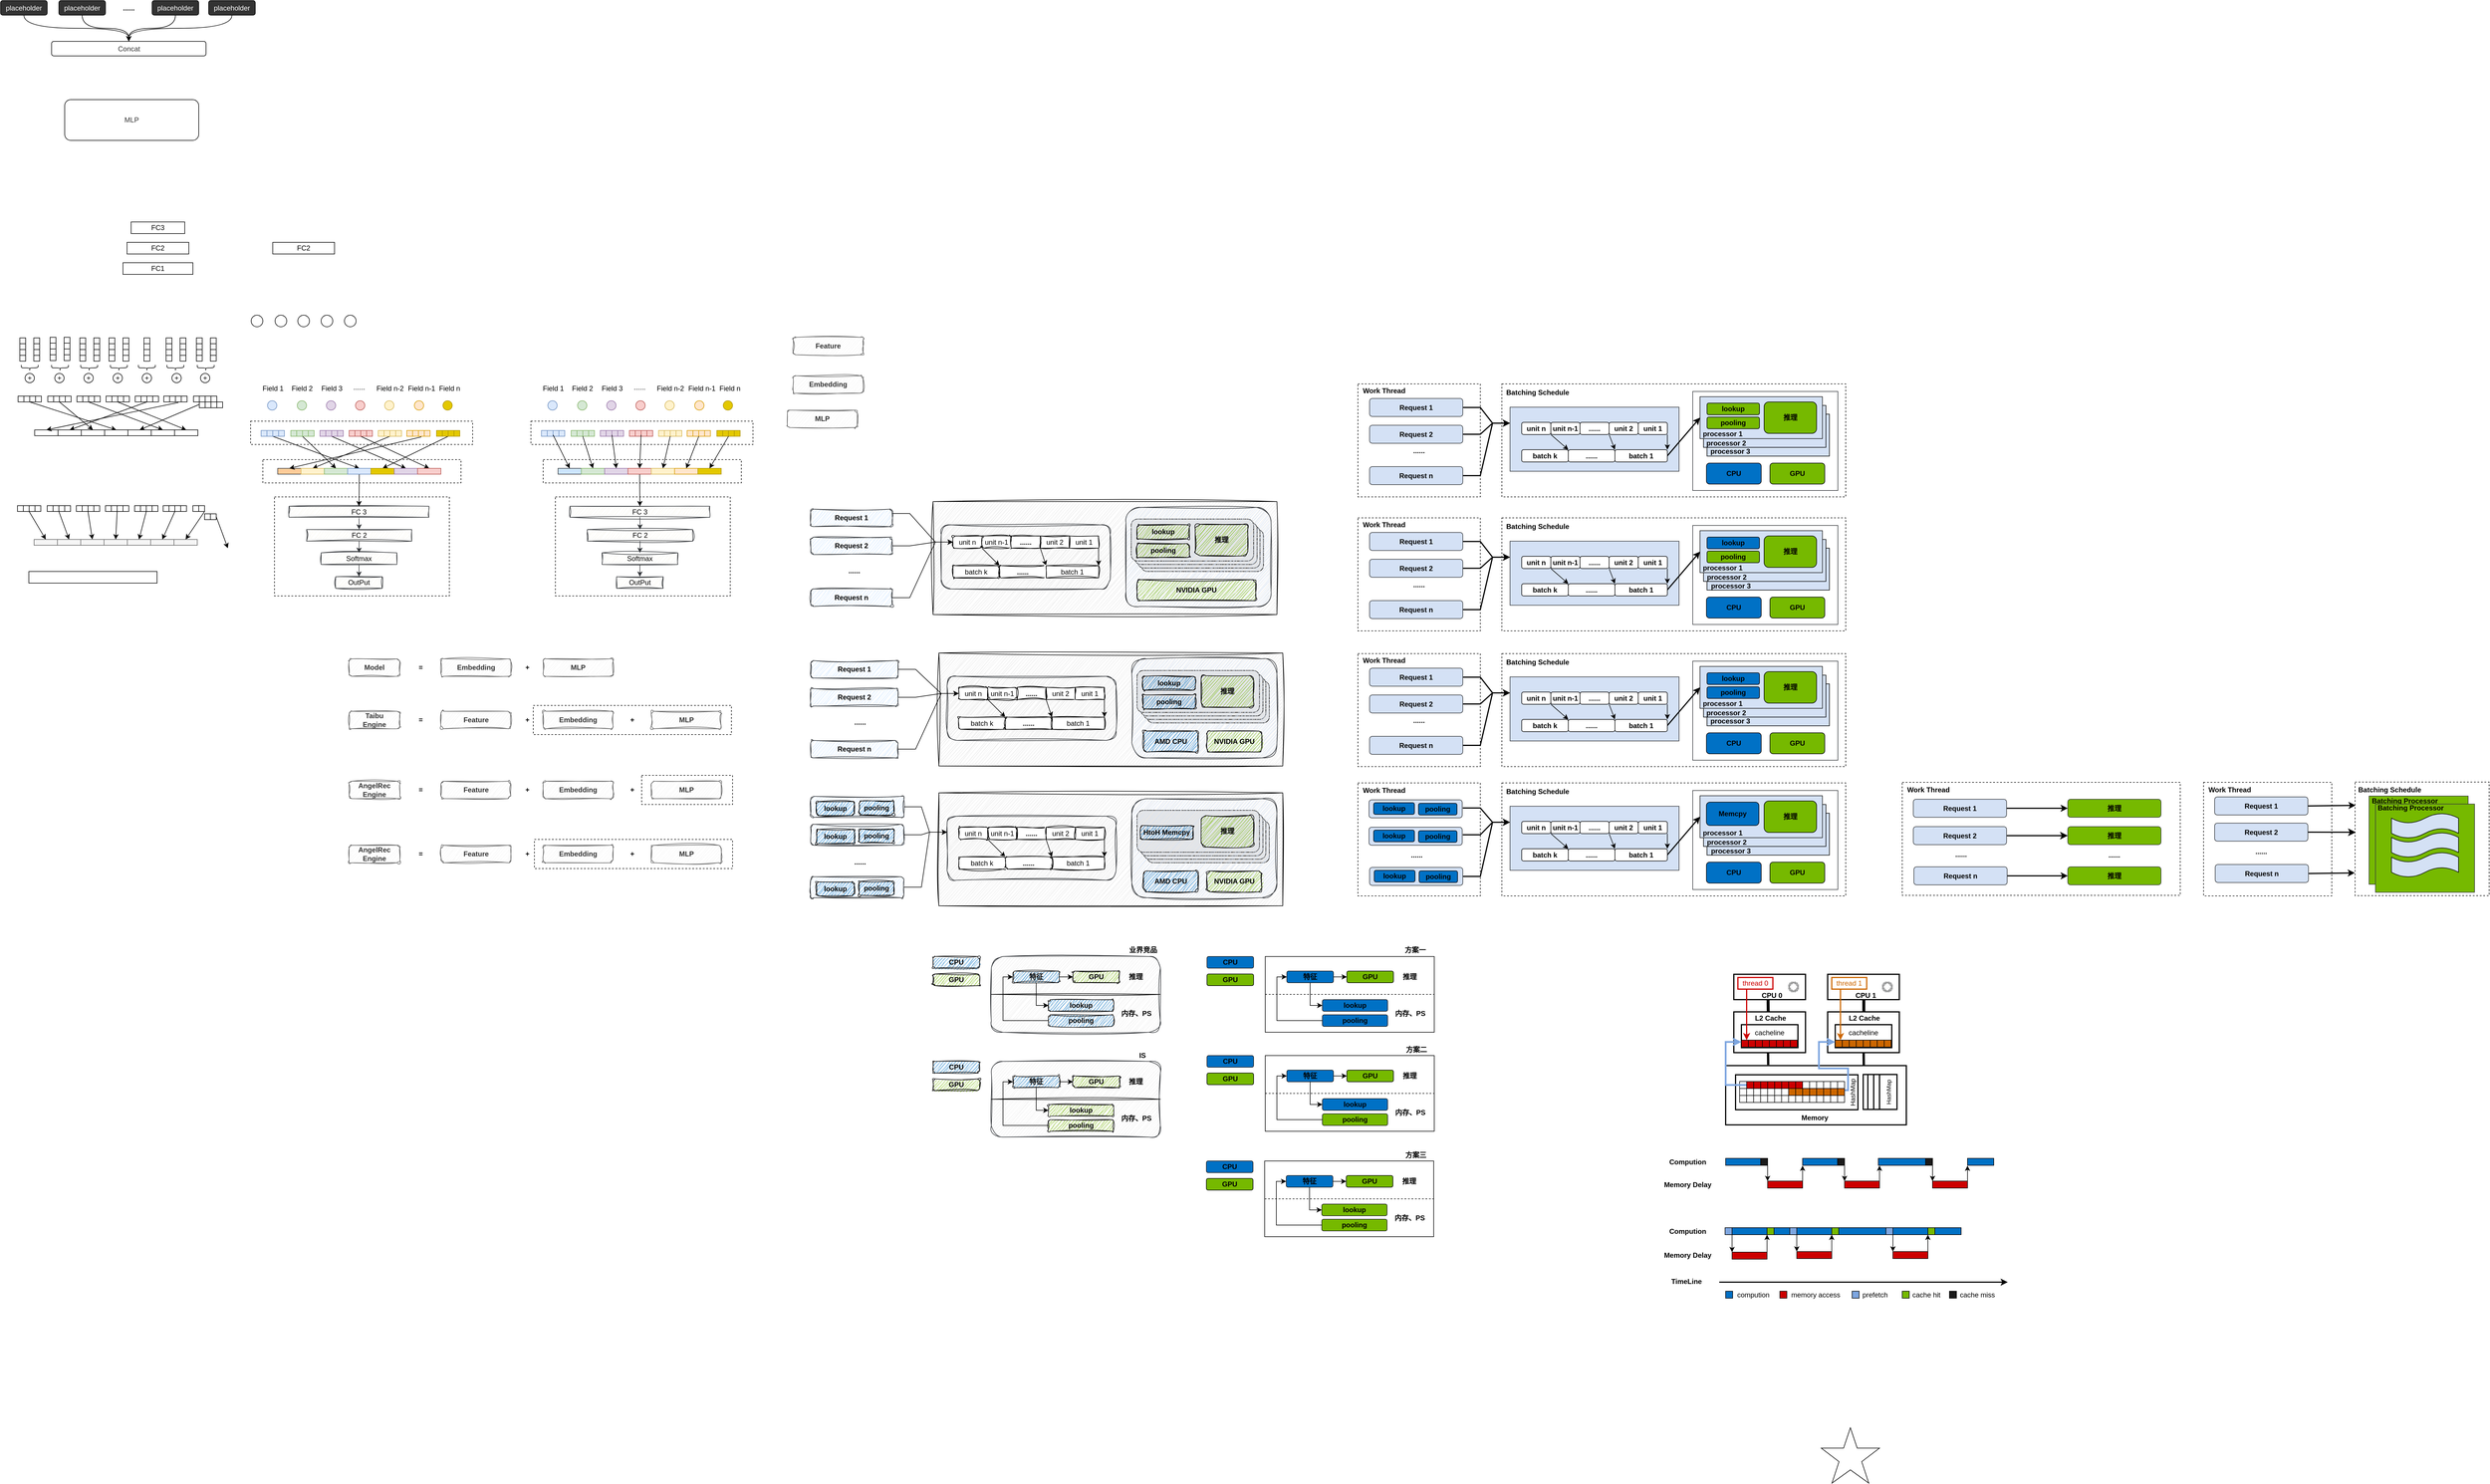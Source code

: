 <mxfile version="21.3.7" type="github">
  <diagram name="第 1 页" id="tupbEmA-pP5lOhJTjc07">
    <mxGraphModel dx="1221" dy="588" grid="1" gridSize="10" guides="1" tooltips="1" connect="1" arrows="1" fold="1" page="1" pageScale="1" pageWidth="827" pageHeight="1169" math="0" shadow="0">
      <root>
        <mxCell id="0" />
        <mxCell id="1" parent="0" />
        <mxCell id="5tJ5e0qFEt_hm9HJa-Kv-1204" value="" style="rounded=0;whiteSpace=wrap;html=1;fillColor=default;strokeColor=default;strokeWidth=1;dashed=1;" vertex="1" parent="1">
          <mxGeometry x="2529" y="1703" width="210" height="194" as="geometry" />
        </mxCell>
        <mxCell id="5tJ5e0qFEt_hm9HJa-Kv-1160" value="" style="rounded=0;whiteSpace=wrap;html=1;fillColor=default;strokeColor=default;strokeWidth=1;dashed=1;" vertex="1" parent="1">
          <mxGeometry x="2776" y="1703" width="590" height="194" as="geometry" />
        </mxCell>
        <mxCell id="5tJ5e0qFEt_hm9HJa-Kv-1175" value="" style="rounded=0;whiteSpace=wrap;html=1;fillColor=none;strokeColor=#36393d;align=center;" vertex="1" parent="1">
          <mxGeometry x="3103.5" y="1716" width="249" height="170" as="geometry" />
        </mxCell>
        <mxCell id="5tJ5e0qFEt_hm9HJa-Kv-791" value="" style="rounded=0;whiteSpace=wrap;html=1;strokeWidth=2;" vertex="1" parent="1">
          <mxGeometry x="3174" y="2096" width="123" height="70" as="geometry" />
        </mxCell>
        <mxCell id="5tJ5e0qFEt_hm9HJa-Kv-687" value="" style="rounded=1;whiteSpace=wrap;html=1;fillColor=#E6E6E6;" vertex="1" parent="1">
          <mxGeometry x="2157" y="1268" width="210" height="72" as="geometry" />
        </mxCell>
        <mxCell id="5tJ5e0qFEt_hm9HJa-Kv-683" value="" style="rounded=1;whiteSpace=wrap;html=1;fillColor=#E6E6E6;" vertex="1" parent="1">
          <mxGeometry x="2151" y="1262" width="210" height="72" as="geometry" />
        </mxCell>
        <mxCell id="5tJ5e0qFEt_hm9HJa-Kv-675" value="" style="rounded=1;whiteSpace=wrap;html=1;fillColor=#E6E6E6;" vertex="1" parent="1">
          <mxGeometry x="2146" y="1256" width="210" height="72" as="geometry" />
        </mxCell>
        <mxCell id="5tJ5e0qFEt_hm9HJa-Kv-609" value="" style="rounded=1;whiteSpace=wrap;html=1;fillColor=#E6E6E6;" vertex="1" parent="1">
          <mxGeometry x="2140" y="1250" width="210" height="72" as="geometry" />
        </mxCell>
        <mxCell id="5tJ5e0qFEt_hm9HJa-Kv-604" value="" style="rounded=0;whiteSpace=wrap;html=1;sketch=1;curveFitting=1;jiggle=2;fillColor=#E6E6E6;" vertex="1" parent="1">
          <mxGeometry x="1800" y="1220" width="590" height="194" as="geometry" />
        </mxCell>
        <mxCell id="5tJ5e0qFEt_hm9HJa-Kv-576" value="" style="rounded=0;whiteSpace=wrap;html=1;dashed=1;" vertex="1" parent="1">
          <mxGeometry x="1114" y="1570" width="340" height="50" as="geometry" />
        </mxCell>
        <mxCell id="5tJ5e0qFEt_hm9HJa-Kv-567" value="" style="rounded=0;whiteSpace=wrap;html=1;dashed=1;" vertex="1" parent="1">
          <mxGeometry x="1300" y="1690" width="156" height="50" as="geometry" />
        </mxCell>
        <mxCell id="5tJ5e0qFEt_hm9HJa-Kv-381" value="" style="rounded=0;whiteSpace=wrap;html=1;dashed=1;" vertex="1" parent="1">
          <mxGeometry x="670" y="1212" width="300" height="170" as="geometry" />
        </mxCell>
        <mxCell id="5tJ5e0qFEt_hm9HJa-Kv-378" value="" style="rounded=0;whiteSpace=wrap;html=1;dashed=1;" vertex="1" parent="1">
          <mxGeometry x="650" y="1148" width="340" height="40" as="geometry" />
        </mxCell>
        <mxCell id="5tJ5e0qFEt_hm9HJa-Kv-376" value="" style="rounded=0;whiteSpace=wrap;html=1;dashed=1;" vertex="1" parent="1">
          <mxGeometry x="629" y="1082" width="381" height="40" as="geometry" />
        </mxCell>
        <mxCell id="F06jq8IFjxAQC7QXPxzw-1" value="FC1" style="rounded=0;whiteSpace=wrap;html=1;" parent="1" vertex="1">
          <mxGeometry x="410" y="810" width="120" height="20" as="geometry" />
        </mxCell>
        <mxCell id="F06jq8IFjxAQC7QXPxzw-9" value="FC2" style="rounded=0;whiteSpace=wrap;html=1;" parent="1" vertex="1">
          <mxGeometry x="417" y="775" width="106" height="20" as="geometry" />
        </mxCell>
        <mxCell id="F06jq8IFjxAQC7QXPxzw-10" value="" style="rounded=0;whiteSpace=wrap;html=1;" parent="1" vertex="1">
          <mxGeometry x="233" y="939" width="10" height="10" as="geometry" />
        </mxCell>
        <mxCell id="F06jq8IFjxAQC7QXPxzw-11" value="" style="rounded=0;whiteSpace=wrap;html=1;" parent="1" vertex="1">
          <mxGeometry x="233" y="969" width="10" height="10" as="geometry" />
        </mxCell>
        <mxCell id="F06jq8IFjxAQC7QXPxzw-12" value="" style="rounded=0;whiteSpace=wrap;html=1;" parent="1" vertex="1">
          <mxGeometry x="233" y="949" width="10" height="10" as="geometry" />
        </mxCell>
        <mxCell id="F06jq8IFjxAQC7QXPxzw-13" value="" style="rounded=0;whiteSpace=wrap;html=1;" parent="1" vertex="1">
          <mxGeometry x="233" y="959" width="10" height="10" as="geometry" />
        </mxCell>
        <mxCell id="F06jq8IFjxAQC7QXPxzw-14" value="FC3" style="rounded=0;whiteSpace=wrap;html=1;" parent="1" vertex="1">
          <mxGeometry x="424" y="740" width="92" height="20" as="geometry" />
        </mxCell>
        <mxCell id="F06jq8IFjxAQC7QXPxzw-16" value="" style="rounded=0;whiteSpace=wrap;html=1;" parent="1" vertex="1">
          <mxGeometry x="248.5" y="1340" width="220" height="20" as="geometry" />
        </mxCell>
        <mxCell id="5tJ5e0qFEt_hm9HJa-Kv-383" style="edgeStyle=none;rounded=0;orthogonalLoop=1;jettySize=auto;html=1;exitX=0.5;exitY=1;exitDx=0;exitDy=0;entryX=0.5;entryY=0;entryDx=0;entryDy=0;fillColor=#f9f7ed;strokeColor=#36393d;" edge="1" parent="1" source="F06jq8IFjxAQC7QXPxzw-17" target="F06jq8IFjxAQC7QXPxzw-30">
          <mxGeometry relative="1" as="geometry" />
        </mxCell>
        <mxCell id="F06jq8IFjxAQC7QXPxzw-17" value="FC 3" style="rounded=0;whiteSpace=wrap;html=1;fillColor=#f9f7ed;strokeColor=#36393d;sketch=1;curveFitting=1;jiggle=2;" parent="1" vertex="1">
          <mxGeometry x="695" y="1228" width="240" height="19" as="geometry" />
        </mxCell>
        <mxCell id="F06jq8IFjxAQC7QXPxzw-22" value="+" style="ellipse;whiteSpace=wrap;html=1;aspect=fixed;" parent="1" vertex="1">
          <mxGeometry x="242" y="1000" width="16" height="16" as="geometry" />
        </mxCell>
        <mxCell id="F06jq8IFjxAQC7QXPxzw-23" value="" style="ellipse;whiteSpace=wrap;html=1;aspect=fixed;" parent="1" vertex="1">
          <mxGeometry x="630" y="900" width="20" height="20" as="geometry" />
        </mxCell>
        <mxCell id="F06jq8IFjxAQC7QXPxzw-24" value="" style="ellipse;whiteSpace=wrap;html=1;aspect=fixed;" parent="1" vertex="1">
          <mxGeometry x="671" y="900" width="20" height="20" as="geometry" />
        </mxCell>
        <mxCell id="F06jq8IFjxAQC7QXPxzw-25" value="" style="ellipse;whiteSpace=wrap;html=1;aspect=fixed;" parent="1" vertex="1">
          <mxGeometry x="710" y="900" width="20" height="20" as="geometry" />
        </mxCell>
        <mxCell id="F06jq8IFjxAQC7QXPxzw-26" value="" style="ellipse;whiteSpace=wrap;html=1;aspect=fixed;" parent="1" vertex="1">
          <mxGeometry x="750" y="900" width="20" height="20" as="geometry" />
        </mxCell>
        <mxCell id="F06jq8IFjxAQC7QXPxzw-27" value="" style="ellipse;whiteSpace=wrap;html=1;aspect=fixed;" parent="1" vertex="1">
          <mxGeometry x="790" y="900" width="20" height="20" as="geometry" />
        </mxCell>
        <mxCell id="5tJ5e0qFEt_hm9HJa-Kv-384" style="edgeStyle=none;rounded=0;orthogonalLoop=1;jettySize=auto;html=1;exitX=0.5;exitY=1;exitDx=0;exitDy=0;entryX=0.5;entryY=0;entryDx=0;entryDy=0;fillColor=#f9f7ed;strokeColor=#36393d;" edge="1" parent="1" source="F06jq8IFjxAQC7QXPxzw-30" target="F06jq8IFjxAQC7QXPxzw-32">
          <mxGeometry relative="1" as="geometry" />
        </mxCell>
        <mxCell id="F06jq8IFjxAQC7QXPxzw-30" value="FC 2" style="rounded=0;whiteSpace=wrap;html=1;fillColor=#f9f7ed;strokeColor=#36393d;sketch=1;curveFitting=1;jiggle=2;" parent="1" vertex="1">
          <mxGeometry x="725" y="1268" width="180.5" height="20" as="geometry" />
        </mxCell>
        <mxCell id="F06jq8IFjxAQC7QXPxzw-31" value="FC2" style="rounded=0;whiteSpace=wrap;html=1;" parent="1" vertex="1">
          <mxGeometry x="667" y="775" width="106" height="20" as="geometry" />
        </mxCell>
        <mxCell id="5tJ5e0qFEt_hm9HJa-Kv-385" style="edgeStyle=none;rounded=0;orthogonalLoop=1;jettySize=auto;html=1;exitX=0.5;exitY=1;exitDx=0;exitDy=0;fillColor=#f9f7ed;strokeColor=#36393d;" edge="1" parent="1" source="F06jq8IFjxAQC7QXPxzw-32" target="5tJ5e0qFEt_hm9HJa-Kv-379">
          <mxGeometry relative="1" as="geometry" />
        </mxCell>
        <mxCell id="F06jq8IFjxAQC7QXPxzw-32" value="Softmax" style="rounded=0;whiteSpace=wrap;html=1;fillColor=#f9f7ed;strokeColor=#36393d;sketch=1;curveFitting=1;jiggle=2;" parent="1" vertex="1">
          <mxGeometry x="750" y="1308" width="130" height="20" as="geometry" />
        </mxCell>
        <mxCell id="5tJ5e0qFEt_hm9HJa-Kv-72" style="rounded=0;orthogonalLoop=1;jettySize=auto;html=1;exitX=0.5;exitY=1;exitDx=0;exitDy=0;entryX=0.5;entryY=0;entryDx=0;entryDy=0;" edge="1" parent="1" source="F06jq8IFjxAQC7QXPxzw-37" target="5tJ5e0qFEt_hm9HJa-Kv-12">
          <mxGeometry relative="1" as="geometry" />
        </mxCell>
        <mxCell id="F06jq8IFjxAQC7QXPxzw-37" value="" style="group;movable=1;resizable=1;rotatable=1;deletable=1;editable=1;locked=0;connectable=1;flipH=1;" parent="1" vertex="1" connectable="0">
          <mxGeometry x="230" y="1039" width="40" height="10" as="geometry" />
        </mxCell>
        <mxCell id="F06jq8IFjxAQC7QXPxzw-18" value="" style="rounded=0;whiteSpace=wrap;html=1;movable=1;resizable=1;rotatable=1;deletable=1;editable=1;locked=0;connectable=1;" parent="F06jq8IFjxAQC7QXPxzw-37" vertex="1">
          <mxGeometry x="30" width="10" height="10" as="geometry" />
        </mxCell>
        <mxCell id="F06jq8IFjxAQC7QXPxzw-19" value="" style="rounded=0;whiteSpace=wrap;html=1;movable=1;resizable=1;rotatable=1;deletable=1;editable=1;locked=0;connectable=1;" parent="F06jq8IFjxAQC7QXPxzw-37" vertex="1">
          <mxGeometry x="20" width="10" height="10" as="geometry" />
        </mxCell>
        <mxCell id="F06jq8IFjxAQC7QXPxzw-20" value="" style="rounded=0;whiteSpace=wrap;html=1;movable=1;resizable=1;rotatable=1;deletable=1;editable=1;locked=0;connectable=1;" parent="F06jq8IFjxAQC7QXPxzw-37" vertex="1">
          <mxGeometry width="10" height="10" as="geometry" />
        </mxCell>
        <mxCell id="F06jq8IFjxAQC7QXPxzw-21" value="" style="rounded=0;whiteSpace=wrap;html=1;movable=1;resizable=1;rotatable=1;deletable=1;editable=1;locked=0;connectable=1;" parent="F06jq8IFjxAQC7QXPxzw-37" vertex="1">
          <mxGeometry x="10" width="10" height="10" as="geometry" />
        </mxCell>
        <mxCell id="F06jq8IFjxAQC7QXPxzw-50" style="edgeStyle=orthogonalEdgeStyle;rounded=0;orthogonalLoop=1;jettySize=auto;html=1;exitX=0.5;exitY=1;exitDx=0;exitDy=0;entryX=0.5;entryY=0;entryDx=0;entryDy=0;elbow=vertical;curved=1;" parent="1" source="F06jq8IFjxAQC7QXPxzw-38" target="F06jq8IFjxAQC7QXPxzw-44" edge="1">
          <mxGeometry relative="1" as="geometry" />
        </mxCell>
        <mxCell id="F06jq8IFjxAQC7QXPxzw-38" value="&lt;font color=&quot;#ffffff&quot;&gt;placeholder&lt;/font&gt;" style="rounded=1;whiteSpace=wrap;html=1;fillColor=#333333;" parent="1" vertex="1">
          <mxGeometry x="200" y="360" width="80" height="25" as="geometry" />
        </mxCell>
        <mxCell id="F06jq8IFjxAQC7QXPxzw-51" style="edgeStyle=orthogonalEdgeStyle;rounded=0;orthogonalLoop=1;jettySize=auto;html=1;exitX=0.5;exitY=1;exitDx=0;exitDy=0;entryX=0.5;entryY=0;entryDx=0;entryDy=0;elbow=vertical;curved=1;" parent="1" source="F06jq8IFjxAQC7QXPxzw-39" target="F06jq8IFjxAQC7QXPxzw-44" edge="1">
          <mxGeometry relative="1" as="geometry" />
        </mxCell>
        <mxCell id="F06jq8IFjxAQC7QXPxzw-39" value="&lt;font color=&quot;#ffffff&quot;&gt;placeholder&lt;/font&gt;" style="rounded=1;whiteSpace=wrap;html=1;fillColor=#333333;" parent="1" vertex="1">
          <mxGeometry x="300" y="360" width="80" height="25" as="geometry" />
        </mxCell>
        <mxCell id="F06jq8IFjxAQC7QXPxzw-52" style="edgeStyle=orthogonalEdgeStyle;rounded=0;orthogonalLoop=1;jettySize=auto;html=1;exitX=0.5;exitY=1;exitDx=0;exitDy=0;entryX=0.5;entryY=0;entryDx=0;entryDy=0;curved=1;" parent="1" source="F06jq8IFjxAQC7QXPxzw-41" target="F06jq8IFjxAQC7QXPxzw-44" edge="1">
          <mxGeometry relative="1" as="geometry" />
        </mxCell>
        <mxCell id="F06jq8IFjxAQC7QXPxzw-41" value="&lt;font color=&quot;#ffffff&quot;&gt;placeholder&lt;/font&gt;" style="rounded=1;whiteSpace=wrap;html=1;fillColor=#333333;" parent="1" vertex="1">
          <mxGeometry x="460" y="360" width="80" height="25" as="geometry" />
        </mxCell>
        <mxCell id="F06jq8IFjxAQC7QXPxzw-53" style="edgeStyle=orthogonalEdgeStyle;rounded=0;orthogonalLoop=1;jettySize=auto;html=1;exitX=0.5;exitY=1;exitDx=0;exitDy=0;entryX=0.5;entryY=0;entryDx=0;entryDy=0;curved=1;" parent="1" source="F06jq8IFjxAQC7QXPxzw-42" target="F06jq8IFjxAQC7QXPxzw-44" edge="1">
          <mxGeometry relative="1" as="geometry" />
        </mxCell>
        <mxCell id="F06jq8IFjxAQC7QXPxzw-42" value="&lt;font color=&quot;#ffffff&quot;&gt;placeholder&lt;/font&gt;" style="rounded=1;whiteSpace=wrap;html=1;fillColor=#333333;" parent="1" vertex="1">
          <mxGeometry x="557" y="360" width="80" height="25" as="geometry" />
        </mxCell>
        <mxCell id="F06jq8IFjxAQC7QXPxzw-43" value="&lt;b&gt;......&lt;/b&gt;" style="text;html=1;strokeColor=none;fillColor=none;align=center;verticalAlign=middle;whiteSpace=wrap;rounded=0;" parent="1" vertex="1">
          <mxGeometry x="390" y="365" width="60" height="15" as="geometry" />
        </mxCell>
        <mxCell id="F06jq8IFjxAQC7QXPxzw-44" value="&lt;font color=&quot;#333333&quot;&gt;Concat&lt;/font&gt;" style="rounded=1;whiteSpace=wrap;html=1;fillColor=#FFFFFF;" parent="1" vertex="1">
          <mxGeometry x="287.5" y="430" width="265" height="25" as="geometry" />
        </mxCell>
        <mxCell id="F06jq8IFjxAQC7QXPxzw-49" value="&lt;font color=&quot;#333333&quot;&gt;MLP&lt;/font&gt;" style="rounded=1;whiteSpace=wrap;html=1;fillColor=#FFFFFF;" parent="1" vertex="1">
          <mxGeometry x="310" y="530" width="230" height="70" as="geometry" />
        </mxCell>
        <mxCell id="F06jq8IFjxAQC7QXPxzw-54" value="" style="rounded=0;whiteSpace=wrap;html=1;" parent="1" vertex="1">
          <mxGeometry x="258.5" y="1097" width="40" height="10" as="geometry" />
        </mxCell>
        <mxCell id="5tJ5e0qFEt_hm9HJa-Kv-73" style="rounded=0;orthogonalLoop=1;jettySize=auto;html=1;exitX=0.5;exitY=1;exitDx=0;exitDy=0;entryX=0.5;entryY=0;entryDx=0;entryDy=0;" edge="1" parent="1" source="F06jq8IFjxAQC7QXPxzw-56" target="5tJ5e0qFEt_hm9HJa-Kv-11">
          <mxGeometry relative="1" as="geometry" />
        </mxCell>
        <mxCell id="F06jq8IFjxAQC7QXPxzw-56" value="" style="group;movable=1;resizable=1;rotatable=1;deletable=1;editable=1;locked=0;connectable=1;flipH=1;" parent="1" vertex="1" connectable="0">
          <mxGeometry x="281" y="1039" width="40" height="10" as="geometry" />
        </mxCell>
        <mxCell id="F06jq8IFjxAQC7QXPxzw-57" value="" style="rounded=0;whiteSpace=wrap;html=1;movable=1;resizable=1;rotatable=1;deletable=1;editable=1;locked=0;connectable=1;" parent="F06jq8IFjxAQC7QXPxzw-56" vertex="1">
          <mxGeometry x="30" width="10" height="10" as="geometry" />
        </mxCell>
        <mxCell id="F06jq8IFjxAQC7QXPxzw-58" value="" style="rounded=0;whiteSpace=wrap;html=1;movable=1;resizable=1;rotatable=1;deletable=1;editable=1;locked=0;connectable=1;" parent="F06jq8IFjxAQC7QXPxzw-56" vertex="1">
          <mxGeometry x="20" width="10" height="10" as="geometry" />
        </mxCell>
        <mxCell id="F06jq8IFjxAQC7QXPxzw-59" value="" style="rounded=0;whiteSpace=wrap;html=1;movable=1;resizable=1;rotatable=1;deletable=1;editable=1;locked=0;connectable=1;" parent="F06jq8IFjxAQC7QXPxzw-56" vertex="1">
          <mxGeometry width="10" height="10" as="geometry" />
        </mxCell>
        <mxCell id="F06jq8IFjxAQC7QXPxzw-60" value="" style="rounded=0;whiteSpace=wrap;html=1;movable=1;resizable=1;rotatable=1;deletable=1;editable=1;locked=0;connectable=1;" parent="F06jq8IFjxAQC7QXPxzw-56" vertex="1">
          <mxGeometry x="10" width="10" height="10" as="geometry" />
        </mxCell>
        <mxCell id="5tJ5e0qFEt_hm9HJa-Kv-74" style="rounded=0;orthogonalLoop=1;jettySize=auto;html=1;exitX=0.5;exitY=1;exitDx=0;exitDy=0;entryX=0.5;entryY=0;entryDx=0;entryDy=0;" edge="1" parent="1" source="F06jq8IFjxAQC7QXPxzw-61" target="5tJ5e0qFEt_hm9HJa-Kv-14">
          <mxGeometry relative="1" as="geometry" />
        </mxCell>
        <mxCell id="F06jq8IFjxAQC7QXPxzw-61" value="" style="group;movable=1;resizable=1;rotatable=1;deletable=1;editable=1;locked=0;connectable=1;flipH=1;" parent="1" vertex="1" connectable="0">
          <mxGeometry x="331" y="1039" width="40" height="10" as="geometry" />
        </mxCell>
        <mxCell id="F06jq8IFjxAQC7QXPxzw-62" value="" style="rounded=0;whiteSpace=wrap;html=1;movable=1;resizable=1;rotatable=1;deletable=1;editable=1;locked=0;connectable=1;" parent="F06jq8IFjxAQC7QXPxzw-61" vertex="1">
          <mxGeometry x="30" width="10" height="10" as="geometry" />
        </mxCell>
        <mxCell id="F06jq8IFjxAQC7QXPxzw-63" value="" style="rounded=0;whiteSpace=wrap;html=1;movable=1;resizable=1;rotatable=1;deletable=1;editable=1;locked=0;connectable=1;" parent="F06jq8IFjxAQC7QXPxzw-61" vertex="1">
          <mxGeometry x="20" width="10" height="10" as="geometry" />
        </mxCell>
        <mxCell id="F06jq8IFjxAQC7QXPxzw-64" value="" style="rounded=0;whiteSpace=wrap;html=1;movable=1;resizable=1;rotatable=1;deletable=1;editable=1;locked=0;connectable=1;" parent="F06jq8IFjxAQC7QXPxzw-61" vertex="1">
          <mxGeometry width="10" height="10" as="geometry" />
        </mxCell>
        <mxCell id="F06jq8IFjxAQC7QXPxzw-65" value="" style="rounded=0;whiteSpace=wrap;html=1;movable=1;resizable=1;rotatable=1;deletable=1;editable=1;locked=0;connectable=1;" parent="F06jq8IFjxAQC7QXPxzw-61" vertex="1">
          <mxGeometry x="10" width="10" height="10" as="geometry" />
        </mxCell>
        <mxCell id="5tJ5e0qFEt_hm9HJa-Kv-75" style="rounded=0;orthogonalLoop=1;jettySize=auto;html=1;exitX=0.5;exitY=1;exitDx=0;exitDy=0;entryX=0.5;entryY=0;entryDx=0;entryDy=0;" edge="1" parent="1" source="F06jq8IFjxAQC7QXPxzw-66" target="5tJ5e0qFEt_hm9HJa-Kv-15">
          <mxGeometry relative="1" as="geometry" />
        </mxCell>
        <mxCell id="F06jq8IFjxAQC7QXPxzw-66" value="" style="group;movable=1;resizable=1;rotatable=1;deletable=1;editable=1;locked=0;connectable=1;flipH=1;" parent="1" vertex="1" connectable="0">
          <mxGeometry x="381" y="1039" width="40" height="10" as="geometry" />
        </mxCell>
        <mxCell id="F06jq8IFjxAQC7QXPxzw-67" value="" style="rounded=0;whiteSpace=wrap;html=1;movable=1;resizable=1;rotatable=1;deletable=1;editable=1;locked=0;connectable=1;" parent="F06jq8IFjxAQC7QXPxzw-66" vertex="1">
          <mxGeometry x="30" width="10" height="10" as="geometry" />
        </mxCell>
        <mxCell id="F06jq8IFjxAQC7QXPxzw-68" value="" style="rounded=0;whiteSpace=wrap;html=1;movable=1;resizable=1;rotatable=1;deletable=1;editable=1;locked=0;connectable=1;" parent="F06jq8IFjxAQC7QXPxzw-66" vertex="1">
          <mxGeometry x="20" width="10" height="10" as="geometry" />
        </mxCell>
        <mxCell id="F06jq8IFjxAQC7QXPxzw-69" value="" style="rounded=0;whiteSpace=wrap;html=1;movable=1;resizable=1;rotatable=1;deletable=1;editable=1;locked=0;connectable=1;" parent="F06jq8IFjxAQC7QXPxzw-66" vertex="1">
          <mxGeometry width="10" height="10" as="geometry" />
        </mxCell>
        <mxCell id="F06jq8IFjxAQC7QXPxzw-70" value="" style="rounded=0;whiteSpace=wrap;html=1;movable=1;resizable=1;rotatable=1;deletable=1;editable=1;locked=0;connectable=1;" parent="F06jq8IFjxAQC7QXPxzw-66" vertex="1">
          <mxGeometry x="10" width="10" height="10" as="geometry" />
        </mxCell>
        <mxCell id="5tJ5e0qFEt_hm9HJa-Kv-76" style="rounded=0;orthogonalLoop=1;jettySize=auto;html=1;exitX=0.5;exitY=1;exitDx=0;exitDy=0;entryX=0.5;entryY=0;entryDx=0;entryDy=0;" edge="1" parent="1" source="F06jq8IFjxAQC7QXPxzw-77" target="5tJ5e0qFEt_hm9HJa-Kv-10">
          <mxGeometry relative="1" as="geometry" />
        </mxCell>
        <mxCell id="F06jq8IFjxAQC7QXPxzw-77" value="" style="group;movable=1;resizable=1;rotatable=1;deletable=1;editable=1;locked=0;connectable=1;flipH=1;" parent="1" vertex="1" connectable="0">
          <mxGeometry x="431" y="1039" width="40" height="10" as="geometry" />
        </mxCell>
        <mxCell id="F06jq8IFjxAQC7QXPxzw-78" value="" style="rounded=0;whiteSpace=wrap;html=1;movable=1;resizable=1;rotatable=1;deletable=1;editable=1;locked=0;connectable=1;" parent="F06jq8IFjxAQC7QXPxzw-77" vertex="1">
          <mxGeometry x="30" width="10" height="10" as="geometry" />
        </mxCell>
        <mxCell id="F06jq8IFjxAQC7QXPxzw-79" value="" style="rounded=0;whiteSpace=wrap;html=1;movable=1;resizable=1;rotatable=1;deletable=1;editable=1;locked=0;connectable=1;" parent="F06jq8IFjxAQC7QXPxzw-77" vertex="1">
          <mxGeometry x="20" width="10" height="10" as="geometry" />
        </mxCell>
        <mxCell id="F06jq8IFjxAQC7QXPxzw-80" value="" style="rounded=0;whiteSpace=wrap;html=1;movable=1;resizable=1;rotatable=1;deletable=1;editable=1;locked=0;connectable=1;" parent="F06jq8IFjxAQC7QXPxzw-77" vertex="1">
          <mxGeometry width="10" height="10" as="geometry" />
        </mxCell>
        <mxCell id="F06jq8IFjxAQC7QXPxzw-81" value="" style="rounded=0;whiteSpace=wrap;html=1;movable=1;resizable=1;rotatable=1;deletable=1;editable=1;locked=0;connectable=1;" parent="F06jq8IFjxAQC7QXPxzw-77" vertex="1">
          <mxGeometry x="10" width="10" height="10" as="geometry" />
        </mxCell>
        <mxCell id="F06jq8IFjxAQC7QXPxzw-82" value="" style="group;movable=1;resizable=1;rotatable=1;deletable=1;editable=1;locked=0;connectable=1;flipH=1;" parent="1" vertex="1" connectable="0">
          <mxGeometry x="480" y="1039" width="40" height="10" as="geometry" />
        </mxCell>
        <mxCell id="F06jq8IFjxAQC7QXPxzw-83" value="" style="rounded=0;whiteSpace=wrap;html=1;movable=1;resizable=1;rotatable=1;deletable=1;editable=1;locked=0;connectable=1;" parent="F06jq8IFjxAQC7QXPxzw-82" vertex="1">
          <mxGeometry x="30" width="10" height="10" as="geometry" />
        </mxCell>
        <mxCell id="F06jq8IFjxAQC7QXPxzw-84" value="" style="rounded=0;whiteSpace=wrap;html=1;movable=1;resizable=1;rotatable=1;deletable=1;editable=1;locked=0;connectable=1;" parent="F06jq8IFjxAQC7QXPxzw-82" vertex="1">
          <mxGeometry x="20" width="10" height="10" as="geometry" />
        </mxCell>
        <mxCell id="F06jq8IFjxAQC7QXPxzw-85" value="" style="rounded=0;whiteSpace=wrap;html=1;movable=1;resizable=1;rotatable=1;deletable=1;editable=1;locked=0;connectable=1;" parent="F06jq8IFjxAQC7QXPxzw-82" vertex="1">
          <mxGeometry width="10" height="10" as="geometry" />
        </mxCell>
        <mxCell id="F06jq8IFjxAQC7QXPxzw-86" value="" style="rounded=0;whiteSpace=wrap;html=1;movable=1;resizable=1;rotatable=1;deletable=1;editable=1;locked=0;connectable=1;" parent="F06jq8IFjxAQC7QXPxzw-82" vertex="1">
          <mxGeometry x="10" width="10" height="10" as="geometry" />
        </mxCell>
        <mxCell id="5tJ5e0qFEt_hm9HJa-Kv-78" style="rounded=0;orthogonalLoop=1;jettySize=auto;html=1;exitX=0.5;exitY=1;exitDx=0;exitDy=0;entryX=0.5;entryY=0;entryDx=0;entryDy=0;" edge="1" parent="1" source="F06jq8IFjxAQC7QXPxzw-87" target="5tJ5e0qFEt_hm9HJa-Kv-13">
          <mxGeometry relative="1" as="geometry" />
        </mxCell>
        <mxCell id="F06jq8IFjxAQC7QXPxzw-87" value="" style="group;movable=1;resizable=1;rotatable=1;deletable=1;editable=1;locked=0;connectable=1;flipH=1;" parent="1" vertex="1" connectable="0">
          <mxGeometry x="531" y="1039" width="40" height="10" as="geometry" />
        </mxCell>
        <mxCell id="F06jq8IFjxAQC7QXPxzw-88" value="" style="rounded=0;whiteSpace=wrap;html=1;movable=1;resizable=1;rotatable=1;deletable=1;editable=1;locked=0;connectable=1;" parent="F06jq8IFjxAQC7QXPxzw-87" vertex="1">
          <mxGeometry x="30" width="10" height="10" as="geometry" />
        </mxCell>
        <mxCell id="F06jq8IFjxAQC7QXPxzw-89" value="" style="rounded=0;whiteSpace=wrap;html=1;movable=1;resizable=1;rotatable=1;deletable=1;editable=1;locked=0;connectable=1;" parent="F06jq8IFjxAQC7QXPxzw-87" vertex="1">
          <mxGeometry x="20" width="10" height="10" as="geometry" />
        </mxCell>
        <mxCell id="F06jq8IFjxAQC7QXPxzw-90" value="" style="rounded=0;whiteSpace=wrap;html=1;movable=1;resizable=1;rotatable=1;deletable=1;editable=1;locked=0;connectable=1;" parent="F06jq8IFjxAQC7QXPxzw-87" vertex="1">
          <mxGeometry width="10" height="10" as="geometry" />
        </mxCell>
        <mxCell id="F06jq8IFjxAQC7QXPxzw-91" value="" style="rounded=0;whiteSpace=wrap;html=1;movable=1;resizable=1;rotatable=1;deletable=1;editable=1;locked=0;connectable=1;" parent="F06jq8IFjxAQC7QXPxzw-87" vertex="1">
          <mxGeometry x="10" width="10" height="10" as="geometry" />
        </mxCell>
        <mxCell id="5tJ5e0qFEt_hm9HJa-Kv-3" value="+" style="ellipse;whiteSpace=wrap;html=1;aspect=fixed;" vertex="1" parent="1">
          <mxGeometry x="293" y="1000" width="16" height="16" as="geometry" />
        </mxCell>
        <mxCell id="5tJ5e0qFEt_hm9HJa-Kv-4" value="+" style="ellipse;whiteSpace=wrap;html=1;aspect=fixed;" vertex="1" parent="1">
          <mxGeometry x="343" y="1000" width="16" height="16" as="geometry" />
        </mxCell>
        <mxCell id="5tJ5e0qFEt_hm9HJa-Kv-5" value="+" style="ellipse;whiteSpace=wrap;html=1;aspect=fixed;" vertex="1" parent="1">
          <mxGeometry x="393" y="1000" width="16" height="16" as="geometry" />
        </mxCell>
        <mxCell id="5tJ5e0qFEt_hm9HJa-Kv-6" value="+" style="ellipse;whiteSpace=wrap;html=1;aspect=fixed;" vertex="1" parent="1">
          <mxGeometry x="443" y="1000" width="16" height="16" as="geometry" />
        </mxCell>
        <mxCell id="5tJ5e0qFEt_hm9HJa-Kv-7" value="+" style="ellipse;whiteSpace=wrap;html=1;aspect=fixed;" vertex="1" parent="1">
          <mxGeometry x="494" y="1000" width="16" height="16" as="geometry" />
        </mxCell>
        <mxCell id="5tJ5e0qFEt_hm9HJa-Kv-8" value="+" style="ellipse;whiteSpace=wrap;html=1;aspect=fixed;" vertex="1" parent="1">
          <mxGeometry x="543" y="1000" width="16" height="16" as="geometry" />
        </mxCell>
        <mxCell id="5tJ5e0qFEt_hm9HJa-Kv-10" value="" style="rounded=0;whiteSpace=wrap;html=1;" vertex="1" parent="1">
          <mxGeometry x="298.5" y="1097" width="40" height="10" as="geometry" />
        </mxCell>
        <mxCell id="5tJ5e0qFEt_hm9HJa-Kv-11" value="" style="rounded=0;whiteSpace=wrap;html=1;" vertex="1" parent="1">
          <mxGeometry x="338.5" y="1097" width="40" height="10" as="geometry" />
        </mxCell>
        <mxCell id="5tJ5e0qFEt_hm9HJa-Kv-12" value="" style="rounded=0;whiteSpace=wrap;html=1;" vertex="1" parent="1">
          <mxGeometry x="378.5" y="1097" width="40" height="10" as="geometry" />
        </mxCell>
        <mxCell id="5tJ5e0qFEt_hm9HJa-Kv-13" value="" style="rounded=0;whiteSpace=wrap;html=1;" vertex="1" parent="1">
          <mxGeometry x="418.5" y="1097" width="40" height="10" as="geometry" />
        </mxCell>
        <mxCell id="5tJ5e0qFEt_hm9HJa-Kv-14" value="" style="rounded=0;whiteSpace=wrap;html=1;" vertex="1" parent="1">
          <mxGeometry x="458.5" y="1097" width="40" height="10" as="geometry" />
        </mxCell>
        <mxCell id="5tJ5e0qFEt_hm9HJa-Kv-15" value="" style="rounded=0;whiteSpace=wrap;html=1;" vertex="1" parent="1">
          <mxGeometry x="498.5" y="1097" width="40" height="10" as="geometry" />
        </mxCell>
        <mxCell id="5tJ5e0qFEt_hm9HJa-Kv-16" value="" style="rounded=0;whiteSpace=wrap;html=1;" vertex="1" parent="1">
          <mxGeometry x="257" y="939" width="10" height="10" as="geometry" />
        </mxCell>
        <mxCell id="5tJ5e0qFEt_hm9HJa-Kv-17" value="" style="rounded=0;whiteSpace=wrap;html=1;" vertex="1" parent="1">
          <mxGeometry x="257" y="969" width="10" height="10" as="geometry" />
        </mxCell>
        <mxCell id="5tJ5e0qFEt_hm9HJa-Kv-18" value="" style="rounded=0;whiteSpace=wrap;html=1;" vertex="1" parent="1">
          <mxGeometry x="257" y="949" width="10" height="10" as="geometry" />
        </mxCell>
        <mxCell id="5tJ5e0qFEt_hm9HJa-Kv-19" value="" style="rounded=0;whiteSpace=wrap;html=1;" vertex="1" parent="1">
          <mxGeometry x="257" y="959" width="10" height="10" as="geometry" />
        </mxCell>
        <mxCell id="5tJ5e0qFEt_hm9HJa-Kv-20" value="" style="rounded=0;whiteSpace=wrap;html=1;" vertex="1" parent="1">
          <mxGeometry x="285" y="938" width="10" height="10" as="geometry" />
        </mxCell>
        <mxCell id="5tJ5e0qFEt_hm9HJa-Kv-21" value="" style="rounded=0;whiteSpace=wrap;html=1;" vertex="1" parent="1">
          <mxGeometry x="285" y="968" width="10" height="10" as="geometry" />
        </mxCell>
        <mxCell id="5tJ5e0qFEt_hm9HJa-Kv-22" value="" style="rounded=0;whiteSpace=wrap;html=1;" vertex="1" parent="1">
          <mxGeometry x="285" y="948" width="10" height="10" as="geometry" />
        </mxCell>
        <mxCell id="5tJ5e0qFEt_hm9HJa-Kv-23" value="" style="rounded=0;whiteSpace=wrap;html=1;" vertex="1" parent="1">
          <mxGeometry x="285" y="958" width="10" height="10" as="geometry" />
        </mxCell>
        <mxCell id="5tJ5e0qFEt_hm9HJa-Kv-24" value="" style="rounded=0;whiteSpace=wrap;html=1;" vertex="1" parent="1">
          <mxGeometry x="309" y="938" width="10" height="10" as="geometry" />
        </mxCell>
        <mxCell id="5tJ5e0qFEt_hm9HJa-Kv-25" value="" style="rounded=0;whiteSpace=wrap;html=1;" vertex="1" parent="1">
          <mxGeometry x="309" y="968" width="10" height="10" as="geometry" />
        </mxCell>
        <mxCell id="5tJ5e0qFEt_hm9HJa-Kv-26" value="" style="rounded=0;whiteSpace=wrap;html=1;" vertex="1" parent="1">
          <mxGeometry x="309" y="948" width="10" height="10" as="geometry" />
        </mxCell>
        <mxCell id="5tJ5e0qFEt_hm9HJa-Kv-27" value="" style="rounded=0;whiteSpace=wrap;html=1;" vertex="1" parent="1">
          <mxGeometry x="309" y="958" width="10" height="10" as="geometry" />
        </mxCell>
        <mxCell id="5tJ5e0qFEt_hm9HJa-Kv-28" value="" style="rounded=0;whiteSpace=wrap;html=1;" vertex="1" parent="1">
          <mxGeometry x="336" y="939" width="10" height="10" as="geometry" />
        </mxCell>
        <mxCell id="5tJ5e0qFEt_hm9HJa-Kv-29" value="" style="rounded=0;whiteSpace=wrap;html=1;" vertex="1" parent="1">
          <mxGeometry x="336" y="969" width="10" height="10" as="geometry" />
        </mxCell>
        <mxCell id="5tJ5e0qFEt_hm9HJa-Kv-30" value="" style="rounded=0;whiteSpace=wrap;html=1;" vertex="1" parent="1">
          <mxGeometry x="336" y="949" width="10" height="10" as="geometry" />
        </mxCell>
        <mxCell id="5tJ5e0qFEt_hm9HJa-Kv-31" value="" style="rounded=0;whiteSpace=wrap;html=1;" vertex="1" parent="1">
          <mxGeometry x="336" y="959" width="10" height="10" as="geometry" />
        </mxCell>
        <mxCell id="5tJ5e0qFEt_hm9HJa-Kv-32" value="" style="rounded=0;whiteSpace=wrap;html=1;" vertex="1" parent="1">
          <mxGeometry x="360" y="939" width="10" height="10" as="geometry" />
        </mxCell>
        <mxCell id="5tJ5e0qFEt_hm9HJa-Kv-33" value="" style="rounded=0;whiteSpace=wrap;html=1;" vertex="1" parent="1">
          <mxGeometry x="360" y="969" width="10" height="10" as="geometry" />
        </mxCell>
        <mxCell id="5tJ5e0qFEt_hm9HJa-Kv-34" value="" style="rounded=0;whiteSpace=wrap;html=1;" vertex="1" parent="1">
          <mxGeometry x="360" y="949" width="10" height="10" as="geometry" />
        </mxCell>
        <mxCell id="5tJ5e0qFEt_hm9HJa-Kv-35" value="" style="rounded=0;whiteSpace=wrap;html=1;" vertex="1" parent="1">
          <mxGeometry x="360" y="959" width="10" height="10" as="geometry" />
        </mxCell>
        <mxCell id="5tJ5e0qFEt_hm9HJa-Kv-36" value="" style="rounded=0;whiteSpace=wrap;html=1;" vertex="1" parent="1">
          <mxGeometry x="386" y="939" width="10" height="10" as="geometry" />
        </mxCell>
        <mxCell id="5tJ5e0qFEt_hm9HJa-Kv-37" value="" style="rounded=0;whiteSpace=wrap;html=1;" vertex="1" parent="1">
          <mxGeometry x="386" y="969" width="10" height="10" as="geometry" />
        </mxCell>
        <mxCell id="5tJ5e0qFEt_hm9HJa-Kv-38" value="" style="rounded=0;whiteSpace=wrap;html=1;" vertex="1" parent="1">
          <mxGeometry x="386" y="949" width="10" height="10" as="geometry" />
        </mxCell>
        <mxCell id="5tJ5e0qFEt_hm9HJa-Kv-39" value="" style="rounded=0;whiteSpace=wrap;html=1;" vertex="1" parent="1">
          <mxGeometry x="386" y="959" width="10" height="10" as="geometry" />
        </mxCell>
        <mxCell id="5tJ5e0qFEt_hm9HJa-Kv-40" value="" style="rounded=0;whiteSpace=wrap;html=1;" vertex="1" parent="1">
          <mxGeometry x="410" y="939" width="10" height="10" as="geometry" />
        </mxCell>
        <mxCell id="5tJ5e0qFEt_hm9HJa-Kv-41" value="" style="rounded=0;whiteSpace=wrap;html=1;" vertex="1" parent="1">
          <mxGeometry x="410" y="969" width="10" height="10" as="geometry" />
        </mxCell>
        <mxCell id="5tJ5e0qFEt_hm9HJa-Kv-42" value="" style="rounded=0;whiteSpace=wrap;html=1;" vertex="1" parent="1">
          <mxGeometry x="410" y="949" width="10" height="10" as="geometry" />
        </mxCell>
        <mxCell id="5tJ5e0qFEt_hm9HJa-Kv-43" value="" style="rounded=0;whiteSpace=wrap;html=1;" vertex="1" parent="1">
          <mxGeometry x="410" y="959" width="10" height="10" as="geometry" />
        </mxCell>
        <mxCell id="5tJ5e0qFEt_hm9HJa-Kv-44" value="" style="rounded=0;whiteSpace=wrap;html=1;" vertex="1" parent="1">
          <mxGeometry x="446" y="939" width="10" height="10" as="geometry" />
        </mxCell>
        <mxCell id="5tJ5e0qFEt_hm9HJa-Kv-45" value="" style="rounded=0;whiteSpace=wrap;html=1;" vertex="1" parent="1">
          <mxGeometry x="446" y="969" width="10" height="10" as="geometry" />
        </mxCell>
        <mxCell id="5tJ5e0qFEt_hm9HJa-Kv-46" value="" style="rounded=0;whiteSpace=wrap;html=1;" vertex="1" parent="1">
          <mxGeometry x="446" y="949" width="10" height="10" as="geometry" />
        </mxCell>
        <mxCell id="5tJ5e0qFEt_hm9HJa-Kv-47" value="" style="rounded=0;whiteSpace=wrap;html=1;" vertex="1" parent="1">
          <mxGeometry x="446" y="959" width="10" height="10" as="geometry" />
        </mxCell>
        <mxCell id="5tJ5e0qFEt_hm9HJa-Kv-48" value="" style="rounded=0;whiteSpace=wrap;html=1;" vertex="1" parent="1">
          <mxGeometry x="484" y="939" width="10" height="10" as="geometry" />
        </mxCell>
        <mxCell id="5tJ5e0qFEt_hm9HJa-Kv-49" value="" style="rounded=0;whiteSpace=wrap;html=1;" vertex="1" parent="1">
          <mxGeometry x="484" y="969" width="10" height="10" as="geometry" />
        </mxCell>
        <mxCell id="5tJ5e0qFEt_hm9HJa-Kv-50" value="" style="rounded=0;whiteSpace=wrap;html=1;" vertex="1" parent="1">
          <mxGeometry x="484" y="949" width="10" height="10" as="geometry" />
        </mxCell>
        <mxCell id="5tJ5e0qFEt_hm9HJa-Kv-51" value="" style="rounded=0;whiteSpace=wrap;html=1;" vertex="1" parent="1">
          <mxGeometry x="484" y="959" width="10" height="10" as="geometry" />
        </mxCell>
        <mxCell id="5tJ5e0qFEt_hm9HJa-Kv-52" value="" style="rounded=0;whiteSpace=wrap;html=1;" vertex="1" parent="1">
          <mxGeometry x="508" y="939" width="10" height="10" as="geometry" />
        </mxCell>
        <mxCell id="5tJ5e0qFEt_hm9HJa-Kv-53" value="" style="rounded=0;whiteSpace=wrap;html=1;" vertex="1" parent="1">
          <mxGeometry x="508" y="969" width="10" height="10" as="geometry" />
        </mxCell>
        <mxCell id="5tJ5e0qFEt_hm9HJa-Kv-54" value="" style="rounded=0;whiteSpace=wrap;html=1;" vertex="1" parent="1">
          <mxGeometry x="508" y="949" width="10" height="10" as="geometry" />
        </mxCell>
        <mxCell id="5tJ5e0qFEt_hm9HJa-Kv-55" value="" style="rounded=0;whiteSpace=wrap;html=1;" vertex="1" parent="1">
          <mxGeometry x="508" y="959" width="10" height="10" as="geometry" />
        </mxCell>
        <mxCell id="5tJ5e0qFEt_hm9HJa-Kv-56" value="" style="rounded=0;whiteSpace=wrap;html=1;" vertex="1" parent="1">
          <mxGeometry x="536" y="939" width="10" height="10" as="geometry" />
        </mxCell>
        <mxCell id="5tJ5e0qFEt_hm9HJa-Kv-57" value="" style="rounded=0;whiteSpace=wrap;html=1;" vertex="1" parent="1">
          <mxGeometry x="536" y="969" width="10" height="10" as="geometry" />
        </mxCell>
        <mxCell id="5tJ5e0qFEt_hm9HJa-Kv-58" value="" style="rounded=0;whiteSpace=wrap;html=1;" vertex="1" parent="1">
          <mxGeometry x="536" y="949" width="10" height="10" as="geometry" />
        </mxCell>
        <mxCell id="5tJ5e0qFEt_hm9HJa-Kv-59" value="" style="rounded=0;whiteSpace=wrap;html=1;" vertex="1" parent="1">
          <mxGeometry x="536" y="959" width="10" height="10" as="geometry" />
        </mxCell>
        <mxCell id="5tJ5e0qFEt_hm9HJa-Kv-60" value="" style="rounded=0;whiteSpace=wrap;html=1;" vertex="1" parent="1">
          <mxGeometry x="560" y="939" width="10" height="10" as="geometry" />
        </mxCell>
        <mxCell id="5tJ5e0qFEt_hm9HJa-Kv-61" value="" style="rounded=0;whiteSpace=wrap;html=1;" vertex="1" parent="1">
          <mxGeometry x="560" y="969" width="10" height="10" as="geometry" />
        </mxCell>
        <mxCell id="5tJ5e0qFEt_hm9HJa-Kv-62" value="" style="rounded=0;whiteSpace=wrap;html=1;" vertex="1" parent="1">
          <mxGeometry x="560" y="949" width="10" height="10" as="geometry" />
        </mxCell>
        <mxCell id="5tJ5e0qFEt_hm9HJa-Kv-63" value="" style="rounded=0;whiteSpace=wrap;html=1;" vertex="1" parent="1">
          <mxGeometry x="560" y="959" width="10" height="10" as="geometry" />
        </mxCell>
        <mxCell id="5tJ5e0qFEt_hm9HJa-Kv-64" value="" style="shape=curlyBracket;whiteSpace=wrap;html=1;rounded=1;flipH=1;labelPosition=right;verticalLabelPosition=middle;align=left;verticalAlign=middle;rotation=90;" vertex="1" parent="1">
          <mxGeometry x="245" y="976" width="10" height="29" as="geometry" />
        </mxCell>
        <mxCell id="5tJ5e0qFEt_hm9HJa-Kv-65" value="" style="shape=curlyBracket;whiteSpace=wrap;html=1;rounded=1;flipH=1;labelPosition=right;verticalLabelPosition=middle;align=left;verticalAlign=middle;rotation=90;" vertex="1" parent="1">
          <mxGeometry x="297" y="976" width="10" height="29" as="geometry" />
        </mxCell>
        <mxCell id="5tJ5e0qFEt_hm9HJa-Kv-66" value="" style="shape=curlyBracket;whiteSpace=wrap;html=1;rounded=1;flipH=1;labelPosition=right;verticalLabelPosition=middle;align=left;verticalAlign=middle;rotation=90;" vertex="1" parent="1">
          <mxGeometry x="347" y="976" width="10" height="29" as="geometry" />
        </mxCell>
        <mxCell id="5tJ5e0qFEt_hm9HJa-Kv-67" value="" style="shape=curlyBracket;whiteSpace=wrap;html=1;rounded=1;flipH=1;labelPosition=right;verticalLabelPosition=middle;align=left;verticalAlign=middle;rotation=90;" vertex="1" parent="1">
          <mxGeometry x="398" y="976" width="10" height="29" as="geometry" />
        </mxCell>
        <mxCell id="5tJ5e0qFEt_hm9HJa-Kv-68" value="" style="shape=curlyBracket;whiteSpace=wrap;html=1;rounded=1;flipH=1;labelPosition=right;verticalLabelPosition=middle;align=left;verticalAlign=middle;rotation=90;" vertex="1" parent="1">
          <mxGeometry x="446" y="976" width="10" height="29" as="geometry" />
        </mxCell>
        <mxCell id="5tJ5e0qFEt_hm9HJa-Kv-69" value="" style="shape=curlyBracket;whiteSpace=wrap;html=1;rounded=1;flipH=1;labelPosition=right;verticalLabelPosition=middle;align=left;verticalAlign=middle;rotation=90;" vertex="1" parent="1">
          <mxGeometry x="495" y="976" width="10" height="29" as="geometry" />
        </mxCell>
        <mxCell id="5tJ5e0qFEt_hm9HJa-Kv-70" value="" style="shape=curlyBracket;whiteSpace=wrap;html=1;rounded=1;flipH=1;labelPosition=right;verticalLabelPosition=middle;align=left;verticalAlign=middle;rotation=90;" vertex="1" parent="1">
          <mxGeometry x="547" y="976" width="10" height="29" as="geometry" />
        </mxCell>
        <mxCell id="5tJ5e0qFEt_hm9HJa-Kv-77" style="rounded=0;orthogonalLoop=1;jettySize=auto;html=1;entryX=0.5;entryY=0;entryDx=0;entryDy=0;" edge="1" parent="1" target="F06jq8IFjxAQC7QXPxzw-54">
          <mxGeometry relative="1" as="geometry">
            <mxPoint x="505" y="1050" as="sourcePoint" />
          </mxGeometry>
        </mxCell>
        <mxCell id="5tJ5e0qFEt_hm9HJa-Kv-128" style="rounded=0;orthogonalLoop=1;jettySize=auto;html=1;exitX=0.5;exitY=1;exitDx=0;exitDy=0;entryX=0.5;entryY=0;entryDx=0;entryDy=0;" edge="1" parent="1" source="5tJ5e0qFEt_hm9HJa-Kv-80" target="5tJ5e0qFEt_hm9HJa-Kv-85">
          <mxGeometry relative="1" as="geometry" />
        </mxCell>
        <mxCell id="5tJ5e0qFEt_hm9HJa-Kv-80" value="" style="group;movable=1;resizable=1;rotatable=1;deletable=1;editable=1;locked=0;connectable=1;flipH=1;" vertex="1" connectable="0" parent="1">
          <mxGeometry x="229" y="1227" width="40" height="10" as="geometry" />
        </mxCell>
        <mxCell id="5tJ5e0qFEt_hm9HJa-Kv-81" value="" style="rounded=0;whiteSpace=wrap;html=1;movable=1;resizable=1;rotatable=1;deletable=1;editable=1;locked=0;connectable=1;" vertex="1" parent="5tJ5e0qFEt_hm9HJa-Kv-80">
          <mxGeometry x="30" width="10" height="10" as="geometry" />
        </mxCell>
        <mxCell id="5tJ5e0qFEt_hm9HJa-Kv-82" value="" style="rounded=0;whiteSpace=wrap;html=1;movable=1;resizable=1;rotatable=1;deletable=1;editable=1;locked=0;connectable=1;" vertex="1" parent="5tJ5e0qFEt_hm9HJa-Kv-80">
          <mxGeometry x="20" width="10" height="10" as="geometry" />
        </mxCell>
        <mxCell id="5tJ5e0qFEt_hm9HJa-Kv-83" value="" style="rounded=0;whiteSpace=wrap;html=1;movable=1;resizable=1;rotatable=1;deletable=1;editable=1;locked=0;connectable=1;" vertex="1" parent="5tJ5e0qFEt_hm9HJa-Kv-80">
          <mxGeometry width="10" height="10" as="geometry" />
        </mxCell>
        <mxCell id="5tJ5e0qFEt_hm9HJa-Kv-84" value="" style="rounded=0;whiteSpace=wrap;html=1;movable=1;resizable=1;rotatable=1;deletable=1;editable=1;locked=0;connectable=1;" vertex="1" parent="5tJ5e0qFEt_hm9HJa-Kv-80">
          <mxGeometry x="10" width="10" height="10" as="geometry" />
        </mxCell>
        <mxCell id="5tJ5e0qFEt_hm9HJa-Kv-85" value="" style="rounded=0;whiteSpace=wrap;html=1;fillColor=#f5f5f5;fontColor=#333333;strokeColor=#666666;" vertex="1" parent="1">
          <mxGeometry x="257.5" y="1285" width="40" height="10" as="geometry" />
        </mxCell>
        <mxCell id="5tJ5e0qFEt_hm9HJa-Kv-129" style="rounded=0;orthogonalLoop=1;jettySize=auto;html=1;exitX=0.5;exitY=1;exitDx=0;exitDy=0;entryX=0.5;entryY=0;entryDx=0;entryDy=0;" edge="1" parent="1" source="5tJ5e0qFEt_hm9HJa-Kv-87" target="5tJ5e0qFEt_hm9HJa-Kv-121">
          <mxGeometry relative="1" as="geometry" />
        </mxCell>
        <mxCell id="5tJ5e0qFEt_hm9HJa-Kv-87" value="" style="group;movable=1;resizable=1;rotatable=1;deletable=1;editable=1;locked=0;connectable=1;flipH=1;" vertex="1" connectable="0" parent="1">
          <mxGeometry x="280" y="1227" width="40" height="10" as="geometry" />
        </mxCell>
        <mxCell id="5tJ5e0qFEt_hm9HJa-Kv-88" value="" style="rounded=0;whiteSpace=wrap;html=1;movable=1;resizable=1;rotatable=1;deletable=1;editable=1;locked=0;connectable=1;" vertex="1" parent="5tJ5e0qFEt_hm9HJa-Kv-87">
          <mxGeometry x="30" width="10" height="10" as="geometry" />
        </mxCell>
        <mxCell id="5tJ5e0qFEt_hm9HJa-Kv-89" value="" style="rounded=0;whiteSpace=wrap;html=1;movable=1;resizable=1;rotatable=1;deletable=1;editable=1;locked=0;connectable=1;" vertex="1" parent="5tJ5e0qFEt_hm9HJa-Kv-87">
          <mxGeometry x="20" width="10" height="10" as="geometry" />
        </mxCell>
        <mxCell id="5tJ5e0qFEt_hm9HJa-Kv-90" value="" style="rounded=0;whiteSpace=wrap;html=1;movable=1;resizable=1;rotatable=1;deletable=1;editable=1;locked=0;connectable=1;" vertex="1" parent="5tJ5e0qFEt_hm9HJa-Kv-87">
          <mxGeometry width="10" height="10" as="geometry" />
        </mxCell>
        <mxCell id="5tJ5e0qFEt_hm9HJa-Kv-91" value="" style="rounded=0;whiteSpace=wrap;html=1;movable=1;resizable=1;rotatable=1;deletable=1;editable=1;locked=0;connectable=1;" vertex="1" parent="5tJ5e0qFEt_hm9HJa-Kv-87">
          <mxGeometry x="10" width="10" height="10" as="geometry" />
        </mxCell>
        <mxCell id="5tJ5e0qFEt_hm9HJa-Kv-130" style="rounded=0;orthogonalLoop=1;jettySize=auto;html=1;exitX=0.5;exitY=1;exitDx=0;exitDy=0;entryX=0.5;entryY=0;entryDx=0;entryDy=0;" edge="1" parent="1" source="5tJ5e0qFEt_hm9HJa-Kv-93" target="5tJ5e0qFEt_hm9HJa-Kv-122">
          <mxGeometry relative="1" as="geometry" />
        </mxCell>
        <mxCell id="5tJ5e0qFEt_hm9HJa-Kv-93" value="" style="group;movable=1;resizable=1;rotatable=1;deletable=1;editable=1;locked=0;connectable=1;flipH=1;" vertex="1" connectable="0" parent="1">
          <mxGeometry x="330" y="1227" width="40" height="10" as="geometry" />
        </mxCell>
        <mxCell id="5tJ5e0qFEt_hm9HJa-Kv-94" value="" style="rounded=0;whiteSpace=wrap;html=1;movable=1;resizable=1;rotatable=1;deletable=1;editable=1;locked=0;connectable=1;" vertex="1" parent="5tJ5e0qFEt_hm9HJa-Kv-93">
          <mxGeometry x="30" width="10" height="10" as="geometry" />
        </mxCell>
        <mxCell id="5tJ5e0qFEt_hm9HJa-Kv-95" value="" style="rounded=0;whiteSpace=wrap;html=1;movable=1;resizable=1;rotatable=1;deletable=1;editable=1;locked=0;connectable=1;" vertex="1" parent="5tJ5e0qFEt_hm9HJa-Kv-93">
          <mxGeometry x="20" width="10" height="10" as="geometry" />
        </mxCell>
        <mxCell id="5tJ5e0qFEt_hm9HJa-Kv-96" value="" style="rounded=0;whiteSpace=wrap;html=1;movable=1;resizable=1;rotatable=1;deletable=1;editable=1;locked=0;connectable=1;" vertex="1" parent="5tJ5e0qFEt_hm9HJa-Kv-93">
          <mxGeometry width="10" height="10" as="geometry" />
        </mxCell>
        <mxCell id="5tJ5e0qFEt_hm9HJa-Kv-97" value="" style="rounded=0;whiteSpace=wrap;html=1;movable=1;resizable=1;rotatable=1;deletable=1;editable=1;locked=0;connectable=1;" vertex="1" parent="5tJ5e0qFEt_hm9HJa-Kv-93">
          <mxGeometry x="10" width="10" height="10" as="geometry" />
        </mxCell>
        <mxCell id="5tJ5e0qFEt_hm9HJa-Kv-131" style="rounded=0;orthogonalLoop=1;jettySize=auto;html=1;exitX=0.5;exitY=1;exitDx=0;exitDy=0;entryX=0.5;entryY=0;entryDx=0;entryDy=0;" edge="1" parent="1" source="5tJ5e0qFEt_hm9HJa-Kv-99" target="5tJ5e0qFEt_hm9HJa-Kv-123">
          <mxGeometry relative="1" as="geometry" />
        </mxCell>
        <mxCell id="5tJ5e0qFEt_hm9HJa-Kv-99" value="" style="group;movable=1;resizable=1;rotatable=1;deletable=1;editable=1;locked=0;connectable=1;flipH=1;" vertex="1" connectable="0" parent="1">
          <mxGeometry x="380" y="1227" width="40" height="10" as="geometry" />
        </mxCell>
        <mxCell id="5tJ5e0qFEt_hm9HJa-Kv-100" value="" style="rounded=0;whiteSpace=wrap;html=1;movable=1;resizable=1;rotatable=1;deletable=1;editable=1;locked=0;connectable=1;" vertex="1" parent="5tJ5e0qFEt_hm9HJa-Kv-99">
          <mxGeometry x="30" width="10" height="10" as="geometry" />
        </mxCell>
        <mxCell id="5tJ5e0qFEt_hm9HJa-Kv-101" value="" style="rounded=0;whiteSpace=wrap;html=1;movable=1;resizable=1;rotatable=1;deletable=1;editable=1;locked=0;connectable=1;" vertex="1" parent="5tJ5e0qFEt_hm9HJa-Kv-99">
          <mxGeometry x="20" width="10" height="10" as="geometry" />
        </mxCell>
        <mxCell id="5tJ5e0qFEt_hm9HJa-Kv-102" value="" style="rounded=0;whiteSpace=wrap;html=1;movable=1;resizable=1;rotatable=1;deletable=1;editable=1;locked=0;connectable=1;" vertex="1" parent="5tJ5e0qFEt_hm9HJa-Kv-99">
          <mxGeometry width="10" height="10" as="geometry" />
        </mxCell>
        <mxCell id="5tJ5e0qFEt_hm9HJa-Kv-103" value="" style="rounded=0;whiteSpace=wrap;html=1;movable=1;resizable=1;rotatable=1;deletable=1;editable=1;locked=0;connectable=1;" vertex="1" parent="5tJ5e0qFEt_hm9HJa-Kv-99">
          <mxGeometry x="10" width="10" height="10" as="geometry" />
        </mxCell>
        <mxCell id="5tJ5e0qFEt_hm9HJa-Kv-132" style="rounded=0;orthogonalLoop=1;jettySize=auto;html=1;exitX=0.5;exitY=1;exitDx=0;exitDy=0;entryX=0.5;entryY=0;entryDx=0;entryDy=0;" edge="1" parent="1" source="5tJ5e0qFEt_hm9HJa-Kv-105" target="5tJ5e0qFEt_hm9HJa-Kv-124">
          <mxGeometry relative="1" as="geometry" />
        </mxCell>
        <mxCell id="5tJ5e0qFEt_hm9HJa-Kv-105" value="" style="group;movable=1;resizable=1;rotatable=1;deletable=1;editable=1;locked=0;connectable=1;flipH=1;" vertex="1" connectable="0" parent="1">
          <mxGeometry x="430" y="1227" width="40" height="10" as="geometry" />
        </mxCell>
        <mxCell id="5tJ5e0qFEt_hm9HJa-Kv-106" value="" style="rounded=0;whiteSpace=wrap;html=1;movable=1;resizable=1;rotatable=1;deletable=1;editable=1;locked=0;connectable=1;" vertex="1" parent="5tJ5e0qFEt_hm9HJa-Kv-105">
          <mxGeometry x="30" width="10" height="10" as="geometry" />
        </mxCell>
        <mxCell id="5tJ5e0qFEt_hm9HJa-Kv-107" value="" style="rounded=0;whiteSpace=wrap;html=1;movable=1;resizable=1;rotatable=1;deletable=1;editable=1;locked=0;connectable=1;" vertex="1" parent="5tJ5e0qFEt_hm9HJa-Kv-105">
          <mxGeometry x="20" width="10" height="10" as="geometry" />
        </mxCell>
        <mxCell id="5tJ5e0qFEt_hm9HJa-Kv-108" value="" style="rounded=0;whiteSpace=wrap;html=1;movable=1;resizable=1;rotatable=1;deletable=1;editable=1;locked=0;connectable=1;" vertex="1" parent="5tJ5e0qFEt_hm9HJa-Kv-105">
          <mxGeometry width="10" height="10" as="geometry" />
        </mxCell>
        <mxCell id="5tJ5e0qFEt_hm9HJa-Kv-109" value="" style="rounded=0;whiteSpace=wrap;html=1;movable=1;resizable=1;rotatable=1;deletable=1;editable=1;locked=0;connectable=1;" vertex="1" parent="5tJ5e0qFEt_hm9HJa-Kv-105">
          <mxGeometry x="10" width="10" height="10" as="geometry" />
        </mxCell>
        <mxCell id="5tJ5e0qFEt_hm9HJa-Kv-133" style="rounded=0;orthogonalLoop=1;jettySize=auto;html=1;exitX=0.5;exitY=1;exitDx=0;exitDy=0;entryX=0.5;entryY=0;entryDx=0;entryDy=0;" edge="1" parent="1" source="5tJ5e0qFEt_hm9HJa-Kv-110" target="5tJ5e0qFEt_hm9HJa-Kv-125">
          <mxGeometry relative="1" as="geometry" />
        </mxCell>
        <mxCell id="5tJ5e0qFEt_hm9HJa-Kv-110" value="" style="group;movable=1;resizable=1;rotatable=1;deletable=1;editable=1;locked=0;connectable=1;flipH=1;" vertex="1" connectable="0" parent="1">
          <mxGeometry x="479" y="1227" width="40" height="10" as="geometry" />
        </mxCell>
        <mxCell id="5tJ5e0qFEt_hm9HJa-Kv-111" value="" style="rounded=0;whiteSpace=wrap;html=1;movable=1;resizable=1;rotatable=1;deletable=1;editable=1;locked=0;connectable=1;" vertex="1" parent="5tJ5e0qFEt_hm9HJa-Kv-110">
          <mxGeometry x="30" width="10" height="10" as="geometry" />
        </mxCell>
        <mxCell id="5tJ5e0qFEt_hm9HJa-Kv-112" value="" style="rounded=0;whiteSpace=wrap;html=1;movable=1;resizable=1;rotatable=1;deletable=1;editable=1;locked=0;connectable=1;" vertex="1" parent="5tJ5e0qFEt_hm9HJa-Kv-110">
          <mxGeometry x="20" width="10" height="10" as="geometry" />
        </mxCell>
        <mxCell id="5tJ5e0qFEt_hm9HJa-Kv-113" value="" style="rounded=0;whiteSpace=wrap;html=1;movable=1;resizable=1;rotatable=1;deletable=1;editable=1;locked=0;connectable=1;" vertex="1" parent="5tJ5e0qFEt_hm9HJa-Kv-110">
          <mxGeometry width="10" height="10" as="geometry" />
        </mxCell>
        <mxCell id="5tJ5e0qFEt_hm9HJa-Kv-114" value="" style="rounded=0;whiteSpace=wrap;html=1;movable=1;resizable=1;rotatable=1;deletable=1;editable=1;locked=0;connectable=1;" vertex="1" parent="5tJ5e0qFEt_hm9HJa-Kv-110">
          <mxGeometry x="10" width="10" height="10" as="geometry" />
        </mxCell>
        <mxCell id="5tJ5e0qFEt_hm9HJa-Kv-134" style="rounded=0;orthogonalLoop=1;jettySize=auto;html=1;exitX=0.5;exitY=1;exitDx=0;exitDy=0;entryX=0.5;entryY=0;entryDx=0;entryDy=0;" edge="1" parent="1" source="5tJ5e0qFEt_hm9HJa-Kv-116" target="5tJ5e0qFEt_hm9HJa-Kv-126">
          <mxGeometry relative="1" as="geometry" />
        </mxCell>
        <mxCell id="5tJ5e0qFEt_hm9HJa-Kv-116" value="" style="group;movable=1;resizable=1;rotatable=1;deletable=1;editable=1;locked=0;connectable=1;flipH=1;" vertex="1" connectable="0" parent="1">
          <mxGeometry x="530" y="1227" width="40" height="10" as="geometry" />
        </mxCell>
        <mxCell id="5tJ5e0qFEt_hm9HJa-Kv-821" style="edgeStyle=none;rounded=0;orthogonalLoop=1;jettySize=auto;html=1;exitX=1;exitY=0.5;exitDx=0;exitDy=0;" edge="1" parent="5tJ5e0qFEt_hm9HJa-Kv-116" source="5tJ5e0qFEt_hm9HJa-Kv-117">
          <mxGeometry relative="1" as="geometry">
            <mxPoint x="60" y="73" as="targetPoint" />
          </mxGeometry>
        </mxCell>
        <mxCell id="5tJ5e0qFEt_hm9HJa-Kv-117" value="" style="rounded=0;whiteSpace=wrap;html=1;movable=1;resizable=1;rotatable=1;deletable=1;editable=1;locked=0;connectable=1;" vertex="1" parent="5tJ5e0qFEt_hm9HJa-Kv-116">
          <mxGeometry x="30" y="14" width="10" height="10" as="geometry" />
        </mxCell>
        <mxCell id="5tJ5e0qFEt_hm9HJa-Kv-118" value="" style="rounded=0;whiteSpace=wrap;html=1;movable=1;resizable=1;rotatable=1;deletable=1;editable=1;locked=0;connectable=1;" vertex="1" parent="5tJ5e0qFEt_hm9HJa-Kv-116">
          <mxGeometry x="20" y="14" width="10" height="10" as="geometry" />
        </mxCell>
        <mxCell id="5tJ5e0qFEt_hm9HJa-Kv-119" value="" style="rounded=0;whiteSpace=wrap;html=1;movable=1;resizable=1;rotatable=1;deletable=1;editable=1;locked=0;connectable=1;" vertex="1" parent="5tJ5e0qFEt_hm9HJa-Kv-116">
          <mxGeometry width="10" height="10" as="geometry" />
        </mxCell>
        <mxCell id="5tJ5e0qFEt_hm9HJa-Kv-120" value="" style="rounded=0;whiteSpace=wrap;html=1;movable=1;resizable=1;rotatable=1;deletable=1;editable=1;locked=0;connectable=1;" vertex="1" parent="5tJ5e0qFEt_hm9HJa-Kv-116">
          <mxGeometry x="10" width="10" height="10" as="geometry" />
        </mxCell>
        <mxCell id="5tJ5e0qFEt_hm9HJa-Kv-121" value="" style="rounded=0;whiteSpace=wrap;html=1;fillColor=#f5f5f5;fontColor=#333333;strokeColor=#666666;" vertex="1" parent="1">
          <mxGeometry x="297.5" y="1285" width="40" height="10" as="geometry" />
        </mxCell>
        <mxCell id="5tJ5e0qFEt_hm9HJa-Kv-122" value="" style="rounded=0;whiteSpace=wrap;html=1;fillColor=#f5f5f5;fontColor=#333333;strokeColor=#666666;" vertex="1" parent="1">
          <mxGeometry x="337.5" y="1285" width="40" height="10" as="geometry" />
        </mxCell>
        <mxCell id="5tJ5e0qFEt_hm9HJa-Kv-123" value="" style="rounded=0;whiteSpace=wrap;html=1;fillColor=#f5f5f5;fontColor=#333333;strokeColor=#666666;" vertex="1" parent="1">
          <mxGeometry x="377.5" y="1285" width="40" height="10" as="geometry" />
        </mxCell>
        <mxCell id="5tJ5e0qFEt_hm9HJa-Kv-124" value="" style="rounded=0;whiteSpace=wrap;html=1;fillColor=#f5f5f5;fontColor=#333333;strokeColor=#666666;" vertex="1" parent="1">
          <mxGeometry x="417.5" y="1285" width="40" height="10" as="geometry" />
        </mxCell>
        <mxCell id="5tJ5e0qFEt_hm9HJa-Kv-125" value="" style="rounded=0;whiteSpace=wrap;html=1;fillColor=#f5f5f5;fontColor=#333333;strokeColor=#666666;" vertex="1" parent="1">
          <mxGeometry x="457.5" y="1285" width="40" height="10" as="geometry" />
        </mxCell>
        <mxCell id="5tJ5e0qFEt_hm9HJa-Kv-126" value="" style="rounded=0;whiteSpace=wrap;html=1;fillColor=#f5f5f5;fontColor=#333333;strokeColor=#666666;" vertex="1" parent="1">
          <mxGeometry x="497.5" y="1285" width="40" height="10" as="geometry" />
        </mxCell>
        <mxCell id="5tJ5e0qFEt_hm9HJa-Kv-256" value="" style="ellipse;whiteSpace=wrap;html=1;aspect=fixed;fillColor=#dae8fc;strokeColor=#6c8ebf;" vertex="1" parent="1">
          <mxGeometry x="658" y="1047" width="16" height="16" as="geometry" />
        </mxCell>
        <mxCell id="5tJ5e0qFEt_hm9HJa-Kv-257" style="rounded=0;orthogonalLoop=1;jettySize=auto;html=1;exitX=0.5;exitY=1;exitDx=0;exitDy=0;entryX=0.5;entryY=0;entryDx=0;entryDy=0;" edge="1" parent="1" source="5tJ5e0qFEt_hm9HJa-Kv-258" target="5tJ5e0qFEt_hm9HJa-Kv-307">
          <mxGeometry relative="1" as="geometry" />
        </mxCell>
        <mxCell id="5tJ5e0qFEt_hm9HJa-Kv-258" value="" style="group;movable=1;resizable=1;rotatable=1;deletable=1;editable=1;locked=0;connectable=1;flipH=1;fillColor=#dae8fc;strokeColor=#6c8ebf;" vertex="1" connectable="0" parent="1">
          <mxGeometry x="647" y="1098" width="40" height="10" as="geometry" />
        </mxCell>
        <mxCell id="5tJ5e0qFEt_hm9HJa-Kv-259" value="" style="rounded=0;whiteSpace=wrap;html=1;movable=1;resizable=1;rotatable=1;deletable=1;editable=1;locked=0;connectable=1;fillColor=#dae8fc;strokeColor=#6c8ebf;" vertex="1" parent="5tJ5e0qFEt_hm9HJa-Kv-258">
          <mxGeometry x="30" width="10" height="10" as="geometry" />
        </mxCell>
        <mxCell id="5tJ5e0qFEt_hm9HJa-Kv-260" value="" style="rounded=0;whiteSpace=wrap;html=1;movable=1;resizable=1;rotatable=1;deletable=1;editable=1;locked=0;connectable=1;fillColor=#dae8fc;strokeColor=#6c8ebf;" vertex="1" parent="5tJ5e0qFEt_hm9HJa-Kv-258">
          <mxGeometry x="20" width="10" height="10" as="geometry" />
        </mxCell>
        <mxCell id="5tJ5e0qFEt_hm9HJa-Kv-261" value="" style="rounded=0;whiteSpace=wrap;html=1;movable=1;resizable=1;rotatable=1;deletable=1;editable=1;locked=0;connectable=1;fillColor=#dae8fc;strokeColor=#6c8ebf;" vertex="1" parent="5tJ5e0qFEt_hm9HJa-Kv-258">
          <mxGeometry width="10" height="10" as="geometry" />
        </mxCell>
        <mxCell id="5tJ5e0qFEt_hm9HJa-Kv-262" value="" style="rounded=0;whiteSpace=wrap;html=1;movable=1;resizable=1;rotatable=1;deletable=1;editable=1;locked=0;connectable=1;fillColor=#dae8fc;strokeColor=#6c8ebf;" vertex="1" parent="5tJ5e0qFEt_hm9HJa-Kv-258">
          <mxGeometry x="10" width="10" height="10" as="geometry" />
        </mxCell>
        <mxCell id="5tJ5e0qFEt_hm9HJa-Kv-263" value="" style="rounded=0;whiteSpace=wrap;html=1;fillColor=#ffcc99;strokeColor=#36393d;" vertex="1" parent="1">
          <mxGeometry x="675.5" y="1163" width="40" height="10" as="geometry" />
        </mxCell>
        <mxCell id="5tJ5e0qFEt_hm9HJa-Kv-264" style="rounded=0;orthogonalLoop=1;jettySize=auto;html=1;exitX=0.5;exitY=1;exitDx=0;exitDy=0;entryX=0.5;entryY=0;entryDx=0;entryDy=0;" edge="1" parent="1" source="5tJ5e0qFEt_hm9HJa-Kv-265" target="5tJ5e0qFEt_hm9HJa-Kv-306">
          <mxGeometry relative="1" as="geometry" />
        </mxCell>
        <mxCell id="5tJ5e0qFEt_hm9HJa-Kv-265" value="" style="group;movable=1;resizable=1;rotatable=1;deletable=1;editable=1;locked=0;connectable=1;flipH=1;fillColor=#d5e8d4;strokeColor=#82b366;" vertex="1" connectable="0" parent="1">
          <mxGeometry x="698" y="1098" width="40" height="10" as="geometry" />
        </mxCell>
        <mxCell id="5tJ5e0qFEt_hm9HJa-Kv-266" value="" style="rounded=0;whiteSpace=wrap;html=1;movable=1;resizable=1;rotatable=1;deletable=1;editable=1;locked=0;connectable=1;fillColor=#d5e8d4;strokeColor=#82b366;" vertex="1" parent="5tJ5e0qFEt_hm9HJa-Kv-265">
          <mxGeometry x="30" width="10" height="10" as="geometry" />
        </mxCell>
        <mxCell id="5tJ5e0qFEt_hm9HJa-Kv-267" value="" style="rounded=0;whiteSpace=wrap;html=1;movable=1;resizable=1;rotatable=1;deletable=1;editable=1;locked=0;connectable=1;fillColor=#d5e8d4;strokeColor=#82b366;" vertex="1" parent="5tJ5e0qFEt_hm9HJa-Kv-265">
          <mxGeometry x="20" width="10" height="10" as="geometry" />
        </mxCell>
        <mxCell id="5tJ5e0qFEt_hm9HJa-Kv-268" value="" style="rounded=0;whiteSpace=wrap;html=1;movable=1;resizable=1;rotatable=1;deletable=1;editable=1;locked=0;connectable=1;fillColor=#d5e8d4;strokeColor=#82b366;" vertex="1" parent="5tJ5e0qFEt_hm9HJa-Kv-265">
          <mxGeometry width="10" height="10" as="geometry" />
        </mxCell>
        <mxCell id="5tJ5e0qFEt_hm9HJa-Kv-269" value="" style="rounded=0;whiteSpace=wrap;html=1;movable=1;resizable=1;rotatable=1;deletable=1;editable=1;locked=0;connectable=1;fillColor=#d5e8d4;strokeColor=#82b366;" vertex="1" parent="5tJ5e0qFEt_hm9HJa-Kv-265">
          <mxGeometry x="10" width="10" height="10" as="geometry" />
        </mxCell>
        <mxCell id="5tJ5e0qFEt_hm9HJa-Kv-270" style="rounded=0;orthogonalLoop=1;jettySize=auto;html=1;exitX=0.5;exitY=1;exitDx=0;exitDy=0;entryX=0.5;entryY=0;entryDx=0;entryDy=0;" edge="1" parent="1" source="5tJ5e0qFEt_hm9HJa-Kv-271" target="5tJ5e0qFEt_hm9HJa-Kv-309">
          <mxGeometry relative="1" as="geometry" />
        </mxCell>
        <mxCell id="5tJ5e0qFEt_hm9HJa-Kv-271" value="" style="group;movable=1;resizable=1;rotatable=1;deletable=1;editable=1;locked=0;connectable=1;flipH=1;fillColor=#e1d5e7;strokeColor=#9673a6;" vertex="1" connectable="0" parent="1">
          <mxGeometry x="748" y="1098" width="40" height="10" as="geometry" />
        </mxCell>
        <mxCell id="5tJ5e0qFEt_hm9HJa-Kv-272" value="" style="rounded=0;whiteSpace=wrap;html=1;movable=1;resizable=1;rotatable=1;deletable=1;editable=1;locked=0;connectable=1;fillColor=#e1d5e7;strokeColor=#9673a6;" vertex="1" parent="5tJ5e0qFEt_hm9HJa-Kv-271">
          <mxGeometry x="30" width="10" height="10" as="geometry" />
        </mxCell>
        <mxCell id="5tJ5e0qFEt_hm9HJa-Kv-273" value="" style="rounded=0;whiteSpace=wrap;html=1;movable=1;resizable=1;rotatable=1;deletable=1;editable=1;locked=0;connectable=1;fillColor=#e1d5e7;strokeColor=#9673a6;" vertex="1" parent="5tJ5e0qFEt_hm9HJa-Kv-271">
          <mxGeometry x="20" width="10" height="10" as="geometry" />
        </mxCell>
        <mxCell id="5tJ5e0qFEt_hm9HJa-Kv-274" value="" style="rounded=0;whiteSpace=wrap;html=1;movable=1;resizable=1;rotatable=1;deletable=1;editable=1;locked=0;connectable=1;fillColor=#e1d5e7;strokeColor=#9673a6;" vertex="1" parent="5tJ5e0qFEt_hm9HJa-Kv-271">
          <mxGeometry width="10" height="10" as="geometry" />
        </mxCell>
        <mxCell id="5tJ5e0qFEt_hm9HJa-Kv-275" value="" style="rounded=0;whiteSpace=wrap;html=1;movable=1;resizable=1;rotatable=1;deletable=1;editable=1;locked=0;connectable=1;fillColor=#e1d5e7;strokeColor=#9673a6;" vertex="1" parent="5tJ5e0qFEt_hm9HJa-Kv-271">
          <mxGeometry x="10" width="10" height="10" as="geometry" />
        </mxCell>
        <mxCell id="5tJ5e0qFEt_hm9HJa-Kv-276" style="rounded=0;orthogonalLoop=1;jettySize=auto;html=1;exitX=0.5;exitY=1;exitDx=0;exitDy=0;entryX=0.5;entryY=0;entryDx=0;entryDy=0;" edge="1" parent="1" source="5tJ5e0qFEt_hm9HJa-Kv-277" target="5tJ5e0qFEt_hm9HJa-Kv-310">
          <mxGeometry relative="1" as="geometry" />
        </mxCell>
        <mxCell id="5tJ5e0qFEt_hm9HJa-Kv-277" value="" style="group;movable=1;resizable=1;rotatable=1;deletable=1;editable=1;locked=0;connectable=1;flipH=1;fillColor=#f8cecc;strokeColor=#b85450;" vertex="1" connectable="0" parent="1">
          <mxGeometry x="798" y="1098" width="40" height="10" as="geometry" />
        </mxCell>
        <mxCell id="5tJ5e0qFEt_hm9HJa-Kv-278" value="" style="rounded=0;whiteSpace=wrap;html=1;movable=1;resizable=1;rotatable=1;deletable=1;editable=1;locked=0;connectable=1;fillColor=#f8cecc;strokeColor=#b85450;" vertex="1" parent="5tJ5e0qFEt_hm9HJa-Kv-277">
          <mxGeometry x="30" width="10" height="10" as="geometry" />
        </mxCell>
        <mxCell id="5tJ5e0qFEt_hm9HJa-Kv-279" value="" style="rounded=0;whiteSpace=wrap;html=1;movable=1;resizable=1;rotatable=1;deletable=1;editable=1;locked=0;connectable=1;fillColor=#f8cecc;strokeColor=#b85450;" vertex="1" parent="5tJ5e0qFEt_hm9HJa-Kv-277">
          <mxGeometry x="20" width="10" height="10" as="geometry" />
        </mxCell>
        <mxCell id="5tJ5e0qFEt_hm9HJa-Kv-280" value="" style="rounded=0;whiteSpace=wrap;html=1;movable=1;resizable=1;rotatable=1;deletable=1;editable=1;locked=0;connectable=1;fillColor=#f8cecc;strokeColor=#b85450;" vertex="1" parent="5tJ5e0qFEt_hm9HJa-Kv-277">
          <mxGeometry width="10" height="10" as="geometry" />
        </mxCell>
        <mxCell id="5tJ5e0qFEt_hm9HJa-Kv-281" value="" style="rounded=0;whiteSpace=wrap;html=1;movable=1;resizable=1;rotatable=1;deletable=1;editable=1;locked=0;connectable=1;fillColor=#f8cecc;strokeColor=#b85450;" vertex="1" parent="5tJ5e0qFEt_hm9HJa-Kv-277">
          <mxGeometry x="10" width="10" height="10" as="geometry" />
        </mxCell>
        <mxCell id="5tJ5e0qFEt_hm9HJa-Kv-282" style="rounded=0;orthogonalLoop=1;jettySize=auto;html=1;exitX=0.5;exitY=1;exitDx=0;exitDy=0;entryX=0.5;entryY=0;entryDx=0;entryDy=0;" edge="1" parent="1" source="5tJ5e0qFEt_hm9HJa-Kv-283" target="5tJ5e0qFEt_hm9HJa-Kv-305">
          <mxGeometry relative="1" as="geometry" />
        </mxCell>
        <mxCell id="5tJ5e0qFEt_hm9HJa-Kv-283" value="" style="group;movable=1;resizable=1;rotatable=1;deletable=1;editable=1;locked=0;connectable=1;flipH=1;fillColor=#fff2cc;strokeColor=#d6b656;" vertex="1" connectable="0" parent="1">
          <mxGeometry x="848" y="1098" width="40" height="10" as="geometry" />
        </mxCell>
        <mxCell id="5tJ5e0qFEt_hm9HJa-Kv-284" value="" style="rounded=0;whiteSpace=wrap;html=1;movable=1;resizable=1;rotatable=1;deletable=1;editable=1;locked=0;connectable=1;fillColor=#fff2cc;strokeColor=#d6b656;" vertex="1" parent="5tJ5e0qFEt_hm9HJa-Kv-283">
          <mxGeometry x="30" width="10" height="10" as="geometry" />
        </mxCell>
        <mxCell id="5tJ5e0qFEt_hm9HJa-Kv-285" value="" style="rounded=0;whiteSpace=wrap;html=1;movable=1;resizable=1;rotatable=1;deletable=1;editable=1;locked=0;connectable=1;fillColor=#fff2cc;strokeColor=#d6b656;" vertex="1" parent="5tJ5e0qFEt_hm9HJa-Kv-283">
          <mxGeometry x="20" width="10" height="10" as="geometry" />
        </mxCell>
        <mxCell id="5tJ5e0qFEt_hm9HJa-Kv-286" value="" style="rounded=0;whiteSpace=wrap;html=1;movable=1;resizable=1;rotatable=1;deletable=1;editable=1;locked=0;connectable=1;fillColor=#fff2cc;strokeColor=#d6b656;" vertex="1" parent="5tJ5e0qFEt_hm9HJa-Kv-283">
          <mxGeometry width="10" height="10" as="geometry" />
        </mxCell>
        <mxCell id="5tJ5e0qFEt_hm9HJa-Kv-287" value="" style="rounded=0;whiteSpace=wrap;html=1;movable=1;resizable=1;rotatable=1;deletable=1;editable=1;locked=0;connectable=1;fillColor=#fff2cc;strokeColor=#d6b656;" vertex="1" parent="5tJ5e0qFEt_hm9HJa-Kv-283">
          <mxGeometry x="10" width="10" height="10" as="geometry" />
        </mxCell>
        <mxCell id="5tJ5e0qFEt_hm9HJa-Kv-288" value="" style="group;movable=1;resizable=1;rotatable=1;deletable=1;editable=1;locked=0;connectable=1;flipH=1;fillColor=#ffe6cc;strokeColor=#d79b00;" vertex="1" connectable="0" parent="1">
          <mxGeometry x="897" y="1098" width="40" height="10" as="geometry" />
        </mxCell>
        <mxCell id="5tJ5e0qFEt_hm9HJa-Kv-289" value="" style="rounded=0;whiteSpace=wrap;html=1;movable=1;resizable=1;rotatable=1;deletable=1;editable=1;locked=0;connectable=1;fillColor=#ffe6cc;strokeColor=#d79b00;" vertex="1" parent="5tJ5e0qFEt_hm9HJa-Kv-288">
          <mxGeometry x="30" width="10" height="10" as="geometry" />
        </mxCell>
        <mxCell id="5tJ5e0qFEt_hm9HJa-Kv-290" value="" style="rounded=0;whiteSpace=wrap;html=1;movable=1;resizable=1;rotatable=1;deletable=1;editable=1;locked=0;connectable=1;fillColor=#ffe6cc;strokeColor=#d79b00;" vertex="1" parent="5tJ5e0qFEt_hm9HJa-Kv-288">
          <mxGeometry x="20" width="10" height="10" as="geometry" />
        </mxCell>
        <mxCell id="5tJ5e0qFEt_hm9HJa-Kv-291" value="" style="rounded=0;whiteSpace=wrap;html=1;movable=1;resizable=1;rotatable=1;deletable=1;editable=1;locked=0;connectable=1;fillColor=#ffe6cc;strokeColor=#d79b00;" vertex="1" parent="5tJ5e0qFEt_hm9HJa-Kv-288">
          <mxGeometry width="10" height="10" as="geometry" />
        </mxCell>
        <mxCell id="5tJ5e0qFEt_hm9HJa-Kv-292" value="" style="rounded=0;whiteSpace=wrap;html=1;movable=1;resizable=1;rotatable=1;deletable=1;editable=1;locked=0;connectable=1;fillColor=#ffe6cc;strokeColor=#d79b00;" vertex="1" parent="5tJ5e0qFEt_hm9HJa-Kv-288">
          <mxGeometry x="10" width="10" height="10" as="geometry" />
        </mxCell>
        <mxCell id="5tJ5e0qFEt_hm9HJa-Kv-293" style="rounded=0;orthogonalLoop=1;jettySize=auto;html=1;exitX=0.5;exitY=1;exitDx=0;exitDy=0;entryX=0.5;entryY=0;entryDx=0;entryDy=0;" edge="1" parent="1" source="5tJ5e0qFEt_hm9HJa-Kv-294" target="5tJ5e0qFEt_hm9HJa-Kv-308">
          <mxGeometry relative="1" as="geometry" />
        </mxCell>
        <mxCell id="5tJ5e0qFEt_hm9HJa-Kv-294" value="" style="group;movable=1;resizable=1;rotatable=1;deletable=1;editable=1;locked=0;connectable=1;flipH=1;fillColor=#e3c800;strokeColor=#B09500;fontColor=#000000;" vertex="1" connectable="0" parent="1">
          <mxGeometry x="948" y="1098" width="40" height="10" as="geometry" />
        </mxCell>
        <mxCell id="5tJ5e0qFEt_hm9HJa-Kv-295" value="" style="rounded=0;whiteSpace=wrap;html=1;movable=1;resizable=1;rotatable=1;deletable=1;editable=1;locked=0;connectable=1;fillColor=#e3c800;strokeColor=#B09500;fontColor=#000000;" vertex="1" parent="5tJ5e0qFEt_hm9HJa-Kv-294">
          <mxGeometry x="30" width="10" height="10" as="geometry" />
        </mxCell>
        <mxCell id="5tJ5e0qFEt_hm9HJa-Kv-296" value="" style="rounded=0;whiteSpace=wrap;html=1;movable=1;resizable=1;rotatable=1;deletable=1;editable=1;locked=0;connectable=1;fillColor=#e3c800;strokeColor=#B09500;fontColor=#000000;" vertex="1" parent="5tJ5e0qFEt_hm9HJa-Kv-294">
          <mxGeometry x="20" width="10" height="10" as="geometry" />
        </mxCell>
        <mxCell id="5tJ5e0qFEt_hm9HJa-Kv-297" value="" style="rounded=0;whiteSpace=wrap;html=1;movable=1;resizable=1;rotatable=1;deletable=1;editable=1;locked=0;connectable=1;fillColor=#e3c800;strokeColor=#B09500;fontColor=#000000;" vertex="1" parent="5tJ5e0qFEt_hm9HJa-Kv-294">
          <mxGeometry width="10" height="10" as="geometry" />
        </mxCell>
        <mxCell id="5tJ5e0qFEt_hm9HJa-Kv-298" value="" style="rounded=0;whiteSpace=wrap;html=1;movable=1;resizable=1;rotatable=1;deletable=1;editable=1;locked=0;connectable=1;fillColor=#e3c800;strokeColor=#B09500;fontColor=#000000;" vertex="1" parent="5tJ5e0qFEt_hm9HJa-Kv-294">
          <mxGeometry x="10" width="10" height="10" as="geometry" />
        </mxCell>
        <mxCell id="5tJ5e0qFEt_hm9HJa-Kv-299" value="" style="ellipse;whiteSpace=wrap;html=1;aspect=fixed;fillColor=#d5e8d4;strokeColor=#82b366;" vertex="1" parent="1">
          <mxGeometry x="709" y="1047" width="16" height="16" as="geometry" />
        </mxCell>
        <mxCell id="5tJ5e0qFEt_hm9HJa-Kv-300" value="" style="ellipse;whiteSpace=wrap;html=1;aspect=fixed;fillColor=#e1d5e7;strokeColor=#9673a6;" vertex="1" parent="1">
          <mxGeometry x="759" y="1047" width="16" height="16" as="geometry" />
        </mxCell>
        <mxCell id="5tJ5e0qFEt_hm9HJa-Kv-301" value="" style="ellipse;whiteSpace=wrap;html=1;aspect=fixed;fillColor=#f8cecc;strokeColor=#b85450;" vertex="1" parent="1">
          <mxGeometry x="809" y="1047" width="16" height="16" as="geometry" />
        </mxCell>
        <mxCell id="5tJ5e0qFEt_hm9HJa-Kv-302" value="" style="ellipse;whiteSpace=wrap;html=1;aspect=fixed;fillColor=#fff2cc;strokeColor=#d6b656;" vertex="1" parent="1">
          <mxGeometry x="859" y="1047" width="16" height="16" as="geometry" />
        </mxCell>
        <mxCell id="5tJ5e0qFEt_hm9HJa-Kv-303" value="" style="ellipse;whiteSpace=wrap;html=1;aspect=fixed;fillColor=#ffe6cc;strokeColor=#d79b00;" vertex="1" parent="1">
          <mxGeometry x="910" y="1047" width="16" height="16" as="geometry" />
        </mxCell>
        <mxCell id="5tJ5e0qFEt_hm9HJa-Kv-304" value="" style="ellipse;whiteSpace=wrap;html=1;aspect=fixed;fillColor=#e3c800;fontColor=#000000;strokeColor=#B09500;" vertex="1" parent="1">
          <mxGeometry x="959" y="1047" width="16" height="16" as="geometry" />
        </mxCell>
        <mxCell id="5tJ5e0qFEt_hm9HJa-Kv-305" value="" style="rounded=0;whiteSpace=wrap;html=1;fillColor=#fff2cc;strokeColor=#d6b656;" vertex="1" parent="1">
          <mxGeometry x="715.5" y="1163" width="40" height="10" as="geometry" />
        </mxCell>
        <mxCell id="5tJ5e0qFEt_hm9HJa-Kv-306" value="" style="rounded=0;whiteSpace=wrap;html=1;fillColor=#d5e8d4;strokeColor=#82b366;" vertex="1" parent="1">
          <mxGeometry x="755.5" y="1163" width="40" height="10" as="geometry" />
        </mxCell>
        <mxCell id="5tJ5e0qFEt_hm9HJa-Kv-386" style="edgeStyle=none;rounded=0;orthogonalLoop=1;jettySize=auto;html=1;exitX=0.5;exitY=1;exitDx=0;exitDy=0;entryX=0.5;entryY=0;entryDx=0;entryDy=0;" edge="1" parent="1" source="5tJ5e0qFEt_hm9HJa-Kv-307" target="F06jq8IFjxAQC7QXPxzw-17">
          <mxGeometry relative="1" as="geometry" />
        </mxCell>
        <mxCell id="5tJ5e0qFEt_hm9HJa-Kv-307" value="" style="rounded=0;whiteSpace=wrap;html=1;fillColor=#dae8fc;strokeColor=#6c8ebf;" vertex="1" parent="1">
          <mxGeometry x="795.5" y="1163" width="40" height="10" as="geometry" />
        </mxCell>
        <mxCell id="5tJ5e0qFEt_hm9HJa-Kv-308" value="" style="rounded=0;whiteSpace=wrap;html=1;fillColor=#e3c800;fontColor=#000000;strokeColor=#B09500;" vertex="1" parent="1">
          <mxGeometry x="835.5" y="1163" width="40" height="10" as="geometry" />
        </mxCell>
        <mxCell id="5tJ5e0qFEt_hm9HJa-Kv-309" value="" style="rounded=0;whiteSpace=wrap;html=1;fillColor=#e1d5e7;strokeColor=#9673a6;" vertex="1" parent="1">
          <mxGeometry x="875.5" y="1163" width="40" height="10" as="geometry" />
        </mxCell>
        <mxCell id="5tJ5e0qFEt_hm9HJa-Kv-310" value="" style="rounded=0;whiteSpace=wrap;html=1;fillColor=#f8cecc;strokeColor=#b85450;" vertex="1" parent="1">
          <mxGeometry x="915.5" y="1163" width="40" height="10" as="geometry" />
        </mxCell>
        <mxCell id="5tJ5e0qFEt_hm9HJa-Kv-366" style="rounded=0;orthogonalLoop=1;jettySize=auto;html=1;entryX=0.5;entryY=0;entryDx=0;entryDy=0;" edge="1" parent="1" target="5tJ5e0qFEt_hm9HJa-Kv-263">
          <mxGeometry relative="1" as="geometry">
            <mxPoint x="922" y="1109" as="sourcePoint" />
          </mxGeometry>
        </mxCell>
        <mxCell id="5tJ5e0qFEt_hm9HJa-Kv-367" value="Field 1" style="text;html=1;strokeColor=none;fillColor=none;align=center;verticalAlign=middle;whiteSpace=wrap;rounded=0;fontStyle=0" vertex="1" parent="1">
          <mxGeometry x="636" y="1016" width="63" height="20" as="geometry" />
        </mxCell>
        <mxCell id="5tJ5e0qFEt_hm9HJa-Kv-369" value="Field 2" style="text;html=1;strokeColor=none;fillColor=none;align=center;verticalAlign=middle;whiteSpace=wrap;rounded=0;fontStyle=0" vertex="1" parent="1">
          <mxGeometry x="686" y="1016" width="63" height="20" as="geometry" />
        </mxCell>
        <mxCell id="5tJ5e0qFEt_hm9HJa-Kv-370" value="Field 3" style="text;html=1;strokeColor=none;fillColor=none;align=center;verticalAlign=middle;whiteSpace=wrap;rounded=0;fontStyle=0" vertex="1" parent="1">
          <mxGeometry x="737" y="1016" width="63" height="20" as="geometry" />
        </mxCell>
        <mxCell id="5tJ5e0qFEt_hm9HJa-Kv-371" value="Field n-2" style="text;html=1;strokeColor=none;fillColor=none;align=center;verticalAlign=middle;whiteSpace=wrap;rounded=0;fontStyle=0" vertex="1" parent="1">
          <mxGeometry x="837" y="1016" width="63" height="20" as="geometry" />
        </mxCell>
        <mxCell id="5tJ5e0qFEt_hm9HJa-Kv-372" value="Field n-1" style="text;html=1;strokeColor=none;fillColor=none;align=center;verticalAlign=middle;whiteSpace=wrap;rounded=0;fontStyle=0" vertex="1" parent="1">
          <mxGeometry x="891" y="1016" width="63" height="20" as="geometry" />
        </mxCell>
        <mxCell id="5tJ5e0qFEt_hm9HJa-Kv-373" value="Field n" style="text;html=1;strokeColor=none;fillColor=none;align=center;verticalAlign=middle;whiteSpace=wrap;rounded=0;fontStyle=0" vertex="1" parent="1">
          <mxGeometry x="939" y="1016" width="63" height="20" as="geometry" />
        </mxCell>
        <mxCell id="5tJ5e0qFEt_hm9HJa-Kv-374" value="......" style="text;html=1;strokeColor=none;fillColor=none;align=center;verticalAlign=middle;whiteSpace=wrap;rounded=0;fontStyle=0" vertex="1" parent="1">
          <mxGeometry x="784" y="1014" width="63" height="20" as="geometry" />
        </mxCell>
        <mxCell id="5tJ5e0qFEt_hm9HJa-Kv-379" value="OutPut" style="rounded=0;whiteSpace=wrap;html=1;fillColor=#f9f7ed;strokeColor=#36393d;sketch=1;curveFitting=1;jiggle=2;" vertex="1" parent="1">
          <mxGeometry x="775" y="1349" width="80" height="20" as="geometry" />
        </mxCell>
        <mxCell id="5tJ5e0qFEt_hm9HJa-Kv-380" style="edgeStyle=none;rounded=0;orthogonalLoop=1;jettySize=auto;html=1;exitX=0.5;exitY=0;exitDx=0;exitDy=0;fillColor=#f9f7ed;strokeColor=#36393d;" edge="1" parent="1" source="F06jq8IFjxAQC7QXPxzw-32" target="F06jq8IFjxAQC7QXPxzw-32">
          <mxGeometry relative="1" as="geometry" />
        </mxCell>
        <mxCell id="5tJ5e0qFEt_hm9HJa-Kv-462" value="" style="rounded=0;whiteSpace=wrap;html=1;dashed=1;" vertex="1" parent="1">
          <mxGeometry x="1152" y="1212" width="300" height="170" as="geometry" />
        </mxCell>
        <mxCell id="5tJ5e0qFEt_hm9HJa-Kv-463" value="" style="rounded=0;whiteSpace=wrap;html=1;dashed=1;" vertex="1" parent="1">
          <mxGeometry x="1131" y="1148" width="340" height="40" as="geometry" />
        </mxCell>
        <mxCell id="5tJ5e0qFEt_hm9HJa-Kv-464" value="" style="rounded=0;whiteSpace=wrap;html=1;dashed=1;" vertex="1" parent="1">
          <mxGeometry x="1110" y="1082" width="381" height="40" as="geometry" />
        </mxCell>
        <mxCell id="5tJ5e0qFEt_hm9HJa-Kv-465" style="edgeStyle=none;rounded=0;orthogonalLoop=1;jettySize=auto;html=1;exitX=0.5;exitY=1;exitDx=0;exitDy=0;entryX=0.5;entryY=0;entryDx=0;entryDy=0;fillColor=#f9f7ed;strokeColor=#36393d;" edge="1" parent="1" source="5tJ5e0qFEt_hm9HJa-Kv-466" target="5tJ5e0qFEt_hm9HJa-Kv-468">
          <mxGeometry relative="1" as="geometry" />
        </mxCell>
        <mxCell id="5tJ5e0qFEt_hm9HJa-Kv-466" value="FC 3" style="rounded=0;whiteSpace=wrap;html=1;fillColor=#f9f7ed;strokeColor=#36393d;sketch=1;curveFitting=1;jiggle=2;" vertex="1" parent="1">
          <mxGeometry x="1177" y="1228" width="240" height="19" as="geometry" />
        </mxCell>
        <mxCell id="5tJ5e0qFEt_hm9HJa-Kv-467" style="edgeStyle=none;rounded=0;orthogonalLoop=1;jettySize=auto;html=1;exitX=0.5;exitY=1;exitDx=0;exitDy=0;entryX=0.5;entryY=0;entryDx=0;entryDy=0;fillColor=#f9f7ed;strokeColor=#36393d;" edge="1" parent="1" source="5tJ5e0qFEt_hm9HJa-Kv-468" target="5tJ5e0qFEt_hm9HJa-Kv-470">
          <mxGeometry relative="1" as="geometry" />
        </mxCell>
        <mxCell id="5tJ5e0qFEt_hm9HJa-Kv-468" value="FC 2" style="rounded=0;whiteSpace=wrap;html=1;fillColor=#f9f7ed;strokeColor=#36393d;sketch=1;curveFitting=1;jiggle=2;" vertex="1" parent="1">
          <mxGeometry x="1207" y="1268" width="180.5" height="20" as="geometry" />
        </mxCell>
        <mxCell id="5tJ5e0qFEt_hm9HJa-Kv-469" style="edgeStyle=none;rounded=0;orthogonalLoop=1;jettySize=auto;html=1;exitX=0.5;exitY=1;exitDx=0;exitDy=0;fillColor=#f9f7ed;strokeColor=#36393d;" edge="1" parent="1" source="5tJ5e0qFEt_hm9HJa-Kv-470" target="5tJ5e0qFEt_hm9HJa-Kv-535">
          <mxGeometry relative="1" as="geometry" />
        </mxCell>
        <mxCell id="5tJ5e0qFEt_hm9HJa-Kv-470" value="Softmax" style="rounded=0;whiteSpace=wrap;html=1;fillColor=#f9f7ed;strokeColor=#36393d;sketch=1;curveFitting=1;jiggle=2;" vertex="1" parent="1">
          <mxGeometry x="1232" y="1308" width="130" height="20" as="geometry" />
        </mxCell>
        <mxCell id="5tJ5e0qFEt_hm9HJa-Kv-471" value="" style="ellipse;whiteSpace=wrap;html=1;aspect=fixed;fillColor=#dae8fc;strokeColor=#6c8ebf;" vertex="1" parent="1">
          <mxGeometry x="1139" y="1047" width="16" height="16" as="geometry" />
        </mxCell>
        <mxCell id="5tJ5e0qFEt_hm9HJa-Kv-473" value="" style="group;movable=1;resizable=1;rotatable=1;deletable=1;editable=1;locked=0;connectable=1;flipH=1;fillColor=#dae8fc;strokeColor=#6c8ebf;" vertex="1" connectable="0" parent="1">
          <mxGeometry x="1128" y="1098" width="40" height="10" as="geometry" />
        </mxCell>
        <mxCell id="5tJ5e0qFEt_hm9HJa-Kv-474" value="" style="rounded=0;whiteSpace=wrap;html=1;movable=1;resizable=1;rotatable=1;deletable=1;editable=1;locked=0;connectable=1;fillColor=#dae8fc;strokeColor=#6c8ebf;" vertex="1" parent="5tJ5e0qFEt_hm9HJa-Kv-473">
          <mxGeometry x="30" width="10" height="10" as="geometry" />
        </mxCell>
        <mxCell id="5tJ5e0qFEt_hm9HJa-Kv-475" value="" style="rounded=0;whiteSpace=wrap;html=1;movable=1;resizable=1;rotatable=1;deletable=1;editable=1;locked=0;connectable=1;fillColor=#dae8fc;strokeColor=#6c8ebf;" vertex="1" parent="5tJ5e0qFEt_hm9HJa-Kv-473">
          <mxGeometry x="20" width="10" height="10" as="geometry" />
        </mxCell>
        <mxCell id="5tJ5e0qFEt_hm9HJa-Kv-476" value="" style="rounded=0;whiteSpace=wrap;html=1;movable=1;resizable=1;rotatable=1;deletable=1;editable=1;locked=0;connectable=1;fillColor=#dae8fc;strokeColor=#6c8ebf;" vertex="1" parent="5tJ5e0qFEt_hm9HJa-Kv-473">
          <mxGeometry width="10" height="10" as="geometry" />
        </mxCell>
        <mxCell id="5tJ5e0qFEt_hm9HJa-Kv-477" value="" style="rounded=0;whiteSpace=wrap;html=1;movable=1;resizable=1;rotatable=1;deletable=1;editable=1;locked=0;connectable=1;fillColor=#dae8fc;strokeColor=#6c8ebf;" vertex="1" parent="5tJ5e0qFEt_hm9HJa-Kv-473">
          <mxGeometry x="10" width="10" height="10" as="geometry" />
        </mxCell>
        <mxCell id="5tJ5e0qFEt_hm9HJa-Kv-478" value="" style="rounded=0;whiteSpace=wrap;html=1;fillColor=#cce5ff;strokeColor=#36393d;" vertex="1" parent="1">
          <mxGeometry x="1156.5" y="1163" width="40" height="10" as="geometry" />
        </mxCell>
        <mxCell id="5tJ5e0qFEt_hm9HJa-Kv-480" value="" style="group;movable=1;resizable=1;rotatable=1;deletable=1;editable=1;locked=0;connectable=1;flipH=1;fillColor=#d5e8d4;strokeColor=#82b366;" vertex="1" connectable="0" parent="1">
          <mxGeometry x="1179" y="1098" width="40" height="10" as="geometry" />
        </mxCell>
        <mxCell id="5tJ5e0qFEt_hm9HJa-Kv-481" value="" style="rounded=0;whiteSpace=wrap;html=1;movable=1;resizable=1;rotatable=1;deletable=1;editable=1;locked=0;connectable=1;fillColor=#d5e8d4;strokeColor=#82b366;" vertex="1" parent="5tJ5e0qFEt_hm9HJa-Kv-480">
          <mxGeometry x="30" width="10" height="10" as="geometry" />
        </mxCell>
        <mxCell id="5tJ5e0qFEt_hm9HJa-Kv-482" value="" style="rounded=0;whiteSpace=wrap;html=1;movable=1;resizable=1;rotatable=1;deletable=1;editable=1;locked=0;connectable=1;fillColor=#d5e8d4;strokeColor=#82b366;" vertex="1" parent="5tJ5e0qFEt_hm9HJa-Kv-480">
          <mxGeometry x="20" width="10" height="10" as="geometry" />
        </mxCell>
        <mxCell id="5tJ5e0qFEt_hm9HJa-Kv-483" value="" style="rounded=0;whiteSpace=wrap;html=1;movable=1;resizable=1;rotatable=1;deletable=1;editable=1;locked=0;connectable=1;fillColor=#d5e8d4;strokeColor=#82b366;" vertex="1" parent="5tJ5e0qFEt_hm9HJa-Kv-480">
          <mxGeometry width="10" height="10" as="geometry" />
        </mxCell>
        <mxCell id="5tJ5e0qFEt_hm9HJa-Kv-484" value="" style="rounded=0;whiteSpace=wrap;html=1;movable=1;resizable=1;rotatable=1;deletable=1;editable=1;locked=0;connectable=1;fillColor=#d5e8d4;strokeColor=#82b366;" vertex="1" parent="5tJ5e0qFEt_hm9HJa-Kv-480">
          <mxGeometry x="10" width="10" height="10" as="geometry" />
        </mxCell>
        <mxCell id="5tJ5e0qFEt_hm9HJa-Kv-486" value="" style="group;movable=1;resizable=1;rotatable=1;deletable=1;editable=1;locked=0;connectable=1;flipH=1;fillColor=#e1d5e7;strokeColor=#9673a6;" vertex="1" connectable="0" parent="1">
          <mxGeometry x="1229" y="1098" width="40" height="10" as="geometry" />
        </mxCell>
        <mxCell id="5tJ5e0qFEt_hm9HJa-Kv-487" value="" style="rounded=0;whiteSpace=wrap;html=1;movable=1;resizable=1;rotatable=1;deletable=1;editable=1;locked=0;connectable=1;fillColor=#e1d5e7;strokeColor=#9673a6;" vertex="1" parent="5tJ5e0qFEt_hm9HJa-Kv-486">
          <mxGeometry x="30" width="10" height="10" as="geometry" />
        </mxCell>
        <mxCell id="5tJ5e0qFEt_hm9HJa-Kv-488" value="" style="rounded=0;whiteSpace=wrap;html=1;movable=1;resizable=1;rotatable=1;deletable=1;editable=1;locked=0;connectable=1;fillColor=#e1d5e7;strokeColor=#9673a6;" vertex="1" parent="5tJ5e0qFEt_hm9HJa-Kv-486">
          <mxGeometry x="20" width="10" height="10" as="geometry" />
        </mxCell>
        <mxCell id="5tJ5e0qFEt_hm9HJa-Kv-489" value="" style="rounded=0;whiteSpace=wrap;html=1;movable=1;resizable=1;rotatable=1;deletable=1;editable=1;locked=0;connectable=1;fillColor=#e1d5e7;strokeColor=#9673a6;" vertex="1" parent="5tJ5e0qFEt_hm9HJa-Kv-486">
          <mxGeometry width="10" height="10" as="geometry" />
        </mxCell>
        <mxCell id="5tJ5e0qFEt_hm9HJa-Kv-490" value="" style="rounded=0;whiteSpace=wrap;html=1;movable=1;resizable=1;rotatable=1;deletable=1;editable=1;locked=0;connectable=1;fillColor=#e1d5e7;strokeColor=#9673a6;" vertex="1" parent="5tJ5e0qFEt_hm9HJa-Kv-486">
          <mxGeometry x="10" width="10" height="10" as="geometry" />
        </mxCell>
        <mxCell id="5tJ5e0qFEt_hm9HJa-Kv-492" value="" style="group;movable=1;resizable=1;rotatable=1;deletable=1;editable=1;locked=0;connectable=1;flipH=1;fillColor=#f8cecc;strokeColor=#b85450;" vertex="1" connectable="0" parent="1">
          <mxGeometry x="1279" y="1098" width="40" height="10" as="geometry" />
        </mxCell>
        <mxCell id="5tJ5e0qFEt_hm9HJa-Kv-493" value="" style="rounded=0;whiteSpace=wrap;html=1;movable=1;resizable=1;rotatable=1;deletable=1;editable=1;locked=0;connectable=1;fillColor=#f8cecc;strokeColor=#b85450;" vertex="1" parent="5tJ5e0qFEt_hm9HJa-Kv-492">
          <mxGeometry x="30" width="10" height="10" as="geometry" />
        </mxCell>
        <mxCell id="5tJ5e0qFEt_hm9HJa-Kv-494" value="" style="rounded=0;whiteSpace=wrap;html=1;movable=1;resizable=1;rotatable=1;deletable=1;editable=1;locked=0;connectable=1;fillColor=#f8cecc;strokeColor=#b85450;" vertex="1" parent="5tJ5e0qFEt_hm9HJa-Kv-492">
          <mxGeometry x="20" width="10" height="10" as="geometry" />
        </mxCell>
        <mxCell id="5tJ5e0qFEt_hm9HJa-Kv-495" value="" style="rounded=0;whiteSpace=wrap;html=1;movable=1;resizable=1;rotatable=1;deletable=1;editable=1;locked=0;connectable=1;fillColor=#f8cecc;strokeColor=#b85450;" vertex="1" parent="5tJ5e0qFEt_hm9HJa-Kv-492">
          <mxGeometry width="10" height="10" as="geometry" />
        </mxCell>
        <mxCell id="5tJ5e0qFEt_hm9HJa-Kv-496" value="" style="rounded=0;whiteSpace=wrap;html=1;movable=1;resizable=1;rotatable=1;deletable=1;editable=1;locked=0;connectable=1;fillColor=#f8cecc;strokeColor=#b85450;" vertex="1" parent="5tJ5e0qFEt_hm9HJa-Kv-492">
          <mxGeometry x="10" width="10" height="10" as="geometry" />
        </mxCell>
        <mxCell id="5tJ5e0qFEt_hm9HJa-Kv-498" value="" style="group;movable=1;resizable=1;rotatable=1;deletable=1;editable=1;locked=0;connectable=1;flipH=1;fillColor=#fff2cc;strokeColor=#d6b656;" vertex="1" connectable="0" parent="1">
          <mxGeometry x="1329" y="1098" width="40" height="10" as="geometry" />
        </mxCell>
        <mxCell id="5tJ5e0qFEt_hm9HJa-Kv-499" value="" style="rounded=0;whiteSpace=wrap;html=1;movable=1;resizable=1;rotatable=1;deletable=1;editable=1;locked=0;connectable=1;fillColor=#fff2cc;strokeColor=#d6b656;" vertex="1" parent="5tJ5e0qFEt_hm9HJa-Kv-498">
          <mxGeometry x="30" width="10" height="10" as="geometry" />
        </mxCell>
        <mxCell id="5tJ5e0qFEt_hm9HJa-Kv-500" value="" style="rounded=0;whiteSpace=wrap;html=1;movable=1;resizable=1;rotatable=1;deletable=1;editable=1;locked=0;connectable=1;fillColor=#fff2cc;strokeColor=#d6b656;" vertex="1" parent="5tJ5e0qFEt_hm9HJa-Kv-498">
          <mxGeometry x="20" width="10" height="10" as="geometry" />
        </mxCell>
        <mxCell id="5tJ5e0qFEt_hm9HJa-Kv-501" value="" style="rounded=0;whiteSpace=wrap;html=1;movable=1;resizable=1;rotatable=1;deletable=1;editable=1;locked=0;connectable=1;fillColor=#fff2cc;strokeColor=#d6b656;" vertex="1" parent="5tJ5e0qFEt_hm9HJa-Kv-498">
          <mxGeometry width="10" height="10" as="geometry" />
        </mxCell>
        <mxCell id="5tJ5e0qFEt_hm9HJa-Kv-502" value="" style="rounded=0;whiteSpace=wrap;html=1;movable=1;resizable=1;rotatable=1;deletable=1;editable=1;locked=0;connectable=1;fillColor=#fff2cc;strokeColor=#d6b656;" vertex="1" parent="5tJ5e0qFEt_hm9HJa-Kv-498">
          <mxGeometry x="10" width="10" height="10" as="geometry" />
        </mxCell>
        <mxCell id="5tJ5e0qFEt_hm9HJa-Kv-503" value="" style="group;movable=1;resizable=1;rotatable=1;deletable=1;editable=1;locked=0;connectable=1;flipH=1;fillColor=#ffe6cc;strokeColor=#d79b00;" vertex="1" connectable="0" parent="1">
          <mxGeometry x="1378" y="1098" width="40" height="10" as="geometry" />
        </mxCell>
        <mxCell id="5tJ5e0qFEt_hm9HJa-Kv-504" value="" style="rounded=0;whiteSpace=wrap;html=1;movable=1;resizable=1;rotatable=1;deletable=1;editable=1;locked=0;connectable=1;fillColor=#ffe6cc;strokeColor=#d79b00;" vertex="1" parent="5tJ5e0qFEt_hm9HJa-Kv-503">
          <mxGeometry x="30" width="10" height="10" as="geometry" />
        </mxCell>
        <mxCell id="5tJ5e0qFEt_hm9HJa-Kv-505" value="" style="rounded=0;whiteSpace=wrap;html=1;movable=1;resizable=1;rotatable=1;deletable=1;editable=1;locked=0;connectable=1;fillColor=#ffe6cc;strokeColor=#d79b00;" vertex="1" parent="5tJ5e0qFEt_hm9HJa-Kv-503">
          <mxGeometry x="20" width="10" height="10" as="geometry" />
        </mxCell>
        <mxCell id="5tJ5e0qFEt_hm9HJa-Kv-506" value="" style="rounded=0;whiteSpace=wrap;html=1;movable=1;resizable=1;rotatable=1;deletable=1;editable=1;locked=0;connectable=1;fillColor=#ffe6cc;strokeColor=#d79b00;" vertex="1" parent="5tJ5e0qFEt_hm9HJa-Kv-503">
          <mxGeometry width="10" height="10" as="geometry" />
        </mxCell>
        <mxCell id="5tJ5e0qFEt_hm9HJa-Kv-507" value="" style="rounded=0;whiteSpace=wrap;html=1;movable=1;resizable=1;rotatable=1;deletable=1;editable=1;locked=0;connectable=1;fillColor=#ffe6cc;strokeColor=#d79b00;" vertex="1" parent="5tJ5e0qFEt_hm9HJa-Kv-503">
          <mxGeometry x="10" width="10" height="10" as="geometry" />
        </mxCell>
        <mxCell id="5tJ5e0qFEt_hm9HJa-Kv-509" value="" style="group;movable=1;resizable=1;rotatable=1;deletable=1;editable=1;locked=0;connectable=1;flipH=1;fillColor=#e3c800;strokeColor=#B09500;fontColor=#000000;" vertex="1" connectable="0" parent="1">
          <mxGeometry x="1429" y="1098" width="40" height="10" as="geometry" />
        </mxCell>
        <mxCell id="5tJ5e0qFEt_hm9HJa-Kv-510" value="" style="rounded=0;whiteSpace=wrap;html=1;movable=1;resizable=1;rotatable=1;deletable=1;editable=1;locked=0;connectable=1;fillColor=#e3c800;strokeColor=#B09500;fontColor=#000000;" vertex="1" parent="5tJ5e0qFEt_hm9HJa-Kv-509">
          <mxGeometry x="30" width="10" height="10" as="geometry" />
        </mxCell>
        <mxCell id="5tJ5e0qFEt_hm9HJa-Kv-511" value="" style="rounded=0;whiteSpace=wrap;html=1;movable=1;resizable=1;rotatable=1;deletable=1;editable=1;locked=0;connectable=1;fillColor=#e3c800;strokeColor=#B09500;fontColor=#000000;" vertex="1" parent="5tJ5e0qFEt_hm9HJa-Kv-509">
          <mxGeometry x="20" width="10" height="10" as="geometry" />
        </mxCell>
        <mxCell id="5tJ5e0qFEt_hm9HJa-Kv-512" value="" style="rounded=0;whiteSpace=wrap;html=1;movable=1;resizable=1;rotatable=1;deletable=1;editable=1;locked=0;connectable=1;fillColor=#e3c800;strokeColor=#B09500;fontColor=#000000;" vertex="1" parent="5tJ5e0qFEt_hm9HJa-Kv-509">
          <mxGeometry width="10" height="10" as="geometry" />
        </mxCell>
        <mxCell id="5tJ5e0qFEt_hm9HJa-Kv-513" value="" style="rounded=0;whiteSpace=wrap;html=1;movable=1;resizable=1;rotatable=1;deletable=1;editable=1;locked=0;connectable=1;fillColor=#e3c800;strokeColor=#B09500;fontColor=#000000;" vertex="1" parent="5tJ5e0qFEt_hm9HJa-Kv-509">
          <mxGeometry x="10" width="10" height="10" as="geometry" />
        </mxCell>
        <mxCell id="5tJ5e0qFEt_hm9HJa-Kv-514" value="" style="ellipse;whiteSpace=wrap;html=1;aspect=fixed;fillColor=#d5e8d4;strokeColor=#82b366;" vertex="1" parent="1">
          <mxGeometry x="1190" y="1047" width="16" height="16" as="geometry" />
        </mxCell>
        <mxCell id="5tJ5e0qFEt_hm9HJa-Kv-515" value="" style="ellipse;whiteSpace=wrap;html=1;aspect=fixed;fillColor=#e1d5e7;strokeColor=#9673a6;" vertex="1" parent="1">
          <mxGeometry x="1240" y="1047" width="16" height="16" as="geometry" />
        </mxCell>
        <mxCell id="5tJ5e0qFEt_hm9HJa-Kv-516" value="" style="ellipse;whiteSpace=wrap;html=1;aspect=fixed;fillColor=#f8cecc;strokeColor=#b85450;" vertex="1" parent="1">
          <mxGeometry x="1290" y="1047" width="16" height="16" as="geometry" />
        </mxCell>
        <mxCell id="5tJ5e0qFEt_hm9HJa-Kv-517" value="" style="ellipse;whiteSpace=wrap;html=1;aspect=fixed;fillColor=#fff2cc;strokeColor=#d6b656;" vertex="1" parent="1">
          <mxGeometry x="1340" y="1047" width="16" height="16" as="geometry" />
        </mxCell>
        <mxCell id="5tJ5e0qFEt_hm9HJa-Kv-518" value="" style="ellipse;whiteSpace=wrap;html=1;aspect=fixed;fillColor=#ffe6cc;strokeColor=#d79b00;" vertex="1" parent="1">
          <mxGeometry x="1391" y="1047" width="16" height="16" as="geometry" />
        </mxCell>
        <mxCell id="5tJ5e0qFEt_hm9HJa-Kv-519" value="" style="ellipse;whiteSpace=wrap;html=1;aspect=fixed;fillColor=#e3c800;fontColor=#000000;strokeColor=#B09500;" vertex="1" parent="1">
          <mxGeometry x="1440" y="1047" width="16" height="16" as="geometry" />
        </mxCell>
        <mxCell id="5tJ5e0qFEt_hm9HJa-Kv-520" value="" style="rounded=0;whiteSpace=wrap;html=1;fillColor=#d5e8d4;strokeColor=#82b366;" vertex="1" parent="1">
          <mxGeometry x="1196.5" y="1163" width="40" height="10" as="geometry" />
        </mxCell>
        <mxCell id="5tJ5e0qFEt_hm9HJa-Kv-521" value="" style="rounded=0;whiteSpace=wrap;html=1;fillColor=#e1d5e7;strokeColor=#9673a6;" vertex="1" parent="1">
          <mxGeometry x="1236.5" y="1163" width="40" height="10" as="geometry" />
        </mxCell>
        <mxCell id="5tJ5e0qFEt_hm9HJa-Kv-522" style="edgeStyle=none;rounded=0;orthogonalLoop=1;jettySize=auto;html=1;exitX=0.5;exitY=1;exitDx=0;exitDy=0;entryX=0.5;entryY=0;entryDx=0;entryDy=0;" edge="1" parent="1" source="5tJ5e0qFEt_hm9HJa-Kv-523" target="5tJ5e0qFEt_hm9HJa-Kv-466">
          <mxGeometry relative="1" as="geometry" />
        </mxCell>
        <mxCell id="5tJ5e0qFEt_hm9HJa-Kv-523" value="" style="rounded=0;whiteSpace=wrap;html=1;fillColor=#f8cecc;strokeColor=#b85450;" vertex="1" parent="1">
          <mxGeometry x="1276.5" y="1163" width="40" height="10" as="geometry" />
        </mxCell>
        <mxCell id="5tJ5e0qFEt_hm9HJa-Kv-524" value="" style="rounded=0;whiteSpace=wrap;html=1;fillColor=#fff2cc;strokeColor=#d6b656;" vertex="1" parent="1">
          <mxGeometry x="1316.5" y="1163" width="40" height="10" as="geometry" />
        </mxCell>
        <mxCell id="5tJ5e0qFEt_hm9HJa-Kv-525" value="" style="rounded=0;whiteSpace=wrap;html=1;fillColor=#ffe6cc;strokeColor=#d79b00;" vertex="1" parent="1">
          <mxGeometry x="1356.5" y="1163" width="40" height="10" as="geometry" />
        </mxCell>
        <mxCell id="5tJ5e0qFEt_hm9HJa-Kv-526" value="" style="rounded=0;whiteSpace=wrap;html=1;fillColor=#e3c800;strokeColor=#B09500;fontColor=#000000;" vertex="1" parent="1">
          <mxGeometry x="1396.5" y="1163" width="40" height="10" as="geometry" />
        </mxCell>
        <mxCell id="5tJ5e0qFEt_hm9HJa-Kv-528" value="Field 1" style="text;html=1;strokeColor=none;fillColor=none;align=center;verticalAlign=middle;whiteSpace=wrap;rounded=0;fontStyle=0" vertex="1" parent="1">
          <mxGeometry x="1117" y="1016" width="63" height="20" as="geometry" />
        </mxCell>
        <mxCell id="5tJ5e0qFEt_hm9HJa-Kv-529" value="Field 2" style="text;html=1;strokeColor=none;fillColor=none;align=center;verticalAlign=middle;whiteSpace=wrap;rounded=0;fontStyle=0" vertex="1" parent="1">
          <mxGeometry x="1167" y="1016" width="63" height="20" as="geometry" />
        </mxCell>
        <mxCell id="5tJ5e0qFEt_hm9HJa-Kv-530" value="Field 3" style="text;html=1;strokeColor=none;fillColor=none;align=center;verticalAlign=middle;whiteSpace=wrap;rounded=0;fontStyle=0" vertex="1" parent="1">
          <mxGeometry x="1218" y="1016" width="63" height="20" as="geometry" />
        </mxCell>
        <mxCell id="5tJ5e0qFEt_hm9HJa-Kv-531" value="Field n-2" style="text;html=1;strokeColor=none;fillColor=none;align=center;verticalAlign=middle;whiteSpace=wrap;rounded=0;fontStyle=0" vertex="1" parent="1">
          <mxGeometry x="1318" y="1016" width="63" height="20" as="geometry" />
        </mxCell>
        <mxCell id="5tJ5e0qFEt_hm9HJa-Kv-532" value="Field n-1" style="text;html=1;strokeColor=none;fillColor=none;align=center;verticalAlign=middle;whiteSpace=wrap;rounded=0;fontStyle=0" vertex="1" parent="1">
          <mxGeometry x="1372" y="1016" width="63" height="20" as="geometry" />
        </mxCell>
        <mxCell id="5tJ5e0qFEt_hm9HJa-Kv-533" value="Field n" style="text;html=1;strokeColor=none;fillColor=none;align=center;verticalAlign=middle;whiteSpace=wrap;rounded=0;fontStyle=0" vertex="1" parent="1">
          <mxGeometry x="1420" y="1016" width="63" height="20" as="geometry" />
        </mxCell>
        <mxCell id="5tJ5e0qFEt_hm9HJa-Kv-534" value="......" style="text;html=1;strokeColor=none;fillColor=none;align=center;verticalAlign=middle;whiteSpace=wrap;rounded=0;fontStyle=0" vertex="1" parent="1">
          <mxGeometry x="1265" y="1014" width="63" height="20" as="geometry" />
        </mxCell>
        <mxCell id="5tJ5e0qFEt_hm9HJa-Kv-535" value="OutPut" style="rounded=0;whiteSpace=wrap;html=1;fillColor=#f9f7ed;strokeColor=#36393d;sketch=1;curveFitting=1;jiggle=2;" vertex="1" parent="1">
          <mxGeometry x="1257" y="1349" width="80" height="20" as="geometry" />
        </mxCell>
        <mxCell id="5tJ5e0qFEt_hm9HJa-Kv-536" style="edgeStyle=none;rounded=0;orthogonalLoop=1;jettySize=auto;html=1;exitX=0.5;exitY=0;exitDx=0;exitDy=0;fillColor=#f9f7ed;strokeColor=#36393d;" edge="1" parent="1" source="5tJ5e0qFEt_hm9HJa-Kv-470" target="5tJ5e0qFEt_hm9HJa-Kv-470">
          <mxGeometry relative="1" as="geometry" />
        </mxCell>
        <mxCell id="5tJ5e0qFEt_hm9HJa-Kv-538" style="edgeStyle=none;rounded=0;orthogonalLoop=1;jettySize=auto;html=1;exitX=1;exitY=0.75;exitDx=0;exitDy=0;entryX=0.5;entryY=0;entryDx=0;entryDy=0;" edge="1" parent="1" source="5tJ5e0qFEt_hm9HJa-Kv-477" target="5tJ5e0qFEt_hm9HJa-Kv-478">
          <mxGeometry relative="1" as="geometry" />
        </mxCell>
        <mxCell id="5tJ5e0qFEt_hm9HJa-Kv-539" style="edgeStyle=none;rounded=0;orthogonalLoop=1;jettySize=auto;html=1;exitX=0;exitY=1;exitDx=0;exitDy=0;entryX=0.5;entryY=0;entryDx=0;entryDy=0;" edge="1" parent="1" source="5tJ5e0qFEt_hm9HJa-Kv-482" target="5tJ5e0qFEt_hm9HJa-Kv-520">
          <mxGeometry relative="1" as="geometry" />
        </mxCell>
        <mxCell id="5tJ5e0qFEt_hm9HJa-Kv-540" style="edgeStyle=none;rounded=0;orthogonalLoop=1;jettySize=auto;html=1;exitX=0;exitY=0.75;exitDx=0;exitDy=0;entryX=0.5;entryY=0;entryDx=0;entryDy=0;" edge="1" parent="1" source="5tJ5e0qFEt_hm9HJa-Kv-488" target="5tJ5e0qFEt_hm9HJa-Kv-521">
          <mxGeometry relative="1" as="geometry" />
        </mxCell>
        <mxCell id="5tJ5e0qFEt_hm9HJa-Kv-541" style="edgeStyle=none;rounded=0;orthogonalLoop=1;jettySize=auto;html=1;exitX=0;exitY=0.75;exitDx=0;exitDy=0;entryX=0.5;entryY=0;entryDx=0;entryDy=0;" edge="1" parent="1" source="5tJ5e0qFEt_hm9HJa-Kv-494" target="5tJ5e0qFEt_hm9HJa-Kv-523">
          <mxGeometry relative="1" as="geometry" />
        </mxCell>
        <mxCell id="5tJ5e0qFEt_hm9HJa-Kv-542" style="edgeStyle=none;rounded=0;orthogonalLoop=1;jettySize=auto;html=1;exitX=0;exitY=1;exitDx=0;exitDy=0;entryX=0.5;entryY=0;entryDx=0;entryDy=0;" edge="1" parent="1" source="5tJ5e0qFEt_hm9HJa-Kv-500" target="5tJ5e0qFEt_hm9HJa-Kv-524">
          <mxGeometry relative="1" as="geometry" />
        </mxCell>
        <mxCell id="5tJ5e0qFEt_hm9HJa-Kv-543" style="edgeStyle=none;rounded=0;orthogonalLoop=1;jettySize=auto;html=1;exitX=1;exitY=1;exitDx=0;exitDy=0;entryX=0.5;entryY=0;entryDx=0;entryDy=0;" edge="1" parent="1" source="5tJ5e0qFEt_hm9HJa-Kv-507" target="5tJ5e0qFEt_hm9HJa-Kv-525">
          <mxGeometry relative="1" as="geometry" />
        </mxCell>
        <mxCell id="5tJ5e0qFEt_hm9HJa-Kv-544" style="edgeStyle=none;rounded=0;orthogonalLoop=1;jettySize=auto;html=1;exitX=0;exitY=1;exitDx=0;exitDy=0;entryX=0.5;entryY=0;entryDx=0;entryDy=0;" edge="1" parent="1" source="5tJ5e0qFEt_hm9HJa-Kv-511" target="5tJ5e0qFEt_hm9HJa-Kv-526">
          <mxGeometry relative="1" as="geometry" />
        </mxCell>
        <mxCell id="5tJ5e0qFEt_hm9HJa-Kv-546" value="Model" style="rounded=1;whiteSpace=wrap;html=1;fontStyle=1;fillColor=#f5f5f5;fontColor=#333333;strokeColor=#666666;sketch=1;curveFitting=1;jiggle=2;" vertex="1" parent="1">
          <mxGeometry x="798" y="1490" width="87" height="30" as="geometry" />
        </mxCell>
        <mxCell id="5tJ5e0qFEt_hm9HJa-Kv-548" value="MLP" style="rounded=1;whiteSpace=wrap;html=1;fontStyle=1;fillColor=#f5f5f5;fontColor=#333333;strokeColor=#666666;sketch=1;curveFitting=1;jiggle=2;glass=0;" vertex="1" parent="1">
          <mxGeometry x="1131" y="1490" width="120" height="30" as="geometry" />
        </mxCell>
        <mxCell id="5tJ5e0qFEt_hm9HJa-Kv-549" value="=" style="text;html=1;align=center;verticalAlign=middle;whiteSpace=wrap;rounded=0;fontStyle=1;" vertex="1" parent="1">
          <mxGeometry x="902" y="1490" width="38" height="30" as="geometry" />
        </mxCell>
        <mxCell id="5tJ5e0qFEt_hm9HJa-Kv-550" value="Embedding" style="rounded=1;whiteSpace=wrap;html=1;fontStyle=1;fillColor=#f5f5f5;fontColor=#333333;strokeColor=#666666;sketch=1;curveFitting=1;jiggle=2;" vertex="1" parent="1">
          <mxGeometry x="955.5" y="1490" width="120" height="30" as="geometry" />
        </mxCell>
        <mxCell id="5tJ5e0qFEt_hm9HJa-Kv-551" value="+" style="text;html=1;align=center;verticalAlign=middle;whiteSpace=wrap;rounded=0;fontStyle=1;" vertex="1" parent="1">
          <mxGeometry x="1085" y="1490" width="38" height="30" as="geometry" />
        </mxCell>
        <mxCell id="5tJ5e0qFEt_hm9HJa-Kv-552" value="Taibu&lt;br&gt;Engine" style="rounded=1;whiteSpace=wrap;html=1;fontStyle=1;fillColor=#f5f5f5;fontColor=#333333;strokeColor=#666666;sketch=1;curveFitting=1;jiggle=2;" vertex="1" parent="1">
          <mxGeometry x="798" y="1580" width="87" height="30" as="geometry" />
        </mxCell>
        <mxCell id="5tJ5e0qFEt_hm9HJa-Kv-553" value="=" style="text;html=1;align=center;verticalAlign=middle;whiteSpace=wrap;rounded=0;fontStyle=1;" vertex="1" parent="1">
          <mxGeometry x="902" y="1580" width="38" height="30" as="geometry" />
        </mxCell>
        <mxCell id="5tJ5e0qFEt_hm9HJa-Kv-555" value="Feature" style="rounded=1;whiteSpace=wrap;html=1;fontStyle=1;fillColor=#f5f5f5;fontColor=#333333;strokeColor=#666666;sketch=1;curveFitting=1;jiggle=2;" vertex="1" parent="1">
          <mxGeometry x="955.5" y="1580" width="120" height="30" as="geometry" />
        </mxCell>
        <mxCell id="5tJ5e0qFEt_hm9HJa-Kv-556" value="Embedding" style="rounded=1;whiteSpace=wrap;html=1;fontStyle=1;fillColor=#f5f5f5;fontColor=#333333;strokeColor=#666666;sketch=1;curveFitting=1;jiggle=2;" vertex="1" parent="1">
          <mxGeometry x="1131" y="1580" width="120" height="30" as="geometry" />
        </mxCell>
        <mxCell id="5tJ5e0qFEt_hm9HJa-Kv-557" value="MLP" style="rounded=1;whiteSpace=wrap;html=1;fontStyle=1;fillColor=#f5f5f5;fontColor=#333333;strokeColor=#666666;glass=0;sketch=1;curveFitting=1;jiggle=2;" vertex="1" parent="1">
          <mxGeometry x="1316.5" y="1580" width="120" height="30" as="geometry" />
        </mxCell>
        <mxCell id="5tJ5e0qFEt_hm9HJa-Kv-558" value="+" style="text;html=1;align=center;verticalAlign=middle;whiteSpace=wrap;rounded=0;fontStyle=1;" vertex="1" parent="1">
          <mxGeometry x="1085" y="1580" width="38" height="30" as="geometry" />
        </mxCell>
        <mxCell id="5tJ5e0qFEt_hm9HJa-Kv-559" value="+" style="text;html=1;align=center;verticalAlign=middle;whiteSpace=wrap;rounded=0;fontStyle=1;" vertex="1" parent="1">
          <mxGeometry x="1265" y="1580" width="38" height="30" as="geometry" />
        </mxCell>
        <mxCell id="5tJ5e0qFEt_hm9HJa-Kv-560" value="AngelRec&lt;br&gt;Engine" style="rounded=1;whiteSpace=wrap;html=1;fontStyle=1;fillColor=#f5f5f5;fontColor=#333333;strokeColor=#666666;sketch=1;curveFitting=1;jiggle=2;" vertex="1" parent="1">
          <mxGeometry x="798" y="1700" width="87" height="30" as="geometry" />
        </mxCell>
        <mxCell id="5tJ5e0qFEt_hm9HJa-Kv-561" value="=" style="text;html=1;align=center;verticalAlign=middle;whiteSpace=wrap;rounded=0;fontStyle=1;" vertex="1" parent="1">
          <mxGeometry x="902" y="1700" width="38" height="30" as="geometry" />
        </mxCell>
        <mxCell id="5tJ5e0qFEt_hm9HJa-Kv-562" value="Feature" style="rounded=1;whiteSpace=wrap;html=1;fontStyle=1;fillColor=#f5f5f5;fontColor=#333333;strokeColor=#666666;sketch=1;curveFitting=1;jiggle=2;" vertex="1" parent="1">
          <mxGeometry x="955.5" y="1700" width="120" height="30" as="geometry" />
        </mxCell>
        <mxCell id="5tJ5e0qFEt_hm9HJa-Kv-563" value="Embedding" style="rounded=1;whiteSpace=wrap;html=1;fontStyle=1;fillColor=#f5f5f5;fontColor=#333333;strokeColor=#666666;sketch=1;curveFitting=1;jiggle=2;" vertex="1" parent="1">
          <mxGeometry x="1131" y="1700" width="120" height="30" as="geometry" />
        </mxCell>
        <mxCell id="5tJ5e0qFEt_hm9HJa-Kv-564" value="MLP" style="rounded=1;whiteSpace=wrap;html=1;fontStyle=1;fillColor=#f5f5f5;fontColor=#333333;strokeColor=#666666;glass=0;sketch=1;curveFitting=1;jiggle=2;" vertex="1" parent="1">
          <mxGeometry x="1316.5" y="1700" width="120" height="30" as="geometry" />
        </mxCell>
        <mxCell id="5tJ5e0qFEt_hm9HJa-Kv-565" value="+" style="text;html=1;align=center;verticalAlign=middle;whiteSpace=wrap;rounded=0;fontStyle=1;" vertex="1" parent="1">
          <mxGeometry x="1085" y="1700" width="38" height="30" as="geometry" />
        </mxCell>
        <mxCell id="5tJ5e0qFEt_hm9HJa-Kv-566" value="+" style="text;html=1;align=center;verticalAlign=middle;whiteSpace=wrap;rounded=0;fontStyle=1;" vertex="1" parent="1">
          <mxGeometry x="1265" y="1700" width="38" height="30" as="geometry" />
        </mxCell>
        <mxCell id="5tJ5e0qFEt_hm9HJa-Kv-568" value="" style="rounded=0;whiteSpace=wrap;html=1;dashed=1;" vertex="1" parent="1">
          <mxGeometry x="1116" y="1800" width="340" height="50" as="geometry" />
        </mxCell>
        <mxCell id="5tJ5e0qFEt_hm9HJa-Kv-569" value="AngelRec&lt;br&gt;Engine" style="rounded=1;whiteSpace=wrap;html=1;fontStyle=1;fillColor=#f5f5f5;fontColor=#333333;strokeColor=#666666;sketch=1;curveFitting=1;jiggle=2;" vertex="1" parent="1">
          <mxGeometry x="798" y="1810" width="87" height="30" as="geometry" />
        </mxCell>
        <mxCell id="5tJ5e0qFEt_hm9HJa-Kv-570" value="=" style="text;html=1;align=center;verticalAlign=middle;whiteSpace=wrap;rounded=0;fontStyle=1;" vertex="1" parent="1">
          <mxGeometry x="902" y="1810" width="38" height="30" as="geometry" />
        </mxCell>
        <mxCell id="5tJ5e0qFEt_hm9HJa-Kv-571" value="Feature" style="rounded=1;whiteSpace=wrap;html=1;fontStyle=1;fillColor=#f5f5f5;fontColor=#333333;strokeColor=#666666;sketch=1;curveFitting=1;jiggle=2;" vertex="1" parent="1">
          <mxGeometry x="955.5" y="1810" width="120" height="30" as="geometry" />
        </mxCell>
        <mxCell id="5tJ5e0qFEt_hm9HJa-Kv-572" value="Embedding" style="rounded=1;whiteSpace=wrap;html=1;fontStyle=1;fillColor=#f5f5f5;fontColor=#333333;strokeColor=#666666;sketch=1;curveFitting=1;jiggle=2;" vertex="1" parent="1">
          <mxGeometry x="1131" y="1810" width="120" height="30" as="geometry" />
        </mxCell>
        <mxCell id="5tJ5e0qFEt_hm9HJa-Kv-573" value="MLP" style="rounded=1;whiteSpace=wrap;html=1;fontStyle=1;fillColor=#f5f5f5;fontColor=#333333;strokeColor=#666666;glass=0;sketch=1;curveFitting=1;jiggle=2;" vertex="1" parent="1">
          <mxGeometry x="1316.5" y="1810" width="120" height="30" as="geometry" />
        </mxCell>
        <mxCell id="5tJ5e0qFEt_hm9HJa-Kv-574" value="+" style="text;html=1;align=center;verticalAlign=middle;whiteSpace=wrap;rounded=0;fontStyle=1;" vertex="1" parent="1">
          <mxGeometry x="1085" y="1810" width="38" height="30" as="geometry" />
        </mxCell>
        <mxCell id="5tJ5e0qFEt_hm9HJa-Kv-575" value="+" style="text;html=1;align=center;verticalAlign=middle;whiteSpace=wrap;rounded=0;fontStyle=1;" vertex="1" parent="1">
          <mxGeometry x="1265" y="1810" width="38" height="30" as="geometry" />
        </mxCell>
        <mxCell id="5tJ5e0qFEt_hm9HJa-Kv-577" value="Feature" style="rounded=1;whiteSpace=wrap;html=1;fontStyle=1;fillColor=#f5f5f5;fontColor=#333333;strokeColor=#666666;sketch=1;curveFitting=1;jiggle=2;" vertex="1" parent="1">
          <mxGeometry x="1560" y="938" width="120" height="30" as="geometry" />
        </mxCell>
        <mxCell id="5tJ5e0qFEt_hm9HJa-Kv-578" value="Embedding" style="rounded=1;whiteSpace=wrap;html=1;fontStyle=1;fillColor=#f5f5f5;fontColor=#333333;strokeColor=#666666;sketch=1;curveFitting=1;jiggle=2;" vertex="1" parent="1">
          <mxGeometry x="1560" y="1004" width="120" height="30" as="geometry" />
        </mxCell>
        <mxCell id="5tJ5e0qFEt_hm9HJa-Kv-579" value="MLP" style="rounded=1;whiteSpace=wrap;html=1;fontStyle=1;fillColor=#f5f5f5;fontColor=#333333;strokeColor=#666666;glass=0;sketch=1;curveFitting=1;jiggle=2;" vertex="1" parent="1">
          <mxGeometry x="1550" y="1063" width="120" height="30" as="geometry" />
        </mxCell>
        <mxCell id="5tJ5e0qFEt_hm9HJa-Kv-580" value="" style="rounded=1;whiteSpace=wrap;html=1;fillColor=#eeeeee;strokeColor=#36393d;sketch=1;curveFitting=1;jiggle=2;" vertex="1" parent="1">
          <mxGeometry x="1814" y="1260" width="290" height="110" as="geometry" />
        </mxCell>
        <mxCell id="5tJ5e0qFEt_hm9HJa-Kv-603" style="edgeStyle=none;rounded=0;orthogonalLoop=1;jettySize=auto;html=1;exitX=1;exitY=1;exitDx=0;exitDy=0;entryX=0;entryY=0;entryDx=0;entryDy=0;" edge="1" parent="1" source="5tJ5e0qFEt_hm9HJa-Kv-585" target="5tJ5e0qFEt_hm9HJa-Kv-594">
          <mxGeometry relative="1" as="geometry" />
        </mxCell>
        <mxCell id="5tJ5e0qFEt_hm9HJa-Kv-585" value="unit n" style="rounded=1;whiteSpace=wrap;html=1;sketch=1;curveFitting=1;jiggle=2;" vertex="1" parent="1">
          <mxGeometry x="1834" y="1279" width="50" height="21" as="geometry" />
        </mxCell>
        <mxCell id="5tJ5e0qFEt_hm9HJa-Kv-586" value="unit n-1" style="rounded=1;whiteSpace=wrap;html=1;sketch=1;curveFitting=1;jiggle=2;" vertex="1" parent="1">
          <mxGeometry x="1884" y="1279" width="50" height="21" as="geometry" />
        </mxCell>
        <mxCell id="5tJ5e0qFEt_hm9HJa-Kv-587" value="&lt;b&gt;......&lt;/b&gt;" style="rounded=0;whiteSpace=wrap;html=1;sketch=1;curveFitting=1;jiggle=2;" vertex="1" parent="1">
          <mxGeometry x="1934" y="1279" width="50" height="21" as="geometry" />
        </mxCell>
        <mxCell id="5tJ5e0qFEt_hm9HJa-Kv-601" style="edgeStyle=none;rounded=0;orthogonalLoop=1;jettySize=auto;html=1;exitX=0;exitY=1;exitDx=0;exitDy=0;entryX=0;entryY=0;entryDx=0;entryDy=0;" edge="1" parent="1" source="5tJ5e0qFEt_hm9HJa-Kv-588" target="5tJ5e0qFEt_hm9HJa-Kv-595">
          <mxGeometry relative="1" as="geometry" />
        </mxCell>
        <mxCell id="5tJ5e0qFEt_hm9HJa-Kv-588" value="unit 2" style="rounded=0;whiteSpace=wrap;html=1;sketch=1;curveFitting=1;jiggle=2;" vertex="1" parent="1">
          <mxGeometry x="1984" y="1279" width="50" height="21" as="geometry" />
        </mxCell>
        <mxCell id="5tJ5e0qFEt_hm9HJa-Kv-698" style="edgeStyle=none;rounded=0;orthogonalLoop=1;jettySize=auto;html=1;exitX=1;exitY=1;exitDx=0;exitDy=0;entryX=1;entryY=0;entryDx=0;entryDy=0;" edge="1" parent="1" source="5tJ5e0qFEt_hm9HJa-Kv-589" target="5tJ5e0qFEt_hm9HJa-Kv-595">
          <mxGeometry relative="1" as="geometry" />
        </mxCell>
        <mxCell id="5tJ5e0qFEt_hm9HJa-Kv-589" value="unit 1" style="rounded=0;whiteSpace=wrap;html=1;sketch=1;curveFitting=1;jiggle=2;" vertex="1" parent="1">
          <mxGeometry x="2034" y="1279" width="50" height="21" as="geometry" />
        </mxCell>
        <mxCell id="5tJ5e0qFEt_hm9HJa-Kv-593" value="batch k" style="rounded=1;whiteSpace=wrap;html=1;sketch=1;curveFitting=1;jiggle=2;" vertex="1" parent="1">
          <mxGeometry x="1834" y="1330" width="80" height="21" as="geometry" />
        </mxCell>
        <mxCell id="5tJ5e0qFEt_hm9HJa-Kv-594" value="&lt;b&gt;......&lt;/b&gt;" style="rounded=1;whiteSpace=wrap;html=1;sketch=1;curveFitting=1;jiggle=2;" vertex="1" parent="1">
          <mxGeometry x="1914" y="1330" width="80" height="21" as="geometry" />
        </mxCell>
        <mxCell id="5tJ5e0qFEt_hm9HJa-Kv-595" value="batch 1" style="rounded=0;whiteSpace=wrap;html=1;sketch=1;curveFitting=1;jiggle=2;" vertex="1" parent="1">
          <mxGeometry x="1994" y="1330" width="90" height="21" as="geometry" />
        </mxCell>
        <mxCell id="5tJ5e0qFEt_hm9HJa-Kv-771" style="edgeStyle=entityRelationEdgeStyle;rounded=0;orthogonalLoop=1;jettySize=auto;html=1;exitX=1;exitY=0.25;exitDx=0;exitDy=0;entryX=0;entryY=0.5;entryDx=0;entryDy=0;" edge="1" parent="1" source="5tJ5e0qFEt_hm9HJa-Kv-596" target="5tJ5e0qFEt_hm9HJa-Kv-585">
          <mxGeometry relative="1" as="geometry" />
        </mxCell>
        <mxCell id="5tJ5e0qFEt_hm9HJa-Kv-596" value="Request 1" style="rounded=1;whiteSpace=wrap;html=1;sketch=1;curveFitting=1;jiggle=2;fontStyle=1;fillColor=#cce5ff;strokeColor=#36393d;" vertex="1" parent="1">
          <mxGeometry x="1590" y="1233" width="140" height="30" as="geometry" />
        </mxCell>
        <mxCell id="5tJ5e0qFEt_hm9HJa-Kv-600" value="" style="rounded=1;whiteSpace=wrap;html=1;fillColor=#D4E1F5;strokeColor=#36393d;align=center;sketch=1;curveFitting=1;jiggle=2;" vertex="1" parent="1">
          <mxGeometry x="2131" y="1230" width="249" height="170" as="geometry" />
        </mxCell>
        <mxCell id="5tJ5e0qFEt_hm9HJa-Kv-623" value="" style="rounded=1;whiteSpace=wrap;html=1;sketch=1;curveFitting=1;jiggle=2;fillColor=#eeeeee;strokeColor=#36393d;" vertex="1" parent="1">
          <mxGeometry x="1900" y="2001" width="290" height="130" as="geometry" />
        </mxCell>
        <mxCell id="5tJ5e0qFEt_hm9HJa-Kv-624" value="CPU" style="rounded=1;whiteSpace=wrap;html=1;fillColor=#0071c5;strokeColor=#1A1A1A;sketch=1;curveFitting=1;jiggle=2;fontStyle=1" vertex="1" parent="1">
          <mxGeometry x="1800" y="2001" width="80" height="20" as="geometry" />
        </mxCell>
        <mxCell id="5tJ5e0qFEt_hm9HJa-Kv-626" style="edgeStyle=none;rounded=0;orthogonalLoop=1;jettySize=auto;html=1;exitX=0;exitY=0.5;exitDx=0;exitDy=0;entryX=1;entryY=0.5;entryDx=0;entryDy=0;endArrow=none;endFill=0;sketch=1;curveFitting=1;jiggle=2;" edge="1" parent="1" source="5tJ5e0qFEt_hm9HJa-Kv-623" target="5tJ5e0qFEt_hm9HJa-Kv-623">
          <mxGeometry relative="1" as="geometry" />
        </mxCell>
        <mxCell id="5tJ5e0qFEt_hm9HJa-Kv-627" value="GPU" style="rounded=1;whiteSpace=wrap;html=1;fillColor=#76b900;fontStyle=1;sketch=1;curveFitting=1;jiggle=2;" vertex="1" parent="1">
          <mxGeometry x="1800" y="2031" width="80" height="20" as="geometry" />
        </mxCell>
        <mxCell id="5tJ5e0qFEt_hm9HJa-Kv-636" style="edgeStyle=orthogonalEdgeStyle;rounded=0;orthogonalLoop=1;jettySize=auto;html=1;exitX=0.5;exitY=1;exitDx=0;exitDy=0;entryX=0;entryY=0.5;entryDx=0;entryDy=0;" edge="1" parent="1" source="5tJ5e0qFEt_hm9HJa-Kv-628" target="5tJ5e0qFEt_hm9HJa-Kv-630">
          <mxGeometry relative="1" as="geometry" />
        </mxCell>
        <mxCell id="5tJ5e0qFEt_hm9HJa-Kv-637" style="edgeStyle=none;rounded=0;orthogonalLoop=1;jettySize=auto;html=1;exitX=1;exitY=0.5;exitDx=0;exitDy=0;entryX=0;entryY=0.5;entryDx=0;entryDy=0;" edge="1" parent="1" source="5tJ5e0qFEt_hm9HJa-Kv-628" target="5tJ5e0qFEt_hm9HJa-Kv-629">
          <mxGeometry relative="1" as="geometry" />
        </mxCell>
        <mxCell id="5tJ5e0qFEt_hm9HJa-Kv-628" value="特征" style="rounded=1;whiteSpace=wrap;html=1;fillColor=#0071C5;strokeColor=#1A1A1A;sketch=1;curveFitting=1;jiggle=2;fontStyle=1" vertex="1" parent="1">
          <mxGeometry x="1937" y="2026" width="80" height="20" as="geometry" />
        </mxCell>
        <mxCell id="5tJ5e0qFEt_hm9HJa-Kv-629" value="GPU" style="rounded=1;whiteSpace=wrap;html=1;fillColor=#76B900;fontStyle=1;sketch=1;curveFitting=1;jiggle=2;" vertex="1" parent="1">
          <mxGeometry x="2040" y="2026" width="80" height="20" as="geometry" />
        </mxCell>
        <mxCell id="5tJ5e0qFEt_hm9HJa-Kv-630" value="lookup" style="rounded=1;whiteSpace=wrap;html=1;fillColor=#0071C5;strokeColor=#1A1A1A;sketch=1;curveFitting=1;jiggle=2;fontStyle=1" vertex="1" parent="1">
          <mxGeometry x="1998" y="2075" width="112" height="20" as="geometry" />
        </mxCell>
        <mxCell id="5tJ5e0qFEt_hm9HJa-Kv-638" style="edgeStyle=orthogonalEdgeStyle;rounded=0;orthogonalLoop=1;jettySize=auto;html=1;exitX=0;exitY=0.5;exitDx=0;exitDy=0;entryX=0;entryY=0.5;entryDx=0;entryDy=0;" edge="1" parent="1" source="5tJ5e0qFEt_hm9HJa-Kv-631" target="5tJ5e0qFEt_hm9HJa-Kv-628">
          <mxGeometry relative="1" as="geometry">
            <Array as="points">
              <mxPoint x="1920" y="2111" />
              <mxPoint x="1920" y="2036" />
            </Array>
          </mxGeometry>
        </mxCell>
        <mxCell id="5tJ5e0qFEt_hm9HJa-Kv-631" value="pooling" style="rounded=1;whiteSpace=wrap;html=1;fillColor=#0071C5;strokeColor=#1A1A1A;sketch=1;curveFitting=1;jiggle=2;fontStyle=1" vertex="1" parent="1">
          <mxGeometry x="1998" y="2101" width="112" height="20" as="geometry" />
        </mxCell>
        <mxCell id="5tJ5e0qFEt_hm9HJa-Kv-633" value="业界竞品" style="text;html=1;strokeColor=none;fillColor=none;align=center;verticalAlign=middle;whiteSpace=wrap;rounded=0;sketch=1;curveFitting=1;jiggle=2;fontStyle=1" vertex="1" parent="1">
          <mxGeometry x="2131" y="1980" width="59" height="20" as="geometry" />
        </mxCell>
        <mxCell id="5tJ5e0qFEt_hm9HJa-Kv-634" value="推理" style="text;html=1;strokeColor=none;fillColor=none;align=center;verticalAlign=middle;whiteSpace=wrap;rounded=0;fontStyle=1" vertex="1" parent="1">
          <mxGeometry x="2113" y="2026" width="70" height="20" as="geometry" />
        </mxCell>
        <mxCell id="5tJ5e0qFEt_hm9HJa-Kv-635" value="内存、PS" style="text;html=1;strokeColor=none;fillColor=none;align=center;verticalAlign=middle;whiteSpace=wrap;rounded=0;fontStyle=1" vertex="1" parent="1">
          <mxGeometry x="2114" y="2089" width="70" height="20" as="geometry" />
        </mxCell>
        <mxCell id="5tJ5e0qFEt_hm9HJa-Kv-639" value="" style="rounded=1;whiteSpace=wrap;html=1;fillColor=#eeeeee;strokeColor=#36393d;sketch=1;curveFitting=1;jiggle=2;" vertex="1" parent="1">
          <mxGeometry x="1900" y="2181" width="290" height="130" as="geometry" />
        </mxCell>
        <mxCell id="5tJ5e0qFEt_hm9HJa-Kv-640" value="CPU" style="rounded=1;whiteSpace=wrap;html=1;fillColor=#0071C5;strokeColor=#1A1A1A;sketch=1;curveFitting=1;jiggle=2;fontStyle=1" vertex="1" parent="1">
          <mxGeometry x="1800" y="2181" width="80" height="20" as="geometry" />
        </mxCell>
        <mxCell id="5tJ5e0qFEt_hm9HJa-Kv-641" style="edgeStyle=none;rounded=0;orthogonalLoop=1;jettySize=auto;html=1;exitX=0;exitY=0.5;exitDx=0;exitDy=0;entryX=1;entryY=0.5;entryDx=0;entryDy=0;endArrow=none;endFill=0;sketch=1;curveFitting=1;jiggle=2;" edge="1" parent="1" source="5tJ5e0qFEt_hm9HJa-Kv-639" target="5tJ5e0qFEt_hm9HJa-Kv-639">
          <mxGeometry relative="1" as="geometry" />
        </mxCell>
        <mxCell id="5tJ5e0qFEt_hm9HJa-Kv-642" value="GPU" style="rounded=1;whiteSpace=wrap;html=1;fillColor=#76B900;fontStyle=1;sketch=1;curveFitting=1;jiggle=2;" vertex="1" parent="1">
          <mxGeometry x="1800" y="2211" width="80" height="20" as="geometry" />
        </mxCell>
        <mxCell id="5tJ5e0qFEt_hm9HJa-Kv-643" style="edgeStyle=orthogonalEdgeStyle;rounded=0;orthogonalLoop=1;jettySize=auto;html=1;exitX=0.5;exitY=1;exitDx=0;exitDy=0;entryX=0;entryY=0.5;entryDx=0;entryDy=0;" edge="1" parent="1" source="5tJ5e0qFEt_hm9HJa-Kv-645" target="5tJ5e0qFEt_hm9HJa-Kv-647">
          <mxGeometry relative="1" as="geometry" />
        </mxCell>
        <mxCell id="5tJ5e0qFEt_hm9HJa-Kv-644" style="edgeStyle=none;rounded=0;orthogonalLoop=1;jettySize=auto;html=1;exitX=1;exitY=0.5;exitDx=0;exitDy=0;entryX=0;entryY=0.5;entryDx=0;entryDy=0;" edge="1" parent="1" source="5tJ5e0qFEt_hm9HJa-Kv-645" target="5tJ5e0qFEt_hm9HJa-Kv-646">
          <mxGeometry relative="1" as="geometry" />
        </mxCell>
        <mxCell id="5tJ5e0qFEt_hm9HJa-Kv-645" value="特征" style="rounded=1;whiteSpace=wrap;html=1;fillColor=#0071C5;strokeColor=#1A1A1A;sketch=1;curveFitting=1;jiggle=2;fontStyle=1" vertex="1" parent="1">
          <mxGeometry x="1937" y="2206" width="80" height="20" as="geometry" />
        </mxCell>
        <mxCell id="5tJ5e0qFEt_hm9HJa-Kv-646" value="GPU" style="rounded=1;whiteSpace=wrap;html=1;fillColor=#76B900;fontStyle=1;sketch=1;curveFitting=1;jiggle=2;" vertex="1" parent="1">
          <mxGeometry x="2040" y="2206" width="80" height="20" as="geometry" />
        </mxCell>
        <mxCell id="5tJ5e0qFEt_hm9HJa-Kv-647" value="lookup" style="rounded=1;whiteSpace=wrap;html=1;fillColor=#76B900;strokeColor=#1A1A1A;sketch=1;curveFitting=1;jiggle=2;fontStyle=1;shadow=0;glass=0;" vertex="1" parent="1">
          <mxGeometry x="1998" y="2255" width="112" height="20" as="geometry" />
        </mxCell>
        <mxCell id="5tJ5e0qFEt_hm9HJa-Kv-648" style="edgeStyle=orthogonalEdgeStyle;rounded=0;orthogonalLoop=1;jettySize=auto;html=1;exitX=0;exitY=0.5;exitDx=0;exitDy=0;entryX=0;entryY=0.5;entryDx=0;entryDy=0;" edge="1" parent="1" source="5tJ5e0qFEt_hm9HJa-Kv-649" target="5tJ5e0qFEt_hm9HJa-Kv-645">
          <mxGeometry relative="1" as="geometry">
            <Array as="points">
              <mxPoint x="1920" y="2291" />
              <mxPoint x="1920" y="2216" />
            </Array>
          </mxGeometry>
        </mxCell>
        <mxCell id="5tJ5e0qFEt_hm9HJa-Kv-649" value="pooling" style="rounded=1;whiteSpace=wrap;html=1;fillColor=#76b900;strokeColor=#1A1A1A;sketch=1;curveFitting=1;jiggle=2;fontStyle=1" vertex="1" parent="1">
          <mxGeometry x="1998" y="2281" width="112" height="20" as="geometry" />
        </mxCell>
        <mxCell id="5tJ5e0qFEt_hm9HJa-Kv-650" value="IS" style="text;html=1;strokeColor=none;fillColor=none;align=center;verticalAlign=middle;whiteSpace=wrap;rounded=0;sketch=1;curveFitting=1;jiggle=2;fontStyle=1" vertex="1" parent="1">
          <mxGeometry x="2130" y="2161" width="59" height="20" as="geometry" />
        </mxCell>
        <mxCell id="5tJ5e0qFEt_hm9HJa-Kv-651" value="推理" style="text;html=1;strokeColor=none;fillColor=none;align=center;verticalAlign=middle;whiteSpace=wrap;rounded=0;fontStyle=1" vertex="1" parent="1">
          <mxGeometry x="2113" y="2206" width="70" height="20" as="geometry" />
        </mxCell>
        <mxCell id="5tJ5e0qFEt_hm9HJa-Kv-652" value="内存、PS" style="text;html=1;strokeColor=none;fillColor=none;align=center;verticalAlign=middle;whiteSpace=wrap;rounded=0;fontStyle=1" vertex="1" parent="1">
          <mxGeometry x="2114" y="2269" width="70" height="20" as="geometry" />
        </mxCell>
        <mxCell id="5tJ5e0qFEt_hm9HJa-Kv-665" value="lookup" style="rounded=1;whiteSpace=wrap;html=1;fontStyle=1;fillColor=#76B900;sketch=1;curveFitting=1;jiggle=2;" vertex="1" parent="1">
          <mxGeometry x="2150" y="1260" width="90" height="24" as="geometry" />
        </mxCell>
        <mxCell id="5tJ5e0qFEt_hm9HJa-Kv-666" value="推理" style="rounded=1;whiteSpace=wrap;html=1;fontStyle=1;fillColor=#76B900;sketch=1;curveFitting=1;jiggle=2;" vertex="1" parent="1">
          <mxGeometry x="2250" y="1259" width="90" height="54" as="geometry" />
        </mxCell>
        <mxCell id="5tJ5e0qFEt_hm9HJa-Kv-667" value="pooling" style="rounded=1;whiteSpace=wrap;html=1;fontStyle=1;fillColor=#76B900;sketch=1;curveFitting=1;jiggle=2;" vertex="1" parent="1">
          <mxGeometry x="2150" y="1292" width="90" height="24" as="geometry" />
        </mxCell>
        <mxCell id="5tJ5e0qFEt_hm9HJa-Kv-689" value="NVIDIA GPU" style="rounded=1;whiteSpace=wrap;html=1;fontStyle=1;fillColor=#76B900;sketch=1;curveFitting=1;jiggle=2;" vertex="1" parent="1">
          <mxGeometry x="2150" y="1354" width="204" height="36" as="geometry" />
        </mxCell>
        <mxCell id="5tJ5e0qFEt_hm9HJa-Kv-772" style="edgeStyle=entityRelationEdgeStyle;rounded=0;orthogonalLoop=1;jettySize=auto;html=1;exitX=1;exitY=0.5;exitDx=0;exitDy=0;entryX=0;entryY=0.5;entryDx=0;entryDy=0;" edge="1" parent="1" source="5tJ5e0qFEt_hm9HJa-Kv-690" target="5tJ5e0qFEt_hm9HJa-Kv-585">
          <mxGeometry relative="1" as="geometry" />
        </mxCell>
        <mxCell id="5tJ5e0qFEt_hm9HJa-Kv-690" value="Request 2" style="rounded=1;whiteSpace=wrap;html=1;sketch=1;curveFitting=1;jiggle=2;fontStyle=1;fillColor=#cce5ff;strokeColor=#36393d;" vertex="1" parent="1">
          <mxGeometry x="1590" y="1281" width="140" height="30" as="geometry" />
        </mxCell>
        <mxCell id="5tJ5e0qFEt_hm9HJa-Kv-773" style="edgeStyle=entityRelationEdgeStyle;rounded=0;orthogonalLoop=1;jettySize=auto;html=1;exitX=1;exitY=0.5;exitDx=0;exitDy=0;entryX=0;entryY=0.5;entryDx=0;entryDy=0;" edge="1" parent="1" source="5tJ5e0qFEt_hm9HJa-Kv-692" target="5tJ5e0qFEt_hm9HJa-Kv-585">
          <mxGeometry relative="1" as="geometry" />
        </mxCell>
        <mxCell id="5tJ5e0qFEt_hm9HJa-Kv-692" value="Request n" style="rounded=1;whiteSpace=wrap;html=1;sketch=1;curveFitting=1;jiggle=2;fontStyle=1;fillColor=#cce5ff;strokeColor=#36393d;" vertex="1" parent="1">
          <mxGeometry x="1590" y="1370" width="140" height="30" as="geometry" />
        </mxCell>
        <mxCell id="5tJ5e0qFEt_hm9HJa-Kv-693" value="&lt;b&gt;......&lt;/b&gt;" style="text;html=1;strokeColor=none;fillColor=none;align=center;verticalAlign=middle;whiteSpace=wrap;rounded=0;" vertex="1" parent="1">
          <mxGeometry x="1635" y="1324" width="60" height="30" as="geometry" />
        </mxCell>
        <mxCell id="5tJ5e0qFEt_hm9HJa-Kv-702" value="" style="rounded=1;whiteSpace=wrap;html=1;fillColor=#E6E6E6;" vertex="1" parent="1">
          <mxGeometry x="2167" y="1528" width="210" height="72" as="geometry" />
        </mxCell>
        <mxCell id="5tJ5e0qFEt_hm9HJa-Kv-703" value="" style="rounded=1;whiteSpace=wrap;html=1;fillColor=#E6E6E6;" vertex="1" parent="1">
          <mxGeometry x="2161" y="1522" width="210" height="72" as="geometry" />
        </mxCell>
        <mxCell id="5tJ5e0qFEt_hm9HJa-Kv-704" value="" style="rounded=1;whiteSpace=wrap;html=1;fillColor=#E6E6E6;" vertex="1" parent="1">
          <mxGeometry x="2156" y="1516" width="210" height="72" as="geometry" />
        </mxCell>
        <mxCell id="5tJ5e0qFEt_hm9HJa-Kv-705" value="" style="rounded=1;whiteSpace=wrap;html=1;fillColor=#E6E6E6;" vertex="1" parent="1">
          <mxGeometry x="2150" y="1510" width="210" height="72" as="geometry" />
        </mxCell>
        <mxCell id="5tJ5e0qFEt_hm9HJa-Kv-706" value="" style="rounded=0;whiteSpace=wrap;html=1;sketch=1;curveFitting=1;jiggle=2;fillColor=#E6E6E6;" vertex="1" parent="1">
          <mxGeometry x="1810" y="1480" width="590" height="194" as="geometry" />
        </mxCell>
        <mxCell id="5tJ5e0qFEt_hm9HJa-Kv-707" value="" style="rounded=1;whiteSpace=wrap;html=1;fillColor=#eeeeee;strokeColor=#36393d;sketch=1;curveFitting=1;jiggle=2;" vertex="1" parent="1">
          <mxGeometry x="1824" y="1520" width="290" height="110" as="geometry" />
        </mxCell>
        <mxCell id="5tJ5e0qFEt_hm9HJa-Kv-708" style="edgeStyle=none;rounded=0;orthogonalLoop=1;jettySize=auto;html=1;exitX=1;exitY=1;exitDx=0;exitDy=0;entryX=0;entryY=0;entryDx=0;entryDy=0;" edge="1" parent="1" source="5tJ5e0qFEt_hm9HJa-Kv-709" target="5tJ5e0qFEt_hm9HJa-Kv-717">
          <mxGeometry relative="1" as="geometry" />
        </mxCell>
        <mxCell id="5tJ5e0qFEt_hm9HJa-Kv-709" value="unit n" style="rounded=1;whiteSpace=wrap;html=1;sketch=1;curveFitting=1;jiggle=2;" vertex="1" parent="1">
          <mxGeometry x="1844" y="1539" width="50" height="21" as="geometry" />
        </mxCell>
        <mxCell id="5tJ5e0qFEt_hm9HJa-Kv-710" value="unit n-1" style="rounded=1;whiteSpace=wrap;html=1;sketch=1;curveFitting=1;jiggle=2;" vertex="1" parent="1">
          <mxGeometry x="1894" y="1539" width="50" height="21" as="geometry" />
        </mxCell>
        <mxCell id="5tJ5e0qFEt_hm9HJa-Kv-711" value="&lt;b&gt;......&lt;/b&gt;" style="rounded=0;whiteSpace=wrap;html=1;sketch=1;curveFitting=1;jiggle=2;" vertex="1" parent="1">
          <mxGeometry x="1944" y="1539" width="50" height="21" as="geometry" />
        </mxCell>
        <mxCell id="5tJ5e0qFEt_hm9HJa-Kv-712" style="edgeStyle=none;rounded=0;orthogonalLoop=1;jettySize=auto;html=1;exitX=0;exitY=1;exitDx=0;exitDy=0;entryX=0;entryY=0;entryDx=0;entryDy=0;" edge="1" parent="1" source="5tJ5e0qFEt_hm9HJa-Kv-713" target="5tJ5e0qFEt_hm9HJa-Kv-718">
          <mxGeometry relative="1" as="geometry" />
        </mxCell>
        <mxCell id="5tJ5e0qFEt_hm9HJa-Kv-713" value="unit 2" style="rounded=0;whiteSpace=wrap;html=1;sketch=1;curveFitting=1;jiggle=2;" vertex="1" parent="1">
          <mxGeometry x="1994" y="1539" width="50" height="21" as="geometry" />
        </mxCell>
        <mxCell id="5tJ5e0qFEt_hm9HJa-Kv-714" style="edgeStyle=none;rounded=0;orthogonalLoop=1;jettySize=auto;html=1;exitX=1;exitY=1;exitDx=0;exitDy=0;entryX=1;entryY=0;entryDx=0;entryDy=0;" edge="1" parent="1" source="5tJ5e0qFEt_hm9HJa-Kv-715" target="5tJ5e0qFEt_hm9HJa-Kv-718">
          <mxGeometry relative="1" as="geometry" />
        </mxCell>
        <mxCell id="5tJ5e0qFEt_hm9HJa-Kv-715" value="unit 1" style="rounded=0;whiteSpace=wrap;html=1;sketch=1;curveFitting=1;jiggle=2;" vertex="1" parent="1">
          <mxGeometry x="2044" y="1539" width="50" height="21" as="geometry" />
        </mxCell>
        <mxCell id="5tJ5e0qFEt_hm9HJa-Kv-716" value="batch k" style="rounded=1;whiteSpace=wrap;html=1;sketch=1;curveFitting=1;jiggle=2;" vertex="1" parent="1">
          <mxGeometry x="1844" y="1590" width="80" height="21" as="geometry" />
        </mxCell>
        <mxCell id="5tJ5e0qFEt_hm9HJa-Kv-717" value="&lt;b&gt;......&lt;/b&gt;" style="rounded=1;whiteSpace=wrap;html=1;sketch=1;curveFitting=1;jiggle=2;" vertex="1" parent="1">
          <mxGeometry x="1924" y="1590" width="80" height="21" as="geometry" />
        </mxCell>
        <mxCell id="5tJ5e0qFEt_hm9HJa-Kv-718" value="batch 1" style="rounded=0;whiteSpace=wrap;html=1;sketch=1;curveFitting=1;jiggle=2;" vertex="1" parent="1">
          <mxGeometry x="2004" y="1590" width="90" height="21" as="geometry" />
        </mxCell>
        <mxCell id="5tJ5e0qFEt_hm9HJa-Kv-768" style="edgeStyle=entityRelationEdgeStyle;rounded=0;orthogonalLoop=1;jettySize=auto;html=1;exitX=1;exitY=0.5;exitDx=0;exitDy=0;entryX=0;entryY=0.5;entryDx=0;entryDy=0;" edge="1" parent="1" source="5tJ5e0qFEt_hm9HJa-Kv-719" target="5tJ5e0qFEt_hm9HJa-Kv-709">
          <mxGeometry relative="1" as="geometry" />
        </mxCell>
        <mxCell id="5tJ5e0qFEt_hm9HJa-Kv-719" value="Request 1" style="rounded=1;whiteSpace=wrap;html=1;sketch=1;curveFitting=1;jiggle=2;fontStyle=1;fillColor=#cce5ff;strokeColor=#36393d;" vertex="1" parent="1">
          <mxGeometry x="1590" y="1493" width="150" height="30" as="geometry" />
        </mxCell>
        <mxCell id="5tJ5e0qFEt_hm9HJa-Kv-720" value="" style="rounded=1;whiteSpace=wrap;html=1;fillColor=#D4E1F5;strokeColor=#36393d;align=center;sketch=1;curveFitting=1;jiggle=2;" vertex="1" parent="1">
          <mxGeometry x="2141" y="1490" width="249" height="170" as="geometry" />
        </mxCell>
        <mxCell id="5tJ5e0qFEt_hm9HJa-Kv-721" value="lookup" style="rounded=1;whiteSpace=wrap;html=1;fontStyle=1;fillColor=#0071C5;sketch=1;curveFitting=1;jiggle=2;" vertex="1" parent="1">
          <mxGeometry x="2160" y="1520" width="90" height="24" as="geometry" />
        </mxCell>
        <mxCell id="5tJ5e0qFEt_hm9HJa-Kv-722" value="推理" style="rounded=1;whiteSpace=wrap;html=1;fontStyle=1;fillColor=#76B900;sketch=1;curveFitting=1;jiggle=2;" vertex="1" parent="1">
          <mxGeometry x="2260" y="1519" width="90" height="54" as="geometry" />
        </mxCell>
        <mxCell id="5tJ5e0qFEt_hm9HJa-Kv-723" value="pooling" style="rounded=1;whiteSpace=wrap;html=1;fontStyle=1;fillColor=#0071C5;sketch=1;curveFitting=1;jiggle=2;" vertex="1" parent="1">
          <mxGeometry x="2160" y="1552" width="90" height="24" as="geometry" />
        </mxCell>
        <mxCell id="5tJ5e0qFEt_hm9HJa-Kv-724" value="NVIDIA GPU" style="rounded=1;whiteSpace=wrap;html=1;fontStyle=1;fillColor=#76B900;sketch=1;curveFitting=1;jiggle=2;" vertex="1" parent="1">
          <mxGeometry x="2270" y="1614" width="94" height="36" as="geometry" />
        </mxCell>
        <mxCell id="5tJ5e0qFEt_hm9HJa-Kv-769" style="edgeStyle=entityRelationEdgeStyle;rounded=0;orthogonalLoop=1;jettySize=auto;html=1;exitX=1;exitY=0.5;exitDx=0;exitDy=0;entryX=0;entryY=0.5;entryDx=0;entryDy=0;" edge="1" parent="1" source="5tJ5e0qFEt_hm9HJa-Kv-725" target="5tJ5e0qFEt_hm9HJa-Kv-709">
          <mxGeometry relative="1" as="geometry">
            <mxPoint x="1840" y="1550" as="targetPoint" />
          </mxGeometry>
        </mxCell>
        <mxCell id="5tJ5e0qFEt_hm9HJa-Kv-725" value="Request 2" style="rounded=1;whiteSpace=wrap;html=1;sketch=1;curveFitting=1;jiggle=2;fontStyle=1;fillColor=#cce5ff;strokeColor=#36393d;" vertex="1" parent="1">
          <mxGeometry x="1590" y="1541" width="150" height="30" as="geometry" />
        </mxCell>
        <mxCell id="5tJ5e0qFEt_hm9HJa-Kv-770" style="edgeStyle=entityRelationEdgeStyle;rounded=0;orthogonalLoop=1;jettySize=auto;html=1;exitX=1;exitY=0.5;exitDx=0;exitDy=0;entryX=0;entryY=0.5;entryDx=0;entryDy=0;" edge="1" parent="1" source="5tJ5e0qFEt_hm9HJa-Kv-726" target="5tJ5e0qFEt_hm9HJa-Kv-709">
          <mxGeometry relative="1" as="geometry" />
        </mxCell>
        <mxCell id="5tJ5e0qFEt_hm9HJa-Kv-726" value="Request n" style="rounded=1;whiteSpace=wrap;html=1;sketch=1;curveFitting=1;jiggle=2;fontStyle=1;fillColor=#cce5ff;strokeColor=#36393d;" vertex="1" parent="1">
          <mxGeometry x="1590" y="1630" width="150" height="30" as="geometry" />
        </mxCell>
        <mxCell id="5tJ5e0qFEt_hm9HJa-Kv-727" value="&lt;b&gt;......&lt;/b&gt;" style="text;html=1;strokeColor=none;fillColor=none;align=center;verticalAlign=middle;whiteSpace=wrap;rounded=0;" vertex="1" parent="1">
          <mxGeometry x="1645" y="1584" width="60" height="30" as="geometry" />
        </mxCell>
        <mxCell id="5tJ5e0qFEt_hm9HJa-Kv-728" value="AMD CPU" style="rounded=1;whiteSpace=wrap;html=1;fontStyle=1;fillColor=#0071C5;sketch=1;curveFitting=1;jiggle=2;" vertex="1" parent="1">
          <mxGeometry x="2161" y="1614" width="94" height="36" as="geometry" />
        </mxCell>
        <mxCell id="5tJ5e0qFEt_hm9HJa-Kv-729" value="" style="rounded=1;whiteSpace=wrap;html=1;fillColor=#E6E6E6;" vertex="1" parent="1">
          <mxGeometry x="2167" y="1768" width="210" height="72" as="geometry" />
        </mxCell>
        <mxCell id="5tJ5e0qFEt_hm9HJa-Kv-730" value="" style="rounded=1;whiteSpace=wrap;html=1;fillColor=#E6E6E6;" vertex="1" parent="1">
          <mxGeometry x="2161" y="1762" width="210" height="72" as="geometry" />
        </mxCell>
        <mxCell id="5tJ5e0qFEt_hm9HJa-Kv-731" value="" style="rounded=1;whiteSpace=wrap;html=1;fillColor=#E6E6E6;" vertex="1" parent="1">
          <mxGeometry x="2156" y="1756" width="210" height="72" as="geometry" />
        </mxCell>
        <mxCell id="5tJ5e0qFEt_hm9HJa-Kv-732" value="" style="rounded=1;whiteSpace=wrap;html=1;fillColor=#E6E6E6;" vertex="1" parent="1">
          <mxGeometry x="2150" y="1750" width="210" height="72" as="geometry" />
        </mxCell>
        <mxCell id="5tJ5e0qFEt_hm9HJa-Kv-733" value="" style="rounded=0;whiteSpace=wrap;html=1;sketch=1;curveFitting=1;jiggle=2;fillColor=#E6E6E6;" vertex="1" parent="1">
          <mxGeometry x="1810" y="1720" width="590" height="194" as="geometry" />
        </mxCell>
        <mxCell id="5tJ5e0qFEt_hm9HJa-Kv-734" value="" style="rounded=1;whiteSpace=wrap;html=1;fillColor=#eeeeee;strokeColor=#36393d;sketch=1;curveFitting=1;jiggle=2;" vertex="1" parent="1">
          <mxGeometry x="1824" y="1760" width="290" height="110" as="geometry" />
        </mxCell>
        <mxCell id="5tJ5e0qFEt_hm9HJa-Kv-735" style="edgeStyle=none;rounded=0;orthogonalLoop=1;jettySize=auto;html=1;exitX=1;exitY=1;exitDx=0;exitDy=0;entryX=0;entryY=0;entryDx=0;entryDy=0;" edge="1" parent="1" source="5tJ5e0qFEt_hm9HJa-Kv-736" target="5tJ5e0qFEt_hm9HJa-Kv-744">
          <mxGeometry relative="1" as="geometry" />
        </mxCell>
        <mxCell id="5tJ5e0qFEt_hm9HJa-Kv-736" value="unit n" style="rounded=1;whiteSpace=wrap;html=1;sketch=1;curveFitting=1;jiggle=2;" vertex="1" parent="1">
          <mxGeometry x="1844" y="1779" width="50" height="21" as="geometry" />
        </mxCell>
        <mxCell id="5tJ5e0qFEt_hm9HJa-Kv-737" value="unit n-1" style="rounded=1;whiteSpace=wrap;html=1;sketch=1;curveFitting=1;jiggle=2;" vertex="1" parent="1">
          <mxGeometry x="1894" y="1779" width="50" height="21" as="geometry" />
        </mxCell>
        <mxCell id="5tJ5e0qFEt_hm9HJa-Kv-738" value="&lt;b&gt;......&lt;/b&gt;" style="rounded=0;whiteSpace=wrap;html=1;sketch=1;curveFitting=1;jiggle=2;" vertex="1" parent="1">
          <mxGeometry x="1944" y="1779" width="50" height="21" as="geometry" />
        </mxCell>
        <mxCell id="5tJ5e0qFEt_hm9HJa-Kv-739" style="edgeStyle=none;rounded=0;orthogonalLoop=1;jettySize=auto;html=1;exitX=0;exitY=1;exitDx=0;exitDy=0;entryX=0;entryY=0;entryDx=0;entryDy=0;" edge="1" parent="1" source="5tJ5e0qFEt_hm9HJa-Kv-740" target="5tJ5e0qFEt_hm9HJa-Kv-745">
          <mxGeometry relative="1" as="geometry" />
        </mxCell>
        <mxCell id="5tJ5e0qFEt_hm9HJa-Kv-740" value="unit 2" style="rounded=0;whiteSpace=wrap;html=1;sketch=1;curveFitting=1;jiggle=2;" vertex="1" parent="1">
          <mxGeometry x="1994" y="1779" width="50" height="21" as="geometry" />
        </mxCell>
        <mxCell id="5tJ5e0qFEt_hm9HJa-Kv-741" style="edgeStyle=none;rounded=0;orthogonalLoop=1;jettySize=auto;html=1;exitX=1;exitY=1;exitDx=0;exitDy=0;entryX=1;entryY=0;entryDx=0;entryDy=0;" edge="1" parent="1" source="5tJ5e0qFEt_hm9HJa-Kv-742" target="5tJ5e0qFEt_hm9HJa-Kv-745">
          <mxGeometry relative="1" as="geometry" />
        </mxCell>
        <mxCell id="5tJ5e0qFEt_hm9HJa-Kv-742" value="unit 1" style="rounded=0;whiteSpace=wrap;html=1;sketch=1;curveFitting=1;jiggle=2;" vertex="1" parent="1">
          <mxGeometry x="2044" y="1779" width="50" height="21" as="geometry" />
        </mxCell>
        <mxCell id="5tJ5e0qFEt_hm9HJa-Kv-743" value="batch k" style="rounded=1;whiteSpace=wrap;html=1;sketch=1;curveFitting=1;jiggle=2;" vertex="1" parent="1">
          <mxGeometry x="1844" y="1830" width="80" height="21" as="geometry" />
        </mxCell>
        <mxCell id="5tJ5e0qFEt_hm9HJa-Kv-744" value="&lt;b&gt;......&lt;/b&gt;" style="rounded=1;whiteSpace=wrap;html=1;sketch=1;curveFitting=1;jiggle=2;" vertex="1" parent="1">
          <mxGeometry x="1924" y="1830" width="80" height="21" as="geometry" />
        </mxCell>
        <mxCell id="5tJ5e0qFEt_hm9HJa-Kv-745" value="batch 1" style="rounded=0;whiteSpace=wrap;html=1;sketch=1;curveFitting=1;jiggle=2;" vertex="1" parent="1">
          <mxGeometry x="2004" y="1830" width="90" height="21" as="geometry" />
        </mxCell>
        <mxCell id="5tJ5e0qFEt_hm9HJa-Kv-765" style="edgeStyle=entityRelationEdgeStyle;rounded=0;orthogonalLoop=1;jettySize=auto;html=1;exitX=1;exitY=0.5;exitDx=0;exitDy=0;entryX=0;entryY=0.25;entryDx=0;entryDy=0;" edge="1" parent="1" source="5tJ5e0qFEt_hm9HJa-Kv-746" target="5tJ5e0qFEt_hm9HJa-Kv-734">
          <mxGeometry relative="1" as="geometry" />
        </mxCell>
        <mxCell id="5tJ5e0qFEt_hm9HJa-Kv-746" value="" style="rounded=1;whiteSpace=wrap;html=1;sketch=1;curveFitting=1;jiggle=2;fontStyle=1;fillColor=#cce5ff;strokeColor=#36393d;" vertex="1" parent="1">
          <mxGeometry x="1590" y="1726" width="160" height="36" as="geometry" />
        </mxCell>
        <mxCell id="5tJ5e0qFEt_hm9HJa-Kv-747" value="" style="rounded=1;whiteSpace=wrap;html=1;fillColor=#D4E1F5;strokeColor=#36393d;align=center;sketch=1;curveFitting=1;jiggle=2;" vertex="1" parent="1">
          <mxGeometry x="2141" y="1730" width="249" height="170" as="geometry" />
        </mxCell>
        <mxCell id="5tJ5e0qFEt_hm9HJa-Kv-749" value="推理" style="rounded=1;whiteSpace=wrap;html=1;fontStyle=1;fillColor=#76B900;sketch=1;curveFitting=1;jiggle=2;" vertex="1" parent="1">
          <mxGeometry x="2260" y="1759" width="90" height="54" as="geometry" />
        </mxCell>
        <mxCell id="5tJ5e0qFEt_hm9HJa-Kv-751" value="NVIDIA GPU" style="rounded=1;whiteSpace=wrap;html=1;fontStyle=1;fillColor=#76B900;sketch=1;curveFitting=1;jiggle=2;" vertex="1" parent="1">
          <mxGeometry x="2270" y="1854" width="94" height="36" as="geometry" />
        </mxCell>
        <mxCell id="5tJ5e0qFEt_hm9HJa-Kv-754" value="&lt;b&gt;......&lt;/b&gt;" style="text;html=1;strokeColor=none;fillColor=none;align=center;verticalAlign=middle;whiteSpace=wrap;rounded=0;" vertex="1" parent="1">
          <mxGeometry x="1645" y="1824" width="60" height="30" as="geometry" />
        </mxCell>
        <mxCell id="5tJ5e0qFEt_hm9HJa-Kv-755" value="AMD CPU" style="rounded=1;whiteSpace=wrap;html=1;fontStyle=1;fillColor=#0071C5;sketch=1;curveFitting=1;jiggle=2;" vertex="1" parent="1">
          <mxGeometry x="2161" y="1854" width="94" height="36" as="geometry" />
        </mxCell>
        <mxCell id="5tJ5e0qFEt_hm9HJa-Kv-756" value="HtoH Memcpy" style="rounded=1;whiteSpace=wrap;html=1;fontStyle=1;fillColor=#0071C5;sketch=1;curveFitting=1;jiggle=2;" vertex="1" parent="1">
          <mxGeometry x="2156" y="1776" width="90" height="24" as="geometry" />
        </mxCell>
        <mxCell id="5tJ5e0qFEt_hm9HJa-Kv-757" value="lookup" style="rounded=1;whiteSpace=wrap;html=1;fontStyle=1;fillColor=#0071C5;sketch=1;curveFitting=1;jiggle=2;" vertex="1" parent="1">
          <mxGeometry x="1600" y="1735" width="65" height="24" as="geometry" />
        </mxCell>
        <mxCell id="5tJ5e0qFEt_hm9HJa-Kv-758" value="pooling" style="rounded=1;whiteSpace=wrap;html=1;fontStyle=1;fillColor=#0071C5;sketch=1;curveFitting=1;jiggle=2;" vertex="1" parent="1">
          <mxGeometry x="1673" y="1734" width="60" height="24" as="geometry" />
        </mxCell>
        <mxCell id="5tJ5e0qFEt_hm9HJa-Kv-766" style="edgeStyle=entityRelationEdgeStyle;rounded=0;orthogonalLoop=1;jettySize=auto;html=1;exitX=1;exitY=0.5;exitDx=0;exitDy=0;entryX=0;entryY=0.25;entryDx=0;entryDy=0;" edge="1" parent="1" source="5tJ5e0qFEt_hm9HJa-Kv-759" target="5tJ5e0qFEt_hm9HJa-Kv-734">
          <mxGeometry relative="1" as="geometry" />
        </mxCell>
        <mxCell id="5tJ5e0qFEt_hm9HJa-Kv-759" value="" style="rounded=1;whiteSpace=wrap;html=1;sketch=1;curveFitting=1;jiggle=2;fontStyle=1;fillColor=#cce5ff;strokeColor=#36393d;" vertex="1" parent="1">
          <mxGeometry x="1590" y="1774" width="160" height="36" as="geometry" />
        </mxCell>
        <mxCell id="5tJ5e0qFEt_hm9HJa-Kv-760" value="lookup" style="rounded=1;whiteSpace=wrap;html=1;fontStyle=1;fillColor=#0071C5;sketch=1;curveFitting=1;jiggle=2;" vertex="1" parent="1">
          <mxGeometry x="1600" y="1783" width="65" height="24" as="geometry" />
        </mxCell>
        <mxCell id="5tJ5e0qFEt_hm9HJa-Kv-761" value="pooling" style="rounded=1;whiteSpace=wrap;html=1;fontStyle=1;fillColor=#0071C5;sketch=1;curveFitting=1;jiggle=2;" vertex="1" parent="1">
          <mxGeometry x="1673" y="1782" width="60" height="24" as="geometry" />
        </mxCell>
        <mxCell id="5tJ5e0qFEt_hm9HJa-Kv-767" style="edgeStyle=entityRelationEdgeStyle;rounded=0;orthogonalLoop=1;jettySize=auto;html=1;exitX=1;exitY=0.5;exitDx=0;exitDy=0;entryX=0;entryY=0.25;entryDx=0;entryDy=0;" edge="1" parent="1" source="5tJ5e0qFEt_hm9HJa-Kv-762" target="5tJ5e0qFEt_hm9HJa-Kv-734">
          <mxGeometry relative="1" as="geometry" />
        </mxCell>
        <mxCell id="5tJ5e0qFEt_hm9HJa-Kv-762" value="" style="rounded=1;whiteSpace=wrap;html=1;sketch=1;curveFitting=1;jiggle=2;fontStyle=1;fillColor=#cce5ff;strokeColor=#36393d;" vertex="1" parent="1">
          <mxGeometry x="1590" y="1864" width="160" height="36" as="geometry" />
        </mxCell>
        <mxCell id="5tJ5e0qFEt_hm9HJa-Kv-763" value="lookup" style="rounded=1;whiteSpace=wrap;html=1;fontStyle=1;fillColor=#0071C5;sketch=1;curveFitting=1;jiggle=2;" vertex="1" parent="1">
          <mxGeometry x="1600" y="1873" width="65" height="24" as="geometry" />
        </mxCell>
        <mxCell id="5tJ5e0qFEt_hm9HJa-Kv-764" value="pooling" style="rounded=1;whiteSpace=wrap;html=1;fontStyle=1;fillColor=#0071C5;sketch=1;curveFitting=1;jiggle=2;" vertex="1" parent="1">
          <mxGeometry x="1673" y="1872" width="60" height="24" as="geometry" />
        </mxCell>
        <mxCell id="5tJ5e0qFEt_hm9HJa-Kv-774" value="" style="rounded=0;whiteSpace=wrap;html=1;" vertex="1" parent="1">
          <mxGeometry x="2370" y="2001" width="290" height="130" as="geometry" />
        </mxCell>
        <mxCell id="5tJ5e0qFEt_hm9HJa-Kv-775" value="CPU" style="rounded=1;whiteSpace=wrap;html=1;fillColor=#0071c5;strokeColor=#1A1A1A;fontStyle=1" vertex="1" parent="1">
          <mxGeometry x="2270" y="2001" width="80" height="20" as="geometry" />
        </mxCell>
        <mxCell id="5tJ5e0qFEt_hm9HJa-Kv-777" value="GPU" style="rounded=1;whiteSpace=wrap;html=1;fillColor=#76b900;fontStyle=1;" vertex="1" parent="1">
          <mxGeometry x="2270" y="2031" width="80" height="20" as="geometry" />
        </mxCell>
        <mxCell id="5tJ5e0qFEt_hm9HJa-Kv-778" style="edgeStyle=orthogonalEdgeStyle;rounded=0;orthogonalLoop=1;jettySize=auto;html=1;exitX=0.5;exitY=1;exitDx=0;exitDy=0;entryX=0;entryY=0.5;entryDx=0;entryDy=0;" edge="1" parent="1" source="5tJ5e0qFEt_hm9HJa-Kv-780" target="5tJ5e0qFEt_hm9HJa-Kv-782">
          <mxGeometry relative="1" as="geometry" />
        </mxCell>
        <mxCell id="5tJ5e0qFEt_hm9HJa-Kv-779" style="edgeStyle=none;rounded=0;orthogonalLoop=1;jettySize=auto;html=1;exitX=1;exitY=0.5;exitDx=0;exitDy=0;entryX=0;entryY=0.5;entryDx=0;entryDy=0;" edge="1" parent="1" source="5tJ5e0qFEt_hm9HJa-Kv-780" target="5tJ5e0qFEt_hm9HJa-Kv-781">
          <mxGeometry relative="1" as="geometry" />
        </mxCell>
        <mxCell id="5tJ5e0qFEt_hm9HJa-Kv-780" value="特征" style="rounded=1;whiteSpace=wrap;html=1;fillColor=#0071C5;strokeColor=#1A1A1A;fontStyle=1" vertex="1" parent="1">
          <mxGeometry x="2407" y="2026" width="80" height="20" as="geometry" />
        </mxCell>
        <mxCell id="5tJ5e0qFEt_hm9HJa-Kv-781" value="GPU" style="rounded=1;whiteSpace=wrap;html=1;fillColor=#76B900;fontStyle=1;" vertex="1" parent="1">
          <mxGeometry x="2510" y="2026" width="80" height="20" as="geometry" />
        </mxCell>
        <mxCell id="5tJ5e0qFEt_hm9HJa-Kv-782" value="lookup" style="rounded=1;whiteSpace=wrap;html=1;fillColor=#0071C5;strokeColor=#1A1A1A;fontStyle=1" vertex="1" parent="1">
          <mxGeometry x="2468" y="2075" width="112" height="20" as="geometry" />
        </mxCell>
        <mxCell id="5tJ5e0qFEt_hm9HJa-Kv-783" style="edgeStyle=orthogonalEdgeStyle;rounded=0;orthogonalLoop=1;jettySize=auto;html=1;exitX=0;exitY=0.5;exitDx=0;exitDy=0;entryX=0;entryY=0.5;entryDx=0;entryDy=0;" edge="1" parent="1" source="5tJ5e0qFEt_hm9HJa-Kv-784" target="5tJ5e0qFEt_hm9HJa-Kv-780">
          <mxGeometry relative="1" as="geometry">
            <Array as="points">
              <mxPoint x="2390" y="2111" />
              <mxPoint x="2390" y="2036" />
            </Array>
          </mxGeometry>
        </mxCell>
        <mxCell id="5tJ5e0qFEt_hm9HJa-Kv-784" value="pooling" style="rounded=1;whiteSpace=wrap;html=1;fillColor=#0071C5;strokeColor=#1A1A1A;fontStyle=1" vertex="1" parent="1">
          <mxGeometry x="2468" y="2101" width="112" height="20" as="geometry" />
        </mxCell>
        <mxCell id="5tJ5e0qFEt_hm9HJa-Kv-785" value="方案一" style="text;html=1;strokeColor=none;fillColor=none;align=center;verticalAlign=middle;whiteSpace=wrap;rounded=0;sketch=1;curveFitting=1;jiggle=2;fontStyle=1" vertex="1" parent="1">
          <mxGeometry x="2598" y="1980" width="59" height="20" as="geometry" />
        </mxCell>
        <mxCell id="5tJ5e0qFEt_hm9HJa-Kv-786" value="推理" style="text;html=1;strokeColor=none;fillColor=none;align=center;verticalAlign=middle;whiteSpace=wrap;rounded=0;fontStyle=1" vertex="1" parent="1">
          <mxGeometry x="2583" y="2026" width="70" height="20" as="geometry" />
        </mxCell>
        <mxCell id="5tJ5e0qFEt_hm9HJa-Kv-787" value="内存、PS" style="text;html=1;strokeColor=none;fillColor=none;align=center;verticalAlign=middle;whiteSpace=wrap;rounded=0;fontStyle=1" vertex="1" parent="1">
          <mxGeometry x="2584" y="2089" width="70" height="20" as="geometry" />
        </mxCell>
        <mxCell id="5tJ5e0qFEt_hm9HJa-Kv-788" value="" style="rounded=0;whiteSpace=wrap;html=1;verticalAlign=bottom;strokeWidth=2;fillColor=none;" vertex="1" parent="1">
          <mxGeometry x="3174" y="2031.5" width="123" height="43.5" as="geometry" />
        </mxCell>
        <mxCell id="5tJ5e0qFEt_hm9HJa-Kv-792" value="" style="rounded=0;whiteSpace=wrap;html=1;strokeWidth=2;" vertex="1" parent="1">
          <mxGeometry x="3160" y="2188.25" width="310" height="101.75" as="geometry" />
        </mxCell>
        <mxCell id="5tJ5e0qFEt_hm9HJa-Kv-828" value="" style="group;movable=1;resizable=1;rotatable=1;deletable=1;editable=1;locked=0;connectable=1;flipH=1;" vertex="1" connectable="0" parent="1">
          <mxGeometry x="541" y="1049" width="40" height="10" as="geometry" />
        </mxCell>
        <mxCell id="5tJ5e0qFEt_hm9HJa-Kv-829" value="" style="rounded=0;whiteSpace=wrap;html=1;movable=1;resizable=1;rotatable=1;deletable=1;editable=1;locked=0;connectable=1;" vertex="1" parent="5tJ5e0qFEt_hm9HJa-Kv-828">
          <mxGeometry x="30" width="10" height="10" as="geometry" />
        </mxCell>
        <mxCell id="5tJ5e0qFEt_hm9HJa-Kv-830" value="" style="rounded=0;whiteSpace=wrap;html=1;movable=1;resizable=1;rotatable=1;deletable=1;editable=1;locked=0;connectable=1;" vertex="1" parent="5tJ5e0qFEt_hm9HJa-Kv-828">
          <mxGeometry x="20" width="10" height="10" as="geometry" />
        </mxCell>
        <mxCell id="5tJ5e0qFEt_hm9HJa-Kv-831" value="" style="rounded=0;whiteSpace=wrap;html=1;movable=1;resizable=1;rotatable=1;deletable=1;editable=1;locked=0;connectable=1;" vertex="1" parent="5tJ5e0qFEt_hm9HJa-Kv-828">
          <mxGeometry width="10" height="10" as="geometry" />
        </mxCell>
        <mxCell id="5tJ5e0qFEt_hm9HJa-Kv-832" value="" style="rounded=0;whiteSpace=wrap;html=1;movable=1;resizable=1;rotatable=1;deletable=1;editable=1;locked=0;connectable=1;" vertex="1" parent="5tJ5e0qFEt_hm9HJa-Kv-828">
          <mxGeometry x="10" width="10" height="10" as="geometry" />
        </mxCell>
        <mxCell id="5tJ5e0qFEt_hm9HJa-Kv-854" value="" style="group" vertex="1" connectable="0" parent="1">
          <mxGeometry x="3180" y="2136" width="129.25" height="60.25" as="geometry" />
        </mxCell>
        <mxCell id="5tJ5e0qFEt_hm9HJa-Kv-853" value="&lt;span style=&quot;font-weight: normal;&quot;&gt;cacheline&lt;/span&gt;" style="rounded=0;whiteSpace=wrap;html=1;verticalAlign=top;labelPosition=center;verticalLabelPosition=middle;align=center;fontStyle=1;strokeWidth=2;" vertex="1" parent="5tJ5e0qFEt_hm9HJa-Kv-854">
          <mxGeometry x="7" y="-18" width="97" height="39.5" as="geometry" />
        </mxCell>
        <mxCell id="5tJ5e0qFEt_hm9HJa-Kv-846" value="" style="rounded=0;whiteSpace=wrap;html=1;container=0;fillColor=#CC0000;" vertex="1" parent="5tJ5e0qFEt_hm9HJa-Kv-854">
          <mxGeometry x="55" y="8.5" width="12" height="12" as="geometry" />
        </mxCell>
        <mxCell id="5tJ5e0qFEt_hm9HJa-Kv-847" value="" style="rounded=0;whiteSpace=wrap;html=1;container=0;fillColor=#CC0000;" vertex="1" parent="5tJ5e0qFEt_hm9HJa-Kv-854">
          <mxGeometry x="67" y="8.5" width="12" height="12" as="geometry" />
        </mxCell>
        <mxCell id="5tJ5e0qFEt_hm9HJa-Kv-848" value="" style="rounded=0;whiteSpace=wrap;html=1;container=0;fillColor=#CC0000;" vertex="1" parent="5tJ5e0qFEt_hm9HJa-Kv-854">
          <mxGeometry x="79" y="8.5" width="12" height="12" as="geometry" />
        </mxCell>
        <mxCell id="5tJ5e0qFEt_hm9HJa-Kv-849" value="" style="rounded=0;whiteSpace=wrap;html=1;container=0;fillColor=#CC0000;" vertex="1" parent="5tJ5e0qFEt_hm9HJa-Kv-854">
          <mxGeometry x="91" y="8.5" width="12" height="12" as="geometry" />
        </mxCell>
        <mxCell id="F06jq8IFjxAQC7QXPxzw-55" value="" style="rounded=0;whiteSpace=wrap;html=1;container=0;fillColor=#CC0000;" parent="5tJ5e0qFEt_hm9HJa-Kv-854" vertex="1">
          <mxGeometry x="7" y="8.5" width="12" height="12" as="geometry" />
        </mxCell>
        <mxCell id="5tJ5e0qFEt_hm9HJa-Kv-842" value="" style="rounded=0;whiteSpace=wrap;html=1;container=0;fillColor=#CC0000;" vertex="1" parent="5tJ5e0qFEt_hm9HJa-Kv-854">
          <mxGeometry x="19" y="8.5" width="12" height="12" as="geometry" />
        </mxCell>
        <mxCell id="5tJ5e0qFEt_hm9HJa-Kv-843" value="" style="rounded=0;whiteSpace=wrap;html=1;container=0;fillColor=#CC0000;" vertex="1" parent="5tJ5e0qFEt_hm9HJa-Kv-854">
          <mxGeometry x="31" y="8.5" width="12" height="12" as="geometry" />
        </mxCell>
        <mxCell id="5tJ5e0qFEt_hm9HJa-Kv-844" value="" style="rounded=0;whiteSpace=wrap;html=1;container=0;fillColor=#CC0000;" vertex="1" parent="5tJ5e0qFEt_hm9HJa-Kv-854">
          <mxGeometry x="43" y="8.5" width="12" height="12" as="geometry" />
        </mxCell>
        <mxCell id="5tJ5e0qFEt_hm9HJa-Kv-855" value="&lt;b&gt;L2 Cache&lt;/b&gt;" style="text;html=1;strokeColor=none;fillColor=none;align=center;verticalAlign=middle;whiteSpace=wrap;rounded=0;" vertex="1" parent="1">
          <mxGeometry x="3197" y="2099" width="80" height="15" as="geometry" />
        </mxCell>
        <mxCell id="5tJ5e0qFEt_hm9HJa-Kv-947" style="edgeStyle=none;rounded=0;orthogonalLoop=1;jettySize=auto;html=1;exitX=0.25;exitY=1;exitDx=0;exitDy=0;entryX=0.375;entryY=-0.2;entryDx=0;entryDy=0;entryPerimeter=0;endArrow=none;endFill=0;strokeWidth=5;" edge="1" parent="1">
          <mxGeometry relative="1" as="geometry">
            <mxPoint x="3232.75" y="2075" as="sourcePoint" />
            <mxPoint x="3233" y="2096" as="targetPoint" />
          </mxGeometry>
        </mxCell>
        <mxCell id="5tJ5e0qFEt_hm9HJa-Kv-856" value="&lt;b&gt;CPU 0&lt;/b&gt;" style="text;html=1;strokeColor=none;fillColor=none;align=center;verticalAlign=middle;whiteSpace=wrap;rounded=0;" vertex="1" parent="1">
          <mxGeometry x="3214" y="2060" width="51" height="15" as="geometry" />
        </mxCell>
        <mxCell id="5tJ5e0qFEt_hm9HJa-Kv-935" style="edgeStyle=none;rounded=0;orthogonalLoop=1;jettySize=auto;html=1;exitX=0.25;exitY=1;exitDx=0;exitDy=0;entryX=0.75;entryY=0;entryDx=0;entryDy=0;strokeColor=#CC0000;strokeWidth=2;" edge="1" parent="1" source="5tJ5e0qFEt_hm9HJa-Kv-857" target="F06jq8IFjxAQC7QXPxzw-55">
          <mxGeometry relative="1" as="geometry" />
        </mxCell>
        <mxCell id="5tJ5e0qFEt_hm9HJa-Kv-857" value="&lt;font color=&quot;#cc0000&quot;&gt;thread 0&lt;/font&gt;" style="rounded=0;whiteSpace=wrap;html=1;fillColor=none;strokeColor=#CC0000;strokeWidth=2;" vertex="1" parent="1">
          <mxGeometry x="3181" y="2037" width="60" height="20" as="geometry" />
        </mxCell>
        <mxCell id="5tJ5e0qFEt_hm9HJa-Kv-860" value="" style="sketch=0;pointerEvents=1;shadow=0;dashed=0;html=1;strokeColor=none;fillColor=#434445;aspect=fixed;labelPosition=center;verticalLabelPosition=bottom;verticalAlign=top;align=center;outlineConnect=0;shape=mxgraph.vvd.cpu;strokeWidth=2;gradientColor=none;" vertex="1" parent="1">
          <mxGeometry x="3267" y="2043.75" width="19" height="19" as="geometry" />
        </mxCell>
        <mxCell id="5tJ5e0qFEt_hm9HJa-Kv-861" value="" style="rounded=0;whiteSpace=wrap;html=1;strokeWidth=2;" vertex="1" parent="1">
          <mxGeometry x="3335" y="2096" width="123" height="70" as="geometry" />
        </mxCell>
        <mxCell id="5tJ5e0qFEt_hm9HJa-Kv-862" value="" style="rounded=0;whiteSpace=wrap;html=1;verticalAlign=bottom;strokeWidth=2;fillColor=none;" vertex="1" parent="1">
          <mxGeometry x="3335" y="2031.5" width="123" height="43.5" as="geometry" />
        </mxCell>
        <mxCell id="5tJ5e0qFEt_hm9HJa-Kv-863" value="" style="group" vertex="1" connectable="0" parent="1">
          <mxGeometry x="3348" y="2130" width="129.25" height="60.25" as="geometry" />
        </mxCell>
        <mxCell id="5tJ5e0qFEt_hm9HJa-Kv-864" value="&lt;span style=&quot;font-weight: normal;&quot;&gt;cacheline&lt;/span&gt;" style="rounded=0;whiteSpace=wrap;html=1;verticalAlign=top;labelPosition=center;verticalLabelPosition=middle;align=center;fontStyle=1;strokeWidth=2;" vertex="1" parent="5tJ5e0qFEt_hm9HJa-Kv-863">
          <mxGeometry y="-12" width="97" height="39.5" as="geometry" />
        </mxCell>
        <mxCell id="5tJ5e0qFEt_hm9HJa-Kv-865" value="" style="rounded=0;whiteSpace=wrap;html=1;container=0;fillColor=#CC6600;" vertex="1" parent="5tJ5e0qFEt_hm9HJa-Kv-863">
          <mxGeometry x="48" y="14.5" width="12" height="12" as="geometry" />
        </mxCell>
        <mxCell id="5tJ5e0qFEt_hm9HJa-Kv-866" value="" style="rounded=0;whiteSpace=wrap;html=1;container=0;fillColor=#CC6600;" vertex="1" parent="5tJ5e0qFEt_hm9HJa-Kv-863">
          <mxGeometry x="60" y="14.5" width="12" height="12" as="geometry" />
        </mxCell>
        <mxCell id="5tJ5e0qFEt_hm9HJa-Kv-867" value="" style="rounded=0;whiteSpace=wrap;html=1;container=0;fillColor=#CC6600;" vertex="1" parent="5tJ5e0qFEt_hm9HJa-Kv-863">
          <mxGeometry x="72" y="14.5" width="12" height="12" as="geometry" />
        </mxCell>
        <mxCell id="5tJ5e0qFEt_hm9HJa-Kv-868" value="" style="rounded=0;whiteSpace=wrap;html=1;container=0;fillColor=#CC6600;" vertex="1" parent="5tJ5e0qFEt_hm9HJa-Kv-863">
          <mxGeometry x="84" y="14.5" width="12" height="12" as="geometry" />
        </mxCell>
        <mxCell id="5tJ5e0qFEt_hm9HJa-Kv-869" value="" style="rounded=0;whiteSpace=wrap;html=1;container=0;fillColor=#CC6600;" vertex="1" parent="5tJ5e0qFEt_hm9HJa-Kv-863">
          <mxGeometry y="14.5" width="12" height="12" as="geometry" />
        </mxCell>
        <mxCell id="5tJ5e0qFEt_hm9HJa-Kv-870" value="" style="rounded=0;whiteSpace=wrap;html=1;container=0;fillColor=#CC6600;" vertex="1" parent="5tJ5e0qFEt_hm9HJa-Kv-863">
          <mxGeometry x="12" y="14.5" width="12" height="12" as="geometry" />
        </mxCell>
        <mxCell id="5tJ5e0qFEt_hm9HJa-Kv-871" value="" style="rounded=0;whiteSpace=wrap;html=1;container=0;fillColor=#CC6600;" vertex="1" parent="5tJ5e0qFEt_hm9HJa-Kv-863">
          <mxGeometry x="24" y="14.5" width="12" height="12" as="geometry" />
        </mxCell>
        <mxCell id="5tJ5e0qFEt_hm9HJa-Kv-872" value="" style="rounded=0;whiteSpace=wrap;html=1;container=0;fillColor=#CC6600;" vertex="1" parent="5tJ5e0qFEt_hm9HJa-Kv-863">
          <mxGeometry x="36" y="14.5" width="12" height="12" as="geometry" />
        </mxCell>
        <mxCell id="5tJ5e0qFEt_hm9HJa-Kv-873" value="&lt;b&gt;L2 Cache&lt;/b&gt;" style="text;html=1;strokeColor=none;fillColor=none;align=center;verticalAlign=middle;whiteSpace=wrap;rounded=0;" vertex="1" parent="1">
          <mxGeometry x="3358" y="2099" width="80" height="15" as="geometry" />
        </mxCell>
        <mxCell id="5tJ5e0qFEt_hm9HJa-Kv-874" value="&lt;b&gt;CPU 1&lt;/b&gt;" style="text;html=1;strokeColor=none;fillColor=none;align=center;verticalAlign=middle;whiteSpace=wrap;rounded=0;" vertex="1" parent="1">
          <mxGeometry x="3375" y="2060" width="51" height="15" as="geometry" />
        </mxCell>
        <mxCell id="5tJ5e0qFEt_hm9HJa-Kv-936" style="edgeStyle=none;rounded=0;orthogonalLoop=1;jettySize=auto;html=1;exitX=0.25;exitY=1;exitDx=0;exitDy=0;entryX=0.75;entryY=0;entryDx=0;entryDy=0;strokeColor=#CC6600;strokeWidth=2;" edge="1" parent="1" source="5tJ5e0qFEt_hm9HJa-Kv-875" target="5tJ5e0qFEt_hm9HJa-Kv-869">
          <mxGeometry relative="1" as="geometry" />
        </mxCell>
        <mxCell id="5tJ5e0qFEt_hm9HJa-Kv-875" value="&lt;font color=&quot;#cc6600&quot;&gt;thread 1&lt;/font&gt;" style="rounded=0;whiteSpace=wrap;html=1;fillColor=none;strokeColor=#CC6600;strokeWidth=2;" vertex="1" parent="1">
          <mxGeometry x="3342" y="2037" width="60" height="20" as="geometry" />
        </mxCell>
        <mxCell id="5tJ5e0qFEt_hm9HJa-Kv-878" value="" style="sketch=0;pointerEvents=1;shadow=0;dashed=0;html=1;strokeColor=none;fillColor=#434445;aspect=fixed;labelPosition=center;verticalLabelPosition=bottom;verticalAlign=top;align=center;outlineConnect=0;shape=mxgraph.vvd.cpu;strokeWidth=2;gradientColor=none;" vertex="1" parent="1">
          <mxGeometry x="3428" y="2043.75" width="19" height="19" as="geometry" />
        </mxCell>
        <mxCell id="5tJ5e0qFEt_hm9HJa-Kv-880" value="&lt;font style=&quot;font-size: 10px;&quot;&gt;HashMap&lt;/font&gt;" style="rounded=0;whiteSpace=wrap;html=1;verticalAlign=middle;horizontal=0;fontSize=9;fontStyle=1;strokeWidth=2;" vertex="1" parent="1">
          <mxGeometry x="3396" y="2203.5" width="30" height="60" as="geometry" />
        </mxCell>
        <mxCell id="5tJ5e0qFEt_hm9HJa-Kv-881" value="&lt;font style=&quot;font-weight: normal; font-size: 11px;&quot;&gt;HashMap&lt;/font&gt;" style="rounded=0;whiteSpace=wrap;html=1;verticalAlign=bottom;horizontal=0;fontSize=9;labelPosition=center;verticalLabelPosition=middle;align=center;fontStyle=1;strokeWidth=2;" vertex="1" parent="1">
          <mxGeometry x="3177" y="2204" width="210" height="60" as="geometry" />
        </mxCell>
        <mxCell id="5tJ5e0qFEt_hm9HJa-Kv-882" value="" style="rounded=0;whiteSpace=wrap;html=1;container=0;fillColor=#CC0000;" vertex="1" parent="1">
          <mxGeometry x="3232" y="2215.5" width="12" height="12" as="geometry" />
        </mxCell>
        <mxCell id="5tJ5e0qFEt_hm9HJa-Kv-883" value="" style="rounded=0;whiteSpace=wrap;html=1;container=0;fillColor=#CC0000;" vertex="1" parent="1">
          <mxGeometry x="3244" y="2215.5" width="12" height="12" as="geometry" />
        </mxCell>
        <mxCell id="5tJ5e0qFEt_hm9HJa-Kv-884" value="" style="rounded=0;whiteSpace=wrap;html=1;container=0;fillColor=#CC0000;" vertex="1" parent="1">
          <mxGeometry x="3256" y="2215.5" width="12" height="12" as="geometry" />
        </mxCell>
        <mxCell id="5tJ5e0qFEt_hm9HJa-Kv-885" value="" style="rounded=0;whiteSpace=wrap;html=1;container=0;fillColor=#CC0000;" vertex="1" parent="1">
          <mxGeometry x="3268" y="2215.5" width="12" height="12" as="geometry" />
        </mxCell>
        <mxCell id="5tJ5e0qFEt_hm9HJa-Kv-886" value="" style="rounded=0;whiteSpace=wrap;html=1;container=0;" vertex="1" parent="1">
          <mxGeometry x="3184" y="2215.5" width="12" height="12" as="geometry" />
        </mxCell>
        <mxCell id="5tJ5e0qFEt_hm9HJa-Kv-963" style="edgeStyle=orthogonalEdgeStyle;rounded=0;orthogonalLoop=1;jettySize=auto;html=1;exitX=0;exitY=0.5;exitDx=0;exitDy=0;entryX=0;entryY=0.75;entryDx=0;entryDy=0;strokeWidth=3;strokeColor=#7EA6E0;" edge="1" parent="1" source="5tJ5e0qFEt_hm9HJa-Kv-887" target="5tJ5e0qFEt_hm9HJa-Kv-853">
          <mxGeometry relative="1" as="geometry">
            <Array as="points">
              <mxPoint x="3160" y="2222" />
              <mxPoint x="3160" y="2148" />
            </Array>
          </mxGeometry>
        </mxCell>
        <mxCell id="5tJ5e0qFEt_hm9HJa-Kv-887" value="" style="rounded=0;whiteSpace=wrap;html=1;container=0;fillColor=#CC0000;" vertex="1" parent="1">
          <mxGeometry x="3196" y="2215.5" width="12" height="12" as="geometry" />
        </mxCell>
        <mxCell id="5tJ5e0qFEt_hm9HJa-Kv-888" value="" style="rounded=0;whiteSpace=wrap;html=1;container=0;fillColor=#CC0000;" vertex="1" parent="1">
          <mxGeometry x="3208" y="2215.5" width="12" height="12" as="geometry" />
        </mxCell>
        <mxCell id="5tJ5e0qFEt_hm9HJa-Kv-889" value="" style="rounded=0;whiteSpace=wrap;html=1;container=0;fillColor=#CC0000;" vertex="1" parent="1">
          <mxGeometry x="3220" y="2215.5" width="12" height="12" as="geometry" />
        </mxCell>
        <mxCell id="5tJ5e0qFEt_hm9HJa-Kv-890" value="" style="rounded=0;whiteSpace=wrap;html=1;container=0;fillColor=none;" vertex="1" parent="1">
          <mxGeometry x="3232" y="2227.5" width="12" height="12" as="geometry" />
        </mxCell>
        <mxCell id="5tJ5e0qFEt_hm9HJa-Kv-891" value="" style="rounded=0;whiteSpace=wrap;html=1;container=0;fillColor=none;" vertex="1" parent="1">
          <mxGeometry x="3244" y="2227.5" width="12" height="12" as="geometry" />
        </mxCell>
        <mxCell id="5tJ5e0qFEt_hm9HJa-Kv-892" value="" style="rounded=0;whiteSpace=wrap;html=1;container=0;fillColor=none;" vertex="1" parent="1">
          <mxGeometry x="3256" y="2227.5" width="12" height="12" as="geometry" />
        </mxCell>
        <mxCell id="5tJ5e0qFEt_hm9HJa-Kv-893" value="" style="rounded=0;whiteSpace=wrap;html=1;container=0;fillColor=#CC6600;" vertex="1" parent="1">
          <mxGeometry x="3268" y="2227.5" width="12" height="12" as="geometry" />
        </mxCell>
        <mxCell id="5tJ5e0qFEt_hm9HJa-Kv-894" value="" style="rounded=0;whiteSpace=wrap;html=1;container=0;fillColor=none;" vertex="1" parent="1">
          <mxGeometry x="3184" y="2227.5" width="12" height="12" as="geometry" />
        </mxCell>
        <mxCell id="5tJ5e0qFEt_hm9HJa-Kv-895" value="" style="rounded=0;whiteSpace=wrap;html=1;container=0;fillColor=none;" vertex="1" parent="1">
          <mxGeometry x="3196" y="2227.5" width="12" height="12" as="geometry" />
        </mxCell>
        <mxCell id="5tJ5e0qFEt_hm9HJa-Kv-896" value="" style="rounded=0;whiteSpace=wrap;html=1;container=0;fillColor=none;" vertex="1" parent="1">
          <mxGeometry x="3208" y="2227.5" width="12" height="12" as="geometry" />
        </mxCell>
        <mxCell id="5tJ5e0qFEt_hm9HJa-Kv-897" value="" style="rounded=0;whiteSpace=wrap;html=1;container=0;fillColor=none;" vertex="1" parent="1">
          <mxGeometry x="3220" y="2227.5" width="12" height="12" as="geometry" />
        </mxCell>
        <mxCell id="5tJ5e0qFEt_hm9HJa-Kv-898" value="" style="rounded=0;whiteSpace=wrap;html=1;container=0;" vertex="1" parent="1">
          <mxGeometry x="3316" y="2215.5" width="12" height="12" as="geometry" />
        </mxCell>
        <mxCell id="5tJ5e0qFEt_hm9HJa-Kv-899" value="" style="rounded=0;whiteSpace=wrap;html=1;container=0;" vertex="1" parent="1">
          <mxGeometry x="3328" y="2215.5" width="12" height="12" as="geometry" />
        </mxCell>
        <mxCell id="5tJ5e0qFEt_hm9HJa-Kv-900" value="" style="rounded=0;whiteSpace=wrap;html=1;container=0;" vertex="1" parent="1">
          <mxGeometry x="3340" y="2215.5" width="12" height="12" as="geometry" />
        </mxCell>
        <mxCell id="5tJ5e0qFEt_hm9HJa-Kv-901" value="" style="rounded=0;whiteSpace=wrap;html=1;container=0;" vertex="1" parent="1">
          <mxGeometry x="3352" y="2215.5" width="12" height="12" as="geometry" />
        </mxCell>
        <mxCell id="5tJ5e0qFEt_hm9HJa-Kv-902" value="" style="rounded=0;whiteSpace=wrap;html=1;container=0;fillColor=#CC0000;" vertex="1" parent="1">
          <mxGeometry x="3268" y="2215.5" width="12" height="12" as="geometry" />
        </mxCell>
        <mxCell id="5tJ5e0qFEt_hm9HJa-Kv-903" value="" style="rounded=0;whiteSpace=wrap;html=1;container=0;fillColor=#CC0000;" vertex="1" parent="1">
          <mxGeometry x="3280" y="2215.5" width="12" height="12" as="geometry" />
        </mxCell>
        <mxCell id="5tJ5e0qFEt_hm9HJa-Kv-904" value="" style="rounded=0;whiteSpace=wrap;html=1;container=0;" vertex="1" parent="1">
          <mxGeometry x="3292" y="2215.5" width="12" height="12" as="geometry" />
        </mxCell>
        <mxCell id="5tJ5e0qFEt_hm9HJa-Kv-905" value="" style="rounded=0;whiteSpace=wrap;html=1;container=0;" vertex="1" parent="1">
          <mxGeometry x="3304" y="2215.5" width="12" height="12" as="geometry" />
        </mxCell>
        <mxCell id="5tJ5e0qFEt_hm9HJa-Kv-906" value="" style="rounded=0;whiteSpace=wrap;html=1;container=0;fillColor=#CC6600;" vertex="1" parent="1">
          <mxGeometry x="3316" y="2227.5" width="12" height="12" as="geometry" />
        </mxCell>
        <mxCell id="5tJ5e0qFEt_hm9HJa-Kv-907" value="" style="rounded=0;whiteSpace=wrap;html=1;container=0;fillColor=#CC6600;" vertex="1" parent="1">
          <mxGeometry x="3328" y="2227.5" width="12" height="12" as="geometry" />
        </mxCell>
        <mxCell id="5tJ5e0qFEt_hm9HJa-Kv-908" value="" style="rounded=0;whiteSpace=wrap;html=1;container=0;fillColor=#CC6600;" vertex="1" parent="1">
          <mxGeometry x="3340" y="2227.5" width="12" height="12" as="geometry" />
        </mxCell>
        <mxCell id="5tJ5e0qFEt_hm9HJa-Kv-965" style="edgeStyle=orthogonalEdgeStyle;rounded=0;orthogonalLoop=1;jettySize=auto;html=1;exitX=1;exitY=0.25;exitDx=0;exitDy=0;entryX=0;entryY=0.75;entryDx=0;entryDy=0;strokeWidth=3;strokeColor=#7EA6E0;" edge="1" parent="1" source="5tJ5e0qFEt_hm9HJa-Kv-909" target="5tJ5e0qFEt_hm9HJa-Kv-864">
          <mxGeometry relative="1" as="geometry">
            <Array as="points">
              <mxPoint x="3370" y="2231" />
              <mxPoint x="3370" y="2193" />
              <mxPoint x="3320" y="2193" />
              <mxPoint x="3320" y="2148" />
            </Array>
          </mxGeometry>
        </mxCell>
        <mxCell id="5tJ5e0qFEt_hm9HJa-Kv-909" value="" style="rounded=0;whiteSpace=wrap;html=1;container=0;fillColor=#CC6600;" vertex="1" parent="1">
          <mxGeometry x="3352" y="2227.5" width="12" height="12" as="geometry" />
        </mxCell>
        <mxCell id="5tJ5e0qFEt_hm9HJa-Kv-910" value="" style="rounded=0;whiteSpace=wrap;html=1;container=0;fillColor=#CC6600;" vertex="1" parent="1">
          <mxGeometry x="3268" y="2227.5" width="12" height="12" as="geometry" />
        </mxCell>
        <mxCell id="5tJ5e0qFEt_hm9HJa-Kv-911" value="" style="rounded=0;whiteSpace=wrap;html=1;container=0;fillColor=#CC6600;" vertex="1" parent="1">
          <mxGeometry x="3280" y="2227.5" width="12" height="12" as="geometry" />
        </mxCell>
        <mxCell id="5tJ5e0qFEt_hm9HJa-Kv-912" value="" style="rounded=0;whiteSpace=wrap;html=1;container=0;fillColor=#CC6600;" vertex="1" parent="1">
          <mxGeometry x="3292" y="2227.5" width="12" height="12" as="geometry" />
        </mxCell>
        <mxCell id="5tJ5e0qFEt_hm9HJa-Kv-913" value="" style="rounded=0;whiteSpace=wrap;html=1;container=0;fillColor=#CC6600;" vertex="1" parent="1">
          <mxGeometry x="3304" y="2227.5" width="12" height="12" as="geometry" />
        </mxCell>
        <mxCell id="5tJ5e0qFEt_hm9HJa-Kv-914" value="" style="rounded=0;whiteSpace=wrap;html=1;container=0;" vertex="1" parent="1">
          <mxGeometry x="3232" y="2239.5" width="12" height="12" as="geometry" />
        </mxCell>
        <mxCell id="5tJ5e0qFEt_hm9HJa-Kv-915" value="" style="rounded=0;whiteSpace=wrap;html=1;container=0;" vertex="1" parent="1">
          <mxGeometry x="3244" y="2239.5" width="12" height="12" as="geometry" />
        </mxCell>
        <mxCell id="5tJ5e0qFEt_hm9HJa-Kv-916" value="" style="rounded=0;whiteSpace=wrap;html=1;container=0;" vertex="1" parent="1">
          <mxGeometry x="3256" y="2239.5" width="12" height="12" as="geometry" />
        </mxCell>
        <mxCell id="5tJ5e0qFEt_hm9HJa-Kv-917" value="" style="rounded=0;whiteSpace=wrap;html=1;container=0;" vertex="1" parent="1">
          <mxGeometry x="3268" y="2239.5" width="12" height="12" as="geometry" />
        </mxCell>
        <mxCell id="5tJ5e0qFEt_hm9HJa-Kv-918" value="" style="rounded=0;whiteSpace=wrap;html=1;container=0;" vertex="1" parent="1">
          <mxGeometry x="3184" y="2239.5" width="12" height="12" as="geometry" />
        </mxCell>
        <mxCell id="5tJ5e0qFEt_hm9HJa-Kv-919" value="" style="rounded=0;whiteSpace=wrap;html=1;container=0;" vertex="1" parent="1">
          <mxGeometry x="3196" y="2239.5" width="12" height="12" as="geometry" />
        </mxCell>
        <mxCell id="5tJ5e0qFEt_hm9HJa-Kv-920" value="" style="rounded=0;whiteSpace=wrap;html=1;container=0;" vertex="1" parent="1">
          <mxGeometry x="3208" y="2239.5" width="12" height="12" as="geometry" />
        </mxCell>
        <mxCell id="5tJ5e0qFEt_hm9HJa-Kv-921" value="" style="rounded=0;whiteSpace=wrap;html=1;container=0;" vertex="1" parent="1">
          <mxGeometry x="3220" y="2239.5" width="12" height="12" as="geometry" />
        </mxCell>
        <mxCell id="5tJ5e0qFEt_hm9HJa-Kv-922" value="" style="rounded=0;whiteSpace=wrap;html=1;container=0;" vertex="1" parent="1">
          <mxGeometry x="3316" y="2239.5" width="12" height="12" as="geometry" />
        </mxCell>
        <mxCell id="5tJ5e0qFEt_hm9HJa-Kv-923" value="" style="rounded=0;whiteSpace=wrap;html=1;container=0;" vertex="1" parent="1">
          <mxGeometry x="3328" y="2239.5" width="12" height="12" as="geometry" />
        </mxCell>
        <mxCell id="5tJ5e0qFEt_hm9HJa-Kv-924" value="" style="rounded=0;whiteSpace=wrap;html=1;container=0;" vertex="1" parent="1">
          <mxGeometry x="3340" y="2239.5" width="12" height="12" as="geometry" />
        </mxCell>
        <mxCell id="5tJ5e0qFEt_hm9HJa-Kv-925" value="" style="rounded=0;whiteSpace=wrap;html=1;container=0;" vertex="1" parent="1">
          <mxGeometry x="3352" y="2239.5" width="12" height="12" as="geometry" />
        </mxCell>
        <mxCell id="5tJ5e0qFEt_hm9HJa-Kv-926" value="" style="rounded=0;whiteSpace=wrap;html=1;container=0;" vertex="1" parent="1">
          <mxGeometry x="3268" y="2239.5" width="12" height="12" as="geometry" />
        </mxCell>
        <mxCell id="5tJ5e0qFEt_hm9HJa-Kv-927" value="" style="rounded=0;whiteSpace=wrap;html=1;container=0;" vertex="1" parent="1">
          <mxGeometry x="3280" y="2239.5" width="12" height="12" as="geometry" />
        </mxCell>
        <mxCell id="5tJ5e0qFEt_hm9HJa-Kv-928" value="" style="rounded=0;whiteSpace=wrap;html=1;container=0;" vertex="1" parent="1">
          <mxGeometry x="3292" y="2239.5" width="12" height="12" as="geometry" />
        </mxCell>
        <mxCell id="5tJ5e0qFEt_hm9HJa-Kv-929" value="" style="rounded=0;whiteSpace=wrap;html=1;container=0;" vertex="1" parent="1">
          <mxGeometry x="3304" y="2239.5" width="12" height="12" as="geometry" />
        </mxCell>
        <mxCell id="5tJ5e0qFEt_hm9HJa-Kv-930" value="&lt;font style=&quot;font-size: 10px;&quot;&gt;HashMap&lt;/font&gt;" style="rounded=0;whiteSpace=wrap;html=1;verticalAlign=middle;horizontal=0;fontSize=9;fontStyle=1;strokeWidth=2;" vertex="1" parent="1">
          <mxGeometry x="3404" y="2203.5" width="30" height="60" as="geometry" />
        </mxCell>
        <mxCell id="5tJ5e0qFEt_hm9HJa-Kv-931" value="&lt;font style=&quot;font-size: 10px;&quot;&gt;HashMap&lt;/font&gt;" style="rounded=0;whiteSpace=wrap;html=1;verticalAlign=middle;horizontal=0;fontSize=9;fontStyle=1;strokeWidth=2;" vertex="1" parent="1">
          <mxGeometry x="3414" y="2203.5" width="30" height="60" as="geometry" />
        </mxCell>
        <mxCell id="5tJ5e0qFEt_hm9HJa-Kv-932" value="&lt;font style=&quot;font-size: 10px;&quot;&gt;HashMap&lt;/font&gt;" style="rounded=0;whiteSpace=wrap;html=1;verticalAlign=middle;horizontal=0;fontSize=9;fontStyle=0;strokeWidth=2;" vertex="1" parent="1">
          <mxGeometry x="3424" y="2203.5" width="30" height="60" as="geometry" />
        </mxCell>
        <mxCell id="5tJ5e0qFEt_hm9HJa-Kv-933" value="&lt;b&gt;Memory&lt;/b&gt;" style="text;html=1;strokeColor=none;fillColor=none;align=center;verticalAlign=middle;whiteSpace=wrap;rounded=0;" vertex="1" parent="1">
          <mxGeometry x="3283" y="2270" width="60" height="16" as="geometry" />
        </mxCell>
        <mxCell id="5tJ5e0qFEt_hm9HJa-Kv-949" style="edgeStyle=none;rounded=0;orthogonalLoop=1;jettySize=auto;html=1;exitX=0.25;exitY=1;exitDx=0;exitDy=0;entryX=0.375;entryY=-0.2;entryDx=0;entryDy=0;entryPerimeter=0;endArrow=none;endFill=0;strokeWidth=5;" edge="1" parent="1">
          <mxGeometry relative="1" as="geometry">
            <mxPoint x="3397" y="2075" as="sourcePoint" />
            <mxPoint x="3397" y="2096" as="targetPoint" />
          </mxGeometry>
        </mxCell>
        <mxCell id="5tJ5e0qFEt_hm9HJa-Kv-951" style="edgeStyle=none;rounded=0;orthogonalLoop=1;jettySize=auto;html=1;exitX=0.25;exitY=1;exitDx=0;exitDy=0;entryX=0.375;entryY=-0.2;entryDx=0;entryDy=0;entryPerimeter=0;endArrow=none;endFill=0;strokeWidth=4;" edge="1" parent="1">
          <mxGeometry relative="1" as="geometry">
            <mxPoint x="3232.75" y="2166" as="sourcePoint" />
            <mxPoint x="3233" y="2187" as="targetPoint" />
          </mxGeometry>
        </mxCell>
        <mxCell id="5tJ5e0qFEt_hm9HJa-Kv-952" style="edgeStyle=none;rounded=0;orthogonalLoop=1;jettySize=auto;html=1;exitX=0.25;exitY=1;exitDx=0;exitDy=0;entryX=0.375;entryY=-0.2;entryDx=0;entryDy=0;entryPerimeter=0;endArrow=none;endFill=0;strokeWidth=4;" edge="1" parent="1">
          <mxGeometry relative="1" as="geometry">
            <mxPoint x="3396.75" y="2167" as="sourcePoint" />
            <mxPoint x="3397" y="2188" as="targetPoint" />
          </mxGeometry>
        </mxCell>
        <mxCell id="5tJ5e0qFEt_hm9HJa-Kv-957" value="" style="verticalLabelPosition=bottom;verticalAlign=top;html=1;shape=mxgraph.basic.star" vertex="1" parent="1">
          <mxGeometry x="3324" y="2810" width="100" height="95" as="geometry" />
        </mxCell>
        <mxCell id="5tJ5e0qFEt_hm9HJa-Kv-969" value="" style="rounded=0;whiteSpace=wrap;html=1;container=0;fillColor=#0071C5;" vertex="1" parent="1">
          <mxGeometry x="3160" y="2347.5" width="60" height="12" as="geometry" />
        </mxCell>
        <mxCell id="5tJ5e0qFEt_hm9HJa-Kv-979" style="edgeStyle=none;rounded=0;orthogonalLoop=1;jettySize=auto;html=1;exitX=1;exitY=1;exitDx=0;exitDy=0;entryX=0;entryY=0;entryDx=0;entryDy=0;" edge="1" parent="1" source="5tJ5e0qFEt_hm9HJa-Kv-970" target="5tJ5e0qFEt_hm9HJa-Kv-972">
          <mxGeometry relative="1" as="geometry" />
        </mxCell>
        <mxCell id="5tJ5e0qFEt_hm9HJa-Kv-970" value="" style="rounded=0;whiteSpace=wrap;html=1;container=0;fillColor=#1A1A1A;" vertex="1" parent="1">
          <mxGeometry x="3220" y="2347.5" width="12" height="12" as="geometry" />
        </mxCell>
        <mxCell id="5tJ5e0qFEt_hm9HJa-Kv-981" style="edgeStyle=none;rounded=0;orthogonalLoop=1;jettySize=auto;html=1;exitX=1;exitY=0;exitDx=0;exitDy=0;" edge="1" parent="1" source="5tJ5e0qFEt_hm9HJa-Kv-972">
          <mxGeometry relative="1" as="geometry">
            <mxPoint x="3292" y="2360" as="targetPoint" />
          </mxGeometry>
        </mxCell>
        <mxCell id="5tJ5e0qFEt_hm9HJa-Kv-972" value="" style="rounded=0;whiteSpace=wrap;html=1;container=0;fillColor=#CC0000;" vertex="1" parent="1">
          <mxGeometry x="3232" y="2386.5" width="60" height="12" as="geometry" />
        </mxCell>
        <mxCell id="5tJ5e0qFEt_hm9HJa-Kv-973" value="" style="rounded=0;whiteSpace=wrap;html=1;container=0;fillColor=#0071C5;" vertex="1" parent="1">
          <mxGeometry x="3292" y="2347.5" width="60" height="12" as="geometry" />
        </mxCell>
        <mxCell id="5tJ5e0qFEt_hm9HJa-Kv-982" style="edgeStyle=none;rounded=0;orthogonalLoop=1;jettySize=auto;html=1;exitX=1;exitY=0.75;exitDx=0;exitDy=0;entryX=0;entryY=0;entryDx=0;entryDy=0;" edge="1" parent="1" source="5tJ5e0qFEt_hm9HJa-Kv-974" target="5tJ5e0qFEt_hm9HJa-Kv-975">
          <mxGeometry relative="1" as="geometry" />
        </mxCell>
        <mxCell id="5tJ5e0qFEt_hm9HJa-Kv-974" value="" style="rounded=0;whiteSpace=wrap;html=1;container=0;fillColor=#1A1A1A;" vertex="1" parent="1">
          <mxGeometry x="3352" y="2347.5" width="12" height="12" as="geometry" />
        </mxCell>
        <mxCell id="5tJ5e0qFEt_hm9HJa-Kv-983" style="edgeStyle=none;rounded=0;orthogonalLoop=1;jettySize=auto;html=1;exitX=1;exitY=0;exitDx=0;exitDy=0;" edge="1" parent="1" source="5tJ5e0qFEt_hm9HJa-Kv-975">
          <mxGeometry relative="1" as="geometry">
            <mxPoint x="3424" y="2360" as="targetPoint" />
          </mxGeometry>
        </mxCell>
        <mxCell id="5tJ5e0qFEt_hm9HJa-Kv-975" value="" style="rounded=0;whiteSpace=wrap;html=1;container=0;fillColor=#CC0000;" vertex="1" parent="1">
          <mxGeometry x="3364" y="2386.5" width="60" height="12" as="geometry" />
        </mxCell>
        <mxCell id="5tJ5e0qFEt_hm9HJa-Kv-976" value="" style="rounded=0;whiteSpace=wrap;html=1;container=0;fillColor=#0071C5;" vertex="1" parent="1">
          <mxGeometry x="3422" y="2347.5" width="81" height="12" as="geometry" />
        </mxCell>
        <mxCell id="5tJ5e0qFEt_hm9HJa-Kv-988" style="edgeStyle=none;rounded=0;orthogonalLoop=1;jettySize=auto;html=1;exitX=1;exitY=0.75;exitDx=0;exitDy=0;entryX=0;entryY=0;entryDx=0;entryDy=0;" edge="1" parent="1" source="5tJ5e0qFEt_hm9HJa-Kv-977" target="5tJ5e0qFEt_hm9HJa-Kv-984">
          <mxGeometry relative="1" as="geometry" />
        </mxCell>
        <mxCell id="5tJ5e0qFEt_hm9HJa-Kv-977" value="" style="rounded=0;whiteSpace=wrap;html=1;container=0;fillColor=#1A1A1A;" vertex="1" parent="1">
          <mxGeometry x="3503" y="2347.5" width="12" height="12" as="geometry" />
        </mxCell>
        <mxCell id="5tJ5e0qFEt_hm9HJa-Kv-989" style="edgeStyle=none;rounded=0;orthogonalLoop=1;jettySize=auto;html=1;exitX=1;exitY=0;exitDx=0;exitDy=0;" edge="1" parent="1" source="5tJ5e0qFEt_hm9HJa-Kv-984">
          <mxGeometry relative="1" as="geometry">
            <mxPoint x="3575" y="2360" as="targetPoint" />
          </mxGeometry>
        </mxCell>
        <mxCell id="5tJ5e0qFEt_hm9HJa-Kv-984" value="" style="rounded=0;whiteSpace=wrap;html=1;container=0;fillColor=#CC0000;" vertex="1" parent="1">
          <mxGeometry x="3515" y="2386.5" width="60" height="12" as="geometry" />
        </mxCell>
        <mxCell id="5tJ5e0qFEt_hm9HJa-Kv-986" value="" style="rounded=0;whiteSpace=wrap;html=1;container=0;fillColor=#0071C5;" vertex="1" parent="1">
          <mxGeometry x="3575" y="2347.5" width="45" height="12" as="geometry" />
        </mxCell>
        <mxCell id="5tJ5e0qFEt_hm9HJa-Kv-994" style="edgeStyle=none;rounded=0;orthogonalLoop=1;jettySize=auto;html=1;exitX=0;exitY=1;exitDx=0;exitDy=0;entryX=0;entryY=0;entryDx=0;entryDy=0;" edge="1" parent="1" source="5tJ5e0qFEt_hm9HJa-Kv-990" target="5tJ5e0qFEt_hm9HJa-Kv-992">
          <mxGeometry relative="1" as="geometry" />
        </mxCell>
        <mxCell id="5tJ5e0qFEt_hm9HJa-Kv-990" value="" style="rounded=0;whiteSpace=wrap;html=1;container=0;fillColor=#0071C5;" vertex="1" parent="1">
          <mxGeometry x="3171" y="2466.5" width="60" height="12" as="geometry" />
        </mxCell>
        <mxCell id="5tJ5e0qFEt_hm9HJa-Kv-991" value="" style="rounded=0;whiteSpace=wrap;html=1;container=0;fillColor=#7EA6E0;" vertex="1" parent="1">
          <mxGeometry x="3159" y="2466.5" width="12" height="12" as="geometry" />
        </mxCell>
        <mxCell id="5tJ5e0qFEt_hm9HJa-Kv-995" style="edgeStyle=none;rounded=0;orthogonalLoop=1;jettySize=auto;html=1;exitX=1;exitY=0;exitDx=0;exitDy=0;entryX=1;entryY=1;entryDx=0;entryDy=0;" edge="1" parent="1" source="5tJ5e0qFEt_hm9HJa-Kv-992" target="5tJ5e0qFEt_hm9HJa-Kv-990">
          <mxGeometry relative="1" as="geometry" />
        </mxCell>
        <mxCell id="5tJ5e0qFEt_hm9HJa-Kv-992" value="" style="rounded=0;whiteSpace=wrap;html=1;container=0;fillColor=#CC0000;" vertex="1" parent="1">
          <mxGeometry x="3171" y="2508.5" width="60" height="12" as="geometry" />
        </mxCell>
        <mxCell id="5tJ5e0qFEt_hm9HJa-Kv-993" value="" style="rounded=0;whiteSpace=wrap;html=1;container=0;fillColor=#76B900;" vertex="1" parent="1">
          <mxGeometry x="3231" y="2466.5" width="12" height="12" as="geometry" />
        </mxCell>
        <mxCell id="5tJ5e0qFEt_hm9HJa-Kv-996" value="" style="rounded=0;whiteSpace=wrap;html=1;container=0;fillColor=#0071C5;" vertex="1" parent="1">
          <mxGeometry x="3243" y="2466.5" width="27" height="12" as="geometry" />
        </mxCell>
        <mxCell id="5tJ5e0qFEt_hm9HJa-Kv-999" style="edgeStyle=none;rounded=0;orthogonalLoop=1;jettySize=auto;html=1;exitX=1;exitY=1;exitDx=0;exitDy=0;entryX=0;entryY=0;entryDx=0;entryDy=0;" edge="1" parent="1" source="5tJ5e0qFEt_hm9HJa-Kv-997" target="5tJ5e0qFEt_hm9HJa-Kv-998">
          <mxGeometry relative="1" as="geometry" />
        </mxCell>
        <mxCell id="5tJ5e0qFEt_hm9HJa-Kv-997" value="" style="rounded=0;whiteSpace=wrap;html=1;container=0;fillColor=#7EA6E0;" vertex="1" parent="1">
          <mxGeometry x="3270" y="2466.5" width="12" height="12" as="geometry" />
        </mxCell>
        <mxCell id="5tJ5e0qFEt_hm9HJa-Kv-1004" style="edgeStyle=none;rounded=0;orthogonalLoop=1;jettySize=auto;html=1;exitX=1;exitY=0;exitDx=0;exitDy=0;entryX=1;entryY=1;entryDx=0;entryDy=0;" edge="1" parent="1" source="5tJ5e0qFEt_hm9HJa-Kv-998" target="5tJ5e0qFEt_hm9HJa-Kv-1000">
          <mxGeometry relative="1" as="geometry" />
        </mxCell>
        <mxCell id="5tJ5e0qFEt_hm9HJa-Kv-998" value="" style="rounded=0;whiteSpace=wrap;html=1;container=0;fillColor=#CC0000;" vertex="1" parent="1">
          <mxGeometry x="3282" y="2507.5" width="60" height="12" as="geometry" />
        </mxCell>
        <mxCell id="5tJ5e0qFEt_hm9HJa-Kv-1000" value="" style="rounded=0;whiteSpace=wrap;html=1;container=0;fillColor=#0071C5;" vertex="1" parent="1">
          <mxGeometry x="3282" y="2466.5" width="60" height="12" as="geometry" />
        </mxCell>
        <mxCell id="5tJ5e0qFEt_hm9HJa-Kv-1005" value="" style="rounded=0;whiteSpace=wrap;html=1;container=0;fillColor=#76B900;" vertex="1" parent="1">
          <mxGeometry x="3342" y="2466.5" width="12" height="12" as="geometry" />
        </mxCell>
        <mxCell id="5tJ5e0qFEt_hm9HJa-Kv-1011" style="edgeStyle=none;rounded=0;orthogonalLoop=1;jettySize=auto;html=1;exitX=1;exitY=0.75;exitDx=0;exitDy=0;entryX=0;entryY=0;entryDx=0;entryDy=0;" edge="1" parent="1" source="5tJ5e0qFEt_hm9HJa-Kv-1006" target="5tJ5e0qFEt_hm9HJa-Kv-1010">
          <mxGeometry relative="1" as="geometry" />
        </mxCell>
        <mxCell id="5tJ5e0qFEt_hm9HJa-Kv-1006" value="" style="rounded=0;whiteSpace=wrap;html=1;container=0;fillColor=#7EA6E0;" vertex="1" parent="1">
          <mxGeometry x="3435" y="2466.5" width="12" height="12" as="geometry" />
        </mxCell>
        <mxCell id="5tJ5e0qFEt_hm9HJa-Kv-1009" value="" style="rounded=0;whiteSpace=wrap;html=1;container=0;fillColor=#0071C5;" vertex="1" parent="1">
          <mxGeometry x="3354" y="2466.5" width="81" height="12" as="geometry" />
        </mxCell>
        <mxCell id="5tJ5e0qFEt_hm9HJa-Kv-1013" style="edgeStyle=none;rounded=0;orthogonalLoop=1;jettySize=auto;html=1;exitX=1;exitY=0;exitDx=0;exitDy=0;entryX=1;entryY=1;entryDx=0;entryDy=0;" edge="1" parent="1" source="5tJ5e0qFEt_hm9HJa-Kv-1010" target="5tJ5e0qFEt_hm9HJa-Kv-1012">
          <mxGeometry relative="1" as="geometry" />
        </mxCell>
        <mxCell id="5tJ5e0qFEt_hm9HJa-Kv-1010" value="" style="rounded=0;whiteSpace=wrap;html=1;container=0;fillColor=#CC0000;" vertex="1" parent="1">
          <mxGeometry x="3447" y="2507.5" width="60" height="12" as="geometry" />
        </mxCell>
        <mxCell id="5tJ5e0qFEt_hm9HJa-Kv-1012" value="" style="rounded=0;whiteSpace=wrap;html=1;container=0;fillColor=#0071C5;" vertex="1" parent="1">
          <mxGeometry x="3447" y="2466.5" width="60" height="12" as="geometry" />
        </mxCell>
        <mxCell id="5tJ5e0qFEt_hm9HJa-Kv-1014" value="" style="rounded=0;whiteSpace=wrap;html=1;container=0;fillColor=#76B900;" vertex="1" parent="1">
          <mxGeometry x="3507" y="2466.5" width="12" height="12" as="geometry" />
        </mxCell>
        <mxCell id="5tJ5e0qFEt_hm9HJa-Kv-1015" value="" style="rounded=0;whiteSpace=wrap;html=1;container=0;fillColor=#0071C5;" vertex="1" parent="1">
          <mxGeometry x="3519" y="2466.5" width="45" height="12" as="geometry" />
        </mxCell>
        <mxCell id="5tJ5e0qFEt_hm9HJa-Kv-1016" value="" style="endArrow=classic;html=1;rounded=0;strokeWidth=2;" edge="1" parent="1">
          <mxGeometry width="50" height="50" relative="1" as="geometry">
            <mxPoint x="3149" y="2560" as="sourcePoint" />
            <mxPoint x="3644" y="2560" as="targetPoint" />
          </mxGeometry>
        </mxCell>
        <mxCell id="5tJ5e0qFEt_hm9HJa-Kv-1017" value="&lt;b&gt;Compution&lt;/b&gt;" style="text;html=1;strokeColor=none;fillColor=none;align=center;verticalAlign=middle;whiteSpace=wrap;rounded=0;" vertex="1" parent="1">
          <mxGeometry x="3060" y="2344" width="70" height="19" as="geometry" />
        </mxCell>
        <mxCell id="5tJ5e0qFEt_hm9HJa-Kv-1018" value="&lt;b&gt;Memory Delay&lt;/b&gt;" style="text;html=1;strokeColor=none;fillColor=none;align=center;verticalAlign=middle;whiteSpace=wrap;rounded=0;" vertex="1" parent="1">
          <mxGeometry x="3045" y="2383" width="100" height="19" as="geometry" />
        </mxCell>
        <mxCell id="5tJ5e0qFEt_hm9HJa-Kv-1019" value="&lt;b&gt;Compution&lt;/b&gt;" style="text;html=1;strokeColor=none;fillColor=none;align=center;verticalAlign=middle;whiteSpace=wrap;rounded=0;" vertex="1" parent="1">
          <mxGeometry x="3060" y="2463" width="70" height="19" as="geometry" />
        </mxCell>
        <mxCell id="5tJ5e0qFEt_hm9HJa-Kv-1020" value="&lt;b&gt;Memory Delay&lt;/b&gt;" style="text;html=1;strokeColor=none;fillColor=none;align=center;verticalAlign=middle;whiteSpace=wrap;rounded=0;" vertex="1" parent="1">
          <mxGeometry x="3045" y="2504" width="100" height="19" as="geometry" />
        </mxCell>
        <mxCell id="5tJ5e0qFEt_hm9HJa-Kv-1021" value="" style="rounded=0;whiteSpace=wrap;html=1;container=0;fillColor=#0071C5;" vertex="1" parent="1">
          <mxGeometry x="3160" y="2575.5" width="12" height="12" as="geometry" />
        </mxCell>
        <mxCell id="5tJ5e0qFEt_hm9HJa-Kv-1022" value="compution" style="text;html=1;strokeColor=none;fillColor=none;align=center;verticalAlign=middle;whiteSpace=wrap;rounded=0;" vertex="1" parent="1">
          <mxGeometry x="3176" y="2572" width="63" height="19" as="geometry" />
        </mxCell>
        <mxCell id="5tJ5e0qFEt_hm9HJa-Kv-1023" value="" style="rounded=0;whiteSpace=wrap;html=1;container=0;fillColor=#CC0000;" vertex="1" parent="1">
          <mxGeometry x="3253" y="2575.5" width="12" height="12" as="geometry" />
        </mxCell>
        <mxCell id="5tJ5e0qFEt_hm9HJa-Kv-1024" value="&lt;span style=&quot;font-weight: normal;&quot;&gt;memory access&lt;/span&gt;" style="text;html=1;strokeColor=none;fillColor=none;align=center;verticalAlign=middle;whiteSpace=wrap;rounded=0;fontStyle=1" vertex="1" parent="1">
          <mxGeometry x="3263" y="2572" width="103" height="19" as="geometry" />
        </mxCell>
        <mxCell id="5tJ5e0qFEt_hm9HJa-Kv-1025" value="" style="rounded=0;whiteSpace=wrap;html=1;container=0;fillColor=#7EA6E0;" vertex="1" parent="1">
          <mxGeometry x="3377" y="2575.5" width="12" height="12" as="geometry" />
        </mxCell>
        <mxCell id="5tJ5e0qFEt_hm9HJa-Kv-1026" value="&lt;span style=&quot;font-weight: normal;&quot;&gt;prefetch&lt;/span&gt;" style="text;html=1;strokeColor=none;fillColor=none;align=center;verticalAlign=middle;whiteSpace=wrap;rounded=0;fontStyle=1" vertex="1" parent="1">
          <mxGeometry x="3385" y="2572" width="63" height="19" as="geometry" />
        </mxCell>
        <mxCell id="5tJ5e0qFEt_hm9HJa-Kv-1030" value="" style="rounded=0;whiteSpace=wrap;html=1;container=0;fillColor=#76B900;" vertex="1" parent="1">
          <mxGeometry x="3463" y="2575.5" width="12" height="12" as="geometry" />
        </mxCell>
        <mxCell id="5tJ5e0qFEt_hm9HJa-Kv-1031" value="&lt;span style=&quot;font-weight: normal;&quot;&gt;cache hit&lt;/span&gt;" style="text;html=1;strokeColor=none;fillColor=none;align=center;verticalAlign=middle;whiteSpace=wrap;rounded=0;fontStyle=1" vertex="1" parent="1">
          <mxGeometry x="3473" y="2572" width="63" height="19" as="geometry" />
        </mxCell>
        <mxCell id="5tJ5e0qFEt_hm9HJa-Kv-1032" value="" style="rounded=0;whiteSpace=wrap;html=1;container=0;fillColor=#1A1A1A;" vertex="1" parent="1">
          <mxGeometry x="3544" y="2575.5" width="12" height="12" as="geometry" />
        </mxCell>
        <mxCell id="5tJ5e0qFEt_hm9HJa-Kv-1033" value="cache miss" style="text;html=1;strokeColor=none;fillColor=none;align=center;verticalAlign=middle;whiteSpace=wrap;rounded=0;" vertex="1" parent="1">
          <mxGeometry x="3553" y="2572" width="78" height="19" as="geometry" />
        </mxCell>
        <mxCell id="5tJ5e0qFEt_hm9HJa-Kv-1034" value="&lt;b&gt;TimeLine&lt;/b&gt;" style="text;html=1;strokeColor=none;fillColor=none;align=center;verticalAlign=middle;whiteSpace=wrap;rounded=0;" vertex="1" parent="1">
          <mxGeometry x="3058" y="2549" width="70" height="19" as="geometry" />
        </mxCell>
        <mxCell id="5tJ5e0qFEt_hm9HJa-Kv-1035" value="" style="rounded=0;whiteSpace=wrap;html=1;" vertex="1" parent="1">
          <mxGeometry x="2370" y="2171" width="290" height="130" as="geometry" />
        </mxCell>
        <mxCell id="5tJ5e0qFEt_hm9HJa-Kv-1036" value="CPU" style="rounded=1;whiteSpace=wrap;html=1;fillColor=#0071C5;strokeColor=#1A1A1A;fontStyle=1" vertex="1" parent="1">
          <mxGeometry x="2270" y="2171" width="80" height="20" as="geometry" />
        </mxCell>
        <mxCell id="5tJ5e0qFEt_hm9HJa-Kv-1037" style="edgeStyle=none;rounded=0;orthogonalLoop=1;jettySize=auto;html=1;exitX=0;exitY=0.5;exitDx=0;exitDy=0;entryX=1;entryY=0.5;entryDx=0;entryDy=0;endArrow=none;endFill=0;dashed=1;" edge="1" parent="1" source="5tJ5e0qFEt_hm9HJa-Kv-1035" target="5tJ5e0qFEt_hm9HJa-Kv-1035">
          <mxGeometry relative="1" as="geometry" />
        </mxCell>
        <mxCell id="5tJ5e0qFEt_hm9HJa-Kv-1038" value="GPU" style="rounded=1;whiteSpace=wrap;html=1;fillColor=#76B900;fontStyle=1;" vertex="1" parent="1">
          <mxGeometry x="2270" y="2201" width="80" height="20" as="geometry" />
        </mxCell>
        <mxCell id="5tJ5e0qFEt_hm9HJa-Kv-1039" style="edgeStyle=orthogonalEdgeStyle;rounded=0;orthogonalLoop=1;jettySize=auto;html=1;exitX=0.5;exitY=1;exitDx=0;exitDy=0;entryX=0;entryY=0.5;entryDx=0;entryDy=0;" edge="1" parent="1" source="5tJ5e0qFEt_hm9HJa-Kv-1041" target="5tJ5e0qFEt_hm9HJa-Kv-1043">
          <mxGeometry relative="1" as="geometry" />
        </mxCell>
        <mxCell id="5tJ5e0qFEt_hm9HJa-Kv-1040" style="edgeStyle=none;rounded=0;orthogonalLoop=1;jettySize=auto;html=1;exitX=1;exitY=0.5;exitDx=0;exitDy=0;entryX=0;entryY=0.5;entryDx=0;entryDy=0;" edge="1" parent="1" source="5tJ5e0qFEt_hm9HJa-Kv-1041" target="5tJ5e0qFEt_hm9HJa-Kv-1042">
          <mxGeometry relative="1" as="geometry" />
        </mxCell>
        <mxCell id="5tJ5e0qFEt_hm9HJa-Kv-1041" value="特征" style="rounded=1;whiteSpace=wrap;html=1;fillColor=#0071C5;strokeColor=#1A1A1A;fontStyle=1" vertex="1" parent="1">
          <mxGeometry x="2407" y="2196" width="80" height="20" as="geometry" />
        </mxCell>
        <mxCell id="5tJ5e0qFEt_hm9HJa-Kv-1042" value="GPU" style="rounded=1;whiteSpace=wrap;html=1;fillColor=#76B900;fontStyle=1;" vertex="1" parent="1">
          <mxGeometry x="2510" y="2196" width="80" height="20" as="geometry" />
        </mxCell>
        <mxCell id="5tJ5e0qFEt_hm9HJa-Kv-1043" value="lookup" style="rounded=1;whiteSpace=wrap;html=1;fillColor=#0071C5;strokeColor=#1A1A1A;fontStyle=1;shadow=0;glass=0;" vertex="1" parent="1">
          <mxGeometry x="2468" y="2245" width="112" height="20" as="geometry" />
        </mxCell>
        <mxCell id="5tJ5e0qFEt_hm9HJa-Kv-1044" style="edgeStyle=orthogonalEdgeStyle;rounded=0;orthogonalLoop=1;jettySize=auto;html=1;exitX=0;exitY=0.5;exitDx=0;exitDy=0;entryX=0;entryY=0.5;entryDx=0;entryDy=0;" edge="1" parent="1" source="5tJ5e0qFEt_hm9HJa-Kv-1045" target="5tJ5e0qFEt_hm9HJa-Kv-1041">
          <mxGeometry relative="1" as="geometry">
            <Array as="points">
              <mxPoint x="2390" y="2281" />
              <mxPoint x="2390" y="2206" />
            </Array>
          </mxGeometry>
        </mxCell>
        <mxCell id="5tJ5e0qFEt_hm9HJa-Kv-1045" value="pooling" style="rounded=1;whiteSpace=wrap;html=1;fillColor=#76b900;strokeColor=#1A1A1A;fontStyle=1" vertex="1" parent="1">
          <mxGeometry x="2468" y="2271" width="112" height="20" as="geometry" />
        </mxCell>
        <mxCell id="5tJ5e0qFEt_hm9HJa-Kv-1046" value="方案二" style="text;html=1;strokeColor=none;fillColor=none;align=center;verticalAlign=middle;whiteSpace=wrap;rounded=0;sketch=1;curveFitting=1;jiggle=2;fontStyle=1" vertex="1" parent="1">
          <mxGeometry x="2600" y="2151" width="59" height="20" as="geometry" />
        </mxCell>
        <mxCell id="5tJ5e0qFEt_hm9HJa-Kv-1047" value="推理" style="text;html=1;strokeColor=none;fillColor=none;align=center;verticalAlign=middle;whiteSpace=wrap;rounded=0;fontStyle=1" vertex="1" parent="1">
          <mxGeometry x="2583" y="2196" width="70" height="20" as="geometry" />
        </mxCell>
        <mxCell id="5tJ5e0qFEt_hm9HJa-Kv-1048" value="内存、PS" style="text;html=1;strokeColor=none;fillColor=none;align=center;verticalAlign=middle;whiteSpace=wrap;rounded=0;fontStyle=1" vertex="1" parent="1">
          <mxGeometry x="2584" y="2259" width="70" height="20" as="geometry" />
        </mxCell>
        <mxCell id="5tJ5e0qFEt_hm9HJa-Kv-1049" value="" style="rounded=0;whiteSpace=wrap;html=1;" vertex="1" parent="1">
          <mxGeometry x="2369" y="2352" width="290" height="130" as="geometry" />
        </mxCell>
        <mxCell id="5tJ5e0qFEt_hm9HJa-Kv-1050" value="CPU" style="rounded=1;whiteSpace=wrap;html=1;fillColor=#0071C5;strokeColor=#1A1A1A;fontStyle=1" vertex="1" parent="1">
          <mxGeometry x="2269" y="2352" width="80" height="20" as="geometry" />
        </mxCell>
        <mxCell id="5tJ5e0qFEt_hm9HJa-Kv-1051" style="edgeStyle=none;rounded=0;orthogonalLoop=1;jettySize=auto;html=1;exitX=0;exitY=0.5;exitDx=0;exitDy=0;entryX=1;entryY=0.5;entryDx=0;entryDy=0;endArrow=none;endFill=0;dashed=1;" edge="1" parent="1" source="5tJ5e0qFEt_hm9HJa-Kv-1049" target="5tJ5e0qFEt_hm9HJa-Kv-1049">
          <mxGeometry relative="1" as="geometry" />
        </mxCell>
        <mxCell id="5tJ5e0qFEt_hm9HJa-Kv-1052" value="GPU" style="rounded=1;whiteSpace=wrap;html=1;fillColor=#76B900;fontStyle=1;" vertex="1" parent="1">
          <mxGeometry x="2269" y="2382" width="80" height="20" as="geometry" />
        </mxCell>
        <mxCell id="5tJ5e0qFEt_hm9HJa-Kv-1053" style="edgeStyle=orthogonalEdgeStyle;rounded=0;orthogonalLoop=1;jettySize=auto;html=1;exitX=0.5;exitY=1;exitDx=0;exitDy=0;entryX=0;entryY=0.5;entryDx=0;entryDy=0;" edge="1" parent="1" source="5tJ5e0qFEt_hm9HJa-Kv-1055" target="5tJ5e0qFEt_hm9HJa-Kv-1057">
          <mxGeometry relative="1" as="geometry" />
        </mxCell>
        <mxCell id="5tJ5e0qFEt_hm9HJa-Kv-1054" style="edgeStyle=none;rounded=0;orthogonalLoop=1;jettySize=auto;html=1;exitX=1;exitY=0.5;exitDx=0;exitDy=0;entryX=0;entryY=0.5;entryDx=0;entryDy=0;" edge="1" parent="1" source="5tJ5e0qFEt_hm9HJa-Kv-1055" target="5tJ5e0qFEt_hm9HJa-Kv-1056">
          <mxGeometry relative="1" as="geometry" />
        </mxCell>
        <mxCell id="5tJ5e0qFEt_hm9HJa-Kv-1055" value="特征" style="rounded=1;whiteSpace=wrap;html=1;fillColor=#0071C5;strokeColor=#1A1A1A;fontStyle=1" vertex="1" parent="1">
          <mxGeometry x="2406" y="2377" width="80" height="20" as="geometry" />
        </mxCell>
        <mxCell id="5tJ5e0qFEt_hm9HJa-Kv-1056" value="GPU" style="rounded=1;whiteSpace=wrap;html=1;fillColor=#76B900;fontStyle=1;" vertex="1" parent="1">
          <mxGeometry x="2509" y="2377" width="80" height="20" as="geometry" />
        </mxCell>
        <mxCell id="5tJ5e0qFEt_hm9HJa-Kv-1057" value="lookup" style="rounded=1;whiteSpace=wrap;html=1;fillColor=#76B900;strokeColor=#1A1A1A;fontStyle=1;shadow=0;glass=0;gradientColor=none;" vertex="1" parent="1">
          <mxGeometry x="2467" y="2426" width="112" height="20" as="geometry" />
        </mxCell>
        <mxCell id="5tJ5e0qFEt_hm9HJa-Kv-1058" style="edgeStyle=orthogonalEdgeStyle;rounded=0;orthogonalLoop=1;jettySize=auto;html=1;exitX=0;exitY=0.5;exitDx=0;exitDy=0;entryX=0;entryY=0.5;entryDx=0;entryDy=0;" edge="1" parent="1" source="5tJ5e0qFEt_hm9HJa-Kv-1059" target="5tJ5e0qFEt_hm9HJa-Kv-1055">
          <mxGeometry relative="1" as="geometry">
            <Array as="points">
              <mxPoint x="2389" y="2462" />
              <mxPoint x="2389" y="2387" />
            </Array>
          </mxGeometry>
        </mxCell>
        <mxCell id="5tJ5e0qFEt_hm9HJa-Kv-1059" value="pooling" style="rounded=1;whiteSpace=wrap;html=1;fillColor=#76b900;strokeColor=#1A1A1A;fontStyle=1" vertex="1" parent="1">
          <mxGeometry x="2467" y="2452" width="112" height="20" as="geometry" />
        </mxCell>
        <mxCell id="5tJ5e0qFEt_hm9HJa-Kv-1060" value="方案三" style="text;html=1;strokeColor=none;fillColor=none;align=center;verticalAlign=middle;whiteSpace=wrap;rounded=0;sketch=1;curveFitting=1;jiggle=2;fontStyle=1" vertex="1" parent="1">
          <mxGeometry x="2599" y="2332" width="59" height="20" as="geometry" />
        </mxCell>
        <mxCell id="5tJ5e0qFEt_hm9HJa-Kv-1061" value="推理" style="text;html=1;strokeColor=none;fillColor=none;align=center;verticalAlign=middle;whiteSpace=wrap;rounded=0;fontStyle=1" vertex="1" parent="1">
          <mxGeometry x="2582" y="2377" width="70" height="20" as="geometry" />
        </mxCell>
        <mxCell id="5tJ5e0qFEt_hm9HJa-Kv-1062" value="内存、PS" style="text;html=1;strokeColor=none;fillColor=none;align=center;verticalAlign=middle;whiteSpace=wrap;rounded=0;fontStyle=1" vertex="1" parent="1">
          <mxGeometry x="2583" y="2440" width="70" height="20" as="geometry" />
        </mxCell>
        <mxCell id="5tJ5e0qFEt_hm9HJa-Kv-1065" style="edgeStyle=none;rounded=0;orthogonalLoop=1;jettySize=auto;html=1;exitX=0;exitY=0.5;exitDx=0;exitDy=0;entryX=1;entryY=0.5;entryDx=0;entryDy=0;endArrow=none;endFill=0;dashed=1;" edge="1" parent="1">
          <mxGeometry relative="1" as="geometry">
            <mxPoint x="2370" y="2066" as="sourcePoint" />
            <mxPoint x="2660" y="2066" as="targetPoint" />
          </mxGeometry>
        </mxCell>
        <mxCell id="5tJ5e0qFEt_hm9HJa-Kv-1157" value="" style="rounded=0;whiteSpace=wrap;html=1;fillColor=#D4E1F5;" vertex="1" parent="1">
          <mxGeometry x="3128" y="1755" width="210" height="72" as="geometry" />
        </mxCell>
        <mxCell id="5tJ5e0qFEt_hm9HJa-Kv-1158" value="" style="rounded=0;whiteSpace=wrap;html=1;fillColor=#D4E1F5;" vertex="1" parent="1">
          <mxGeometry x="3122" y="1740" width="210" height="72" as="geometry" />
        </mxCell>
        <mxCell id="5tJ5e0qFEt_hm9HJa-Kv-1159" value="" style="rounded=0;whiteSpace=wrap;html=1;fillColor=#D4E1F5;strokeColor=#1A1A1A;" vertex="1" parent="1">
          <mxGeometry x="3116" y="1725" width="210" height="72" as="geometry" />
        </mxCell>
        <mxCell id="5tJ5e0qFEt_hm9HJa-Kv-1161" value="" style="rounded=0;whiteSpace=wrap;html=1;fillColor=#D4E1F5;strokeColor=#36393d;" vertex="1" parent="1">
          <mxGeometry x="2790" y="1743" width="290" height="110" as="geometry" />
        </mxCell>
        <mxCell id="5tJ5e0qFEt_hm9HJa-Kv-1162" style="edgeStyle=none;rounded=0;orthogonalLoop=1;jettySize=auto;html=1;exitX=1;exitY=1;exitDx=0;exitDy=0;entryX=0;entryY=0;entryDx=0;entryDy=0;" edge="1" parent="1" source="5tJ5e0qFEt_hm9HJa-Kv-1163" target="5tJ5e0qFEt_hm9HJa-Kv-1171">
          <mxGeometry relative="1" as="geometry" />
        </mxCell>
        <mxCell id="5tJ5e0qFEt_hm9HJa-Kv-1163" value="unit n" style="rounded=1;whiteSpace=wrap;html=1;fontStyle=1" vertex="1" parent="1">
          <mxGeometry x="2810" y="1769" width="50" height="21" as="geometry" />
        </mxCell>
        <mxCell id="5tJ5e0qFEt_hm9HJa-Kv-1164" value="unit n-1" style="rounded=1;whiteSpace=wrap;html=1;fontStyle=1" vertex="1" parent="1">
          <mxGeometry x="2860" y="1769" width="50" height="21" as="geometry" />
        </mxCell>
        <mxCell id="5tJ5e0qFEt_hm9HJa-Kv-1165" value="&lt;span&gt;......&lt;/span&gt;" style="rounded=1;whiteSpace=wrap;html=1;fontStyle=1" vertex="1" parent="1">
          <mxGeometry x="2910" y="1769" width="50" height="21" as="geometry" />
        </mxCell>
        <mxCell id="5tJ5e0qFEt_hm9HJa-Kv-1166" style="edgeStyle=none;rounded=0;orthogonalLoop=1;jettySize=auto;html=1;exitX=0;exitY=1;exitDx=0;exitDy=0;entryX=0;entryY=0;entryDx=0;entryDy=0;" edge="1" parent="1" source="5tJ5e0qFEt_hm9HJa-Kv-1167" target="5tJ5e0qFEt_hm9HJa-Kv-1172">
          <mxGeometry relative="1" as="geometry" />
        </mxCell>
        <mxCell id="5tJ5e0qFEt_hm9HJa-Kv-1167" value="unit 2" style="rounded=1;whiteSpace=wrap;html=1;fontStyle=1" vertex="1" parent="1">
          <mxGeometry x="2960" y="1769" width="50" height="21" as="geometry" />
        </mxCell>
        <mxCell id="5tJ5e0qFEt_hm9HJa-Kv-1168" style="edgeStyle=none;rounded=0;orthogonalLoop=1;jettySize=auto;html=1;exitX=1;exitY=1;exitDx=0;exitDy=0;entryX=1;entryY=0;entryDx=0;entryDy=0;" edge="1" parent="1" source="5tJ5e0qFEt_hm9HJa-Kv-1169" target="5tJ5e0qFEt_hm9HJa-Kv-1172">
          <mxGeometry relative="1" as="geometry" />
        </mxCell>
        <mxCell id="5tJ5e0qFEt_hm9HJa-Kv-1169" value="unit 1" style="rounded=1;whiteSpace=wrap;html=1;fontStyle=1" vertex="1" parent="1">
          <mxGeometry x="3010" y="1769" width="50" height="21" as="geometry" />
        </mxCell>
        <mxCell id="5tJ5e0qFEt_hm9HJa-Kv-1170" value="batch k" style="rounded=1;whiteSpace=wrap;html=1;fontStyle=1" vertex="1" parent="1">
          <mxGeometry x="2810" y="1816" width="80" height="21" as="geometry" />
        </mxCell>
        <mxCell id="5tJ5e0qFEt_hm9HJa-Kv-1171" value="&lt;span&gt;......&lt;/span&gt;" style="rounded=1;whiteSpace=wrap;html=1;fontStyle=1" vertex="1" parent="1">
          <mxGeometry x="2890" y="1816" width="80" height="21" as="geometry" />
        </mxCell>
        <mxCell id="5tJ5e0qFEt_hm9HJa-Kv-1205" style="edgeStyle=none;rounded=0;orthogonalLoop=1;jettySize=auto;html=1;exitX=1;exitY=0.5;exitDx=0;exitDy=0;entryX=0;entryY=0.5;entryDx=0;entryDy=0;strokeWidth=2;" edge="1" parent="1" source="5tJ5e0qFEt_hm9HJa-Kv-1172" target="5tJ5e0qFEt_hm9HJa-Kv-1159">
          <mxGeometry relative="1" as="geometry" />
        </mxCell>
        <mxCell id="5tJ5e0qFEt_hm9HJa-Kv-1172" value="batch 1" style="rounded=1;whiteSpace=wrap;html=1;fontStyle=1" vertex="1" parent="1">
          <mxGeometry x="2970" y="1816" width="90" height="21" as="geometry" />
        </mxCell>
        <mxCell id="5tJ5e0qFEt_hm9HJa-Kv-1173" style="edgeStyle=entityRelationEdgeStyle;rounded=0;orthogonalLoop=1;jettySize=auto;html=1;exitX=1;exitY=0.5;exitDx=0;exitDy=0;entryX=0;entryY=0.25;entryDx=0;entryDy=0;strokeWidth=2;" edge="1" parent="1" target="5tJ5e0qFEt_hm9HJa-Kv-1161">
          <mxGeometry relative="1" as="geometry">
            <mxPoint x="2709" y="1746" as="sourcePoint" />
          </mxGeometry>
        </mxCell>
        <mxCell id="5tJ5e0qFEt_hm9HJa-Kv-1176" value="推理" style="rounded=1;whiteSpace=wrap;html=1;fontStyle=1;fillColor=#76B900;" vertex="1" parent="1">
          <mxGeometry x="3226" y="1734" width="90" height="54" as="geometry" />
        </mxCell>
        <mxCell id="5tJ5e0qFEt_hm9HJa-Kv-1177" value="GPU" style="rounded=1;whiteSpace=wrap;html=1;fontStyle=1;fillColor=#76B900;" vertex="1" parent="1">
          <mxGeometry x="3236" y="1839" width="94" height="36" as="geometry" />
        </mxCell>
        <mxCell id="5tJ5e0qFEt_hm9HJa-Kv-1178" value="&lt;b&gt;......&lt;/b&gt;" style="text;html=1;strokeColor=none;fillColor=none;align=center;verticalAlign=middle;whiteSpace=wrap;rounded=0;" vertex="1" parent="1">
          <mxGeometry x="2600" y="1811.5" width="60" height="30" as="geometry" />
        </mxCell>
        <mxCell id="5tJ5e0qFEt_hm9HJa-Kv-1179" value="CPU" style="rounded=1;whiteSpace=wrap;html=1;fontStyle=1;fillColor=#0071C5;" vertex="1" parent="1">
          <mxGeometry x="3127" y="1839" width="94" height="36" as="geometry" />
        </mxCell>
        <mxCell id="5tJ5e0qFEt_hm9HJa-Kv-1180" value="Memcpy" style="rounded=1;whiteSpace=wrap;html=1;fontStyle=1;fillColor=#0071C5;" vertex="1" parent="1">
          <mxGeometry x="3127" y="1736" width="90" height="40" as="geometry" />
        </mxCell>
        <mxCell id="5tJ5e0qFEt_hm9HJa-Kv-1183" style="edgeStyle=entityRelationEdgeStyle;rounded=0;orthogonalLoop=1;jettySize=auto;html=1;exitX=1;exitY=0.5;exitDx=0;exitDy=0;entryX=0;entryY=0.25;entryDx=0;entryDy=0;strokeWidth=2;" edge="1" parent="1" target="5tJ5e0qFEt_hm9HJa-Kv-1161">
          <mxGeometry relative="1" as="geometry">
            <mxPoint x="2709" y="1792" as="sourcePoint" />
          </mxGeometry>
        </mxCell>
        <mxCell id="5tJ5e0qFEt_hm9HJa-Kv-1187" style="edgeStyle=entityRelationEdgeStyle;rounded=0;orthogonalLoop=1;jettySize=auto;html=1;exitX=1;exitY=0.5;exitDx=0;exitDy=0;entryX=0;entryY=0.25;entryDx=0;entryDy=0;strokeWidth=2;" edge="1" parent="1" source="5tJ5e0qFEt_hm9HJa-Kv-1188" target="5tJ5e0qFEt_hm9HJa-Kv-1161">
          <mxGeometry relative="1" as="geometry" />
        </mxCell>
        <mxCell id="5tJ5e0qFEt_hm9HJa-Kv-1188" value="" style="rounded=1;whiteSpace=wrap;html=1;fontStyle=1;fillColor=#D4E1F5;strokeColor=#36393d;" vertex="1" parent="1">
          <mxGeometry x="2549" y="1848" width="160" height="31" as="geometry" />
        </mxCell>
        <mxCell id="5tJ5e0qFEt_hm9HJa-Kv-1191" value="Batching Schedule" style="text;html=1;strokeColor=none;fillColor=none;align=center;verticalAlign=middle;whiteSpace=wrap;rounded=0;fontStyle=1" vertex="1" parent="1">
          <mxGeometry x="2777.5" y="1705" width="119" height="26" as="geometry" />
        </mxCell>
        <mxCell id="5tJ5e0qFEt_hm9HJa-Kv-1197" value="&lt;b&gt;processor 1&lt;/b&gt;" style="text;html=1;strokeColor=none;fillColor=none;align=center;verticalAlign=middle;whiteSpace=wrap;rounded=0;" vertex="1" parent="1">
          <mxGeometry x="3113" y="1775" width="84" height="27" as="geometry" />
        </mxCell>
        <mxCell id="5tJ5e0qFEt_hm9HJa-Kv-1201" value="&lt;b&gt;processor 2&lt;/b&gt;" style="text;html=1;strokeColor=none;fillColor=none;align=center;verticalAlign=middle;whiteSpace=wrap;rounded=0;" vertex="1" parent="1">
          <mxGeometry x="3120" y="1791" width="84" height="27" as="geometry" />
        </mxCell>
        <mxCell id="5tJ5e0qFEt_hm9HJa-Kv-1202" value="&lt;b&gt;processor 3&lt;/b&gt;" style="text;html=1;strokeColor=none;fillColor=none;align=center;verticalAlign=middle;whiteSpace=wrap;rounded=0;" vertex="1" parent="1">
          <mxGeometry x="3127" y="1806" width="84" height="27" as="geometry" />
        </mxCell>
        <mxCell id="5tJ5e0qFEt_hm9HJa-Kv-1203" value="Work Thread" style="text;html=1;strokeColor=none;fillColor=none;align=center;verticalAlign=middle;whiteSpace=wrap;rounded=0;fontStyle=1" vertex="1" parent="1">
          <mxGeometry x="2529" y="1703" width="90" height="26" as="geometry" />
        </mxCell>
        <mxCell id="5tJ5e0qFEt_hm9HJa-Kv-1207" value="" style="rounded=0;whiteSpace=wrap;html=1;fillColor=default;strokeColor=default;strokeWidth=1;dashed=1;" vertex="1" parent="1">
          <mxGeometry x="2529" y="1481" width="210" height="194" as="geometry" />
        </mxCell>
        <mxCell id="5tJ5e0qFEt_hm9HJa-Kv-1208" value="" style="rounded=0;whiteSpace=wrap;html=1;fillColor=default;strokeColor=default;strokeWidth=1;dashed=1;" vertex="1" parent="1">
          <mxGeometry x="2776" y="1481" width="590" height="194" as="geometry" />
        </mxCell>
        <mxCell id="5tJ5e0qFEt_hm9HJa-Kv-1209" value="" style="rounded=0;whiteSpace=wrap;html=1;fillColor=none;strokeColor=#36393d;align=center;" vertex="1" parent="1">
          <mxGeometry x="3103.5" y="1494" width="249" height="170" as="geometry" />
        </mxCell>
        <mxCell id="5tJ5e0qFEt_hm9HJa-Kv-1210" value="" style="rounded=0;whiteSpace=wrap;html=1;fillColor=#D4E1F5;" vertex="1" parent="1">
          <mxGeometry x="3128" y="1533" width="210" height="72" as="geometry" />
        </mxCell>
        <mxCell id="5tJ5e0qFEt_hm9HJa-Kv-1211" value="" style="rounded=0;whiteSpace=wrap;html=1;fillColor=#D4E1F5;" vertex="1" parent="1">
          <mxGeometry x="3122" y="1518" width="210" height="72" as="geometry" />
        </mxCell>
        <mxCell id="5tJ5e0qFEt_hm9HJa-Kv-1212" value="" style="rounded=0;whiteSpace=wrap;html=1;fillColor=#D4E1F5;strokeColor=#1A1A1A;" vertex="1" parent="1">
          <mxGeometry x="3116" y="1503" width="210" height="72" as="geometry" />
        </mxCell>
        <mxCell id="5tJ5e0qFEt_hm9HJa-Kv-1213" value="" style="rounded=0;whiteSpace=wrap;html=1;fillColor=#D4E1F5;strokeColor=#36393d;" vertex="1" parent="1">
          <mxGeometry x="2790" y="1521" width="290" height="110" as="geometry" />
        </mxCell>
        <mxCell id="5tJ5e0qFEt_hm9HJa-Kv-1214" style="edgeStyle=none;rounded=0;orthogonalLoop=1;jettySize=auto;html=1;exitX=1;exitY=1;exitDx=0;exitDy=0;entryX=0;entryY=0;entryDx=0;entryDy=0;" edge="1" parent="1" source="5tJ5e0qFEt_hm9HJa-Kv-1215" target="5tJ5e0qFEt_hm9HJa-Kv-1223">
          <mxGeometry relative="1" as="geometry" />
        </mxCell>
        <mxCell id="5tJ5e0qFEt_hm9HJa-Kv-1215" value="unit n" style="rounded=1;whiteSpace=wrap;html=1;fontStyle=1" vertex="1" parent="1">
          <mxGeometry x="2810" y="1547" width="50" height="21" as="geometry" />
        </mxCell>
        <mxCell id="5tJ5e0qFEt_hm9HJa-Kv-1216" value="unit n-1" style="rounded=1;whiteSpace=wrap;html=1;fontStyle=1" vertex="1" parent="1">
          <mxGeometry x="2860" y="1547" width="50" height="21" as="geometry" />
        </mxCell>
        <mxCell id="5tJ5e0qFEt_hm9HJa-Kv-1217" value="&lt;span&gt;......&lt;/span&gt;" style="rounded=1;whiteSpace=wrap;html=1;fontStyle=1" vertex="1" parent="1">
          <mxGeometry x="2910" y="1547" width="50" height="21" as="geometry" />
        </mxCell>
        <mxCell id="5tJ5e0qFEt_hm9HJa-Kv-1218" style="edgeStyle=none;rounded=0;orthogonalLoop=1;jettySize=auto;html=1;exitX=0;exitY=1;exitDx=0;exitDy=0;entryX=0;entryY=0;entryDx=0;entryDy=0;" edge="1" parent="1" source="5tJ5e0qFEt_hm9HJa-Kv-1219" target="5tJ5e0qFEt_hm9HJa-Kv-1225">
          <mxGeometry relative="1" as="geometry" />
        </mxCell>
        <mxCell id="5tJ5e0qFEt_hm9HJa-Kv-1219" value="unit 2" style="rounded=1;whiteSpace=wrap;html=1;fontStyle=1" vertex="1" parent="1">
          <mxGeometry x="2960" y="1547" width="50" height="21" as="geometry" />
        </mxCell>
        <mxCell id="5tJ5e0qFEt_hm9HJa-Kv-1220" style="edgeStyle=none;rounded=0;orthogonalLoop=1;jettySize=auto;html=1;exitX=1;exitY=1;exitDx=0;exitDy=0;entryX=1;entryY=0;entryDx=0;entryDy=0;" edge="1" parent="1" source="5tJ5e0qFEt_hm9HJa-Kv-1221" target="5tJ5e0qFEt_hm9HJa-Kv-1225">
          <mxGeometry relative="1" as="geometry" />
        </mxCell>
        <mxCell id="5tJ5e0qFEt_hm9HJa-Kv-1221" value="unit 1" style="rounded=1;whiteSpace=wrap;html=1;fontStyle=1" vertex="1" parent="1">
          <mxGeometry x="3010" y="1547" width="50" height="21" as="geometry" />
        </mxCell>
        <mxCell id="5tJ5e0qFEt_hm9HJa-Kv-1222" value="batch k" style="rounded=1;whiteSpace=wrap;html=1;fontStyle=1" vertex="1" parent="1">
          <mxGeometry x="2810" y="1594" width="80" height="21" as="geometry" />
        </mxCell>
        <mxCell id="5tJ5e0qFEt_hm9HJa-Kv-1223" value="&lt;span&gt;......&lt;/span&gt;" style="rounded=1;whiteSpace=wrap;html=1;fontStyle=1" vertex="1" parent="1">
          <mxGeometry x="2890" y="1594" width="80" height="21" as="geometry" />
        </mxCell>
        <mxCell id="5tJ5e0qFEt_hm9HJa-Kv-1224" style="edgeStyle=none;rounded=0;orthogonalLoop=1;jettySize=auto;html=1;exitX=1;exitY=0.5;exitDx=0;exitDy=0;entryX=0;entryY=0.5;entryDx=0;entryDy=0;strokeWidth=2;" edge="1" parent="1" source="5tJ5e0qFEt_hm9HJa-Kv-1225" target="5tJ5e0qFEt_hm9HJa-Kv-1212">
          <mxGeometry relative="1" as="geometry" />
        </mxCell>
        <mxCell id="5tJ5e0qFEt_hm9HJa-Kv-1225" value="batch 1" style="rounded=1;whiteSpace=wrap;html=1;fontStyle=1" vertex="1" parent="1">
          <mxGeometry x="2970" y="1594" width="90" height="21" as="geometry" />
        </mxCell>
        <mxCell id="5tJ5e0qFEt_hm9HJa-Kv-1226" style="edgeStyle=entityRelationEdgeStyle;rounded=0;orthogonalLoop=1;jettySize=auto;html=1;exitX=1;exitY=0.5;exitDx=0;exitDy=0;entryX=0;entryY=0.25;entryDx=0;entryDy=0;strokeWidth=2;" edge="1" parent="1" source="5tJ5e0qFEt_hm9HJa-Kv-1227" target="5tJ5e0qFEt_hm9HJa-Kv-1213">
          <mxGeometry relative="1" as="geometry" />
        </mxCell>
        <mxCell id="5tJ5e0qFEt_hm9HJa-Kv-1227" value="Request 1" style="rounded=1;whiteSpace=wrap;html=1;fontStyle=1;fillColor=#D4E1F5;strokeColor=#36393d;" vertex="1" parent="1">
          <mxGeometry x="2549" y="1506" width="160" height="31" as="geometry" />
        </mxCell>
        <mxCell id="5tJ5e0qFEt_hm9HJa-Kv-1228" value="推理" style="rounded=1;whiteSpace=wrap;html=1;fontStyle=1;fillColor=#76B900;" vertex="1" parent="1">
          <mxGeometry x="3226" y="1512" width="90" height="54" as="geometry" />
        </mxCell>
        <mxCell id="5tJ5e0qFEt_hm9HJa-Kv-1229" value="GPU" style="rounded=1;whiteSpace=wrap;html=1;fontStyle=1;fillColor=#76B900;" vertex="1" parent="1">
          <mxGeometry x="3236" y="1617" width="94" height="36" as="geometry" />
        </mxCell>
        <mxCell id="5tJ5e0qFEt_hm9HJa-Kv-1230" value="&lt;b&gt;......&lt;/b&gt;" style="text;html=1;strokeColor=none;fillColor=none;align=center;verticalAlign=middle;whiteSpace=wrap;rounded=0;" vertex="1" parent="1">
          <mxGeometry x="2604" y="1581" width="60" height="30" as="geometry" />
        </mxCell>
        <mxCell id="5tJ5e0qFEt_hm9HJa-Kv-1231" value="CPU" style="rounded=1;whiteSpace=wrap;html=1;fontStyle=1;fillColor=#0071C5;" vertex="1" parent="1">
          <mxGeometry x="3127" y="1617" width="94" height="36" as="geometry" />
        </mxCell>
        <mxCell id="5tJ5e0qFEt_hm9HJa-Kv-1235" style="edgeStyle=entityRelationEdgeStyle;rounded=0;orthogonalLoop=1;jettySize=auto;html=1;exitX=1;exitY=0.5;exitDx=0;exitDy=0;entryX=0;entryY=0.25;entryDx=0;entryDy=0;strokeWidth=2;" edge="1" parent="1" source="5tJ5e0qFEt_hm9HJa-Kv-1236" target="5tJ5e0qFEt_hm9HJa-Kv-1213">
          <mxGeometry relative="1" as="geometry" />
        </mxCell>
        <mxCell id="5tJ5e0qFEt_hm9HJa-Kv-1236" value="Request 2" style="rounded=1;whiteSpace=wrap;html=1;fontStyle=1;fillColor=#D4E1F5;strokeColor=#36393d;" vertex="1" parent="1">
          <mxGeometry x="2549" y="1552" width="160" height="31" as="geometry" />
        </mxCell>
        <mxCell id="5tJ5e0qFEt_hm9HJa-Kv-1239" style="edgeStyle=entityRelationEdgeStyle;rounded=0;orthogonalLoop=1;jettySize=auto;html=1;exitX=1;exitY=0.5;exitDx=0;exitDy=0;entryX=0;entryY=0.25;entryDx=0;entryDy=0;strokeWidth=2;" edge="1" parent="1" source="5tJ5e0qFEt_hm9HJa-Kv-1240" target="5tJ5e0qFEt_hm9HJa-Kv-1213">
          <mxGeometry relative="1" as="geometry" />
        </mxCell>
        <mxCell id="5tJ5e0qFEt_hm9HJa-Kv-1240" value="Request n" style="rounded=1;whiteSpace=wrap;html=1;fontStyle=1;fillColor=#D4E1F5;strokeColor=#36393d;" vertex="1" parent="1">
          <mxGeometry x="2549" y="1623" width="160" height="31" as="geometry" />
        </mxCell>
        <mxCell id="5tJ5e0qFEt_hm9HJa-Kv-1243" value="Batching Schedule" style="text;html=1;strokeColor=none;fillColor=none;align=center;verticalAlign=middle;whiteSpace=wrap;rounded=0;fontStyle=1" vertex="1" parent="1">
          <mxGeometry x="2777.5" y="1483" width="119" height="26" as="geometry" />
        </mxCell>
        <mxCell id="5tJ5e0qFEt_hm9HJa-Kv-1244" value="&lt;b&gt;processor 1&lt;/b&gt;" style="text;html=1;strokeColor=none;fillColor=none;align=center;verticalAlign=middle;whiteSpace=wrap;rounded=0;" vertex="1" parent="1">
          <mxGeometry x="3113" y="1553" width="84" height="27" as="geometry" />
        </mxCell>
        <mxCell id="5tJ5e0qFEt_hm9HJa-Kv-1245" value="&lt;b&gt;processor 2&lt;/b&gt;" style="text;html=1;strokeColor=none;fillColor=none;align=center;verticalAlign=middle;whiteSpace=wrap;rounded=0;" vertex="1" parent="1">
          <mxGeometry x="3119" y="1569" width="84" height="27" as="geometry" />
        </mxCell>
        <mxCell id="5tJ5e0qFEt_hm9HJa-Kv-1246" value="&lt;b&gt;processor 3&lt;/b&gt;" style="text;html=1;strokeColor=none;fillColor=none;align=center;verticalAlign=middle;whiteSpace=wrap;rounded=0;" vertex="1" parent="1">
          <mxGeometry x="3126" y="1583" width="84" height="27" as="geometry" />
        </mxCell>
        <mxCell id="5tJ5e0qFEt_hm9HJa-Kv-1247" value="Work Thread" style="text;html=1;strokeColor=none;fillColor=none;align=center;verticalAlign=middle;whiteSpace=wrap;rounded=0;fontStyle=1" vertex="1" parent="1">
          <mxGeometry x="2529" y="1480" width="90" height="26" as="geometry" />
        </mxCell>
        <mxCell id="5tJ5e0qFEt_hm9HJa-Kv-1249" value="lookup" style="rounded=1;whiteSpace=wrap;html=1;fontStyle=1;fillColor=#0071C5;" vertex="1" parent="1">
          <mxGeometry x="3128" y="1514" width="90" height="20" as="geometry" />
        </mxCell>
        <mxCell id="5tJ5e0qFEt_hm9HJa-Kv-1250" value="pooling" style="rounded=1;whiteSpace=wrap;html=1;fontStyle=1;fillColor=#0071C5;" vertex="1" parent="1">
          <mxGeometry x="3128" y="1538" width="90" height="20" as="geometry" />
        </mxCell>
        <mxCell id="5tJ5e0qFEt_hm9HJa-Kv-1251" value="" style="rounded=0;whiteSpace=wrap;html=1;fillColor=default;strokeColor=default;strokeWidth=1;dashed=1;" vertex="1" parent="1">
          <mxGeometry x="2529" y="1248" width="210" height="194" as="geometry" />
        </mxCell>
        <mxCell id="5tJ5e0qFEt_hm9HJa-Kv-1252" value="" style="rounded=0;whiteSpace=wrap;html=1;fillColor=default;strokeColor=default;strokeWidth=1;dashed=1;" vertex="1" parent="1">
          <mxGeometry x="2776" y="1248" width="590" height="194" as="geometry" />
        </mxCell>
        <mxCell id="5tJ5e0qFEt_hm9HJa-Kv-1253" value="" style="rounded=0;whiteSpace=wrap;html=1;fillColor=none;strokeColor=#36393d;align=center;" vertex="1" parent="1">
          <mxGeometry x="3103.5" y="1261" width="249" height="170" as="geometry" />
        </mxCell>
        <mxCell id="5tJ5e0qFEt_hm9HJa-Kv-1254" value="" style="rounded=0;whiteSpace=wrap;html=1;fillColor=#D4E1F5;" vertex="1" parent="1">
          <mxGeometry x="3128" y="1300" width="210" height="72" as="geometry" />
        </mxCell>
        <mxCell id="5tJ5e0qFEt_hm9HJa-Kv-1255" value="" style="rounded=0;whiteSpace=wrap;html=1;fillColor=#D4E1F5;" vertex="1" parent="1">
          <mxGeometry x="3122" y="1285" width="210" height="72" as="geometry" />
        </mxCell>
        <mxCell id="5tJ5e0qFEt_hm9HJa-Kv-1256" value="" style="rounded=0;whiteSpace=wrap;html=1;fillColor=#D4E1F5;strokeColor=#1A1A1A;" vertex="1" parent="1">
          <mxGeometry x="3116" y="1270" width="210" height="72" as="geometry" />
        </mxCell>
        <mxCell id="5tJ5e0qFEt_hm9HJa-Kv-1257" value="" style="rounded=0;whiteSpace=wrap;html=1;fillColor=#D4E1F5;strokeColor=#36393d;" vertex="1" parent="1">
          <mxGeometry x="2790" y="1288" width="290" height="110" as="geometry" />
        </mxCell>
        <mxCell id="5tJ5e0qFEt_hm9HJa-Kv-1258" style="edgeStyle=none;rounded=0;orthogonalLoop=1;jettySize=auto;html=1;exitX=1;exitY=1;exitDx=0;exitDy=0;entryX=0;entryY=0;entryDx=0;entryDy=0;" edge="1" parent="1" source="5tJ5e0qFEt_hm9HJa-Kv-1259" target="5tJ5e0qFEt_hm9HJa-Kv-1267">
          <mxGeometry relative="1" as="geometry" />
        </mxCell>
        <mxCell id="5tJ5e0qFEt_hm9HJa-Kv-1259" value="unit n" style="rounded=1;whiteSpace=wrap;html=1;fontStyle=1" vertex="1" parent="1">
          <mxGeometry x="2810" y="1314" width="50" height="21" as="geometry" />
        </mxCell>
        <mxCell id="5tJ5e0qFEt_hm9HJa-Kv-1260" value="unit n-1" style="rounded=1;whiteSpace=wrap;html=1;fontStyle=1" vertex="1" parent="1">
          <mxGeometry x="2860" y="1314" width="50" height="21" as="geometry" />
        </mxCell>
        <mxCell id="5tJ5e0qFEt_hm9HJa-Kv-1261" value="&lt;span&gt;......&lt;/span&gt;" style="rounded=1;whiteSpace=wrap;html=1;fontStyle=1" vertex="1" parent="1">
          <mxGeometry x="2910" y="1314" width="50" height="21" as="geometry" />
        </mxCell>
        <mxCell id="5tJ5e0qFEt_hm9HJa-Kv-1262" style="edgeStyle=none;rounded=0;orthogonalLoop=1;jettySize=auto;html=1;exitX=0;exitY=1;exitDx=0;exitDy=0;entryX=0;entryY=0;entryDx=0;entryDy=0;" edge="1" parent="1" source="5tJ5e0qFEt_hm9HJa-Kv-1263" target="5tJ5e0qFEt_hm9HJa-Kv-1269">
          <mxGeometry relative="1" as="geometry" />
        </mxCell>
        <mxCell id="5tJ5e0qFEt_hm9HJa-Kv-1263" value="unit 2" style="rounded=1;whiteSpace=wrap;html=1;fontStyle=1" vertex="1" parent="1">
          <mxGeometry x="2960" y="1314" width="50" height="21" as="geometry" />
        </mxCell>
        <mxCell id="5tJ5e0qFEt_hm9HJa-Kv-1264" style="edgeStyle=none;rounded=0;orthogonalLoop=1;jettySize=auto;html=1;exitX=1;exitY=1;exitDx=0;exitDy=0;entryX=1;entryY=0;entryDx=0;entryDy=0;" edge="1" parent="1" source="5tJ5e0qFEt_hm9HJa-Kv-1265" target="5tJ5e0qFEt_hm9HJa-Kv-1269">
          <mxGeometry relative="1" as="geometry" />
        </mxCell>
        <mxCell id="5tJ5e0qFEt_hm9HJa-Kv-1265" value="unit 1" style="rounded=1;whiteSpace=wrap;html=1;fontStyle=1" vertex="1" parent="1">
          <mxGeometry x="3010" y="1314" width="50" height="21" as="geometry" />
        </mxCell>
        <mxCell id="5tJ5e0qFEt_hm9HJa-Kv-1266" value="batch k" style="rounded=1;whiteSpace=wrap;html=1;fontStyle=1" vertex="1" parent="1">
          <mxGeometry x="2810" y="1361" width="80" height="21" as="geometry" />
        </mxCell>
        <mxCell id="5tJ5e0qFEt_hm9HJa-Kv-1267" value="&lt;span&gt;......&lt;/span&gt;" style="rounded=1;whiteSpace=wrap;html=1;fontStyle=1" vertex="1" parent="1">
          <mxGeometry x="2890" y="1361" width="80" height="21" as="geometry" />
        </mxCell>
        <mxCell id="5tJ5e0qFEt_hm9HJa-Kv-1268" style="edgeStyle=none;rounded=0;orthogonalLoop=1;jettySize=auto;html=1;exitX=1;exitY=0.5;exitDx=0;exitDy=0;entryX=0;entryY=0.5;entryDx=0;entryDy=0;strokeWidth=2;" edge="1" parent="1" source="5tJ5e0qFEt_hm9HJa-Kv-1269" target="5tJ5e0qFEt_hm9HJa-Kv-1256">
          <mxGeometry relative="1" as="geometry" />
        </mxCell>
        <mxCell id="5tJ5e0qFEt_hm9HJa-Kv-1269" value="batch 1" style="rounded=1;whiteSpace=wrap;html=1;fontStyle=1" vertex="1" parent="1">
          <mxGeometry x="2970" y="1361" width="90" height="21" as="geometry" />
        </mxCell>
        <mxCell id="5tJ5e0qFEt_hm9HJa-Kv-1270" style="edgeStyle=entityRelationEdgeStyle;rounded=0;orthogonalLoop=1;jettySize=auto;html=1;exitX=1;exitY=0.5;exitDx=0;exitDy=0;entryX=0;entryY=0.25;entryDx=0;entryDy=0;strokeWidth=2;" edge="1" parent="1" source="5tJ5e0qFEt_hm9HJa-Kv-1271" target="5tJ5e0qFEt_hm9HJa-Kv-1257">
          <mxGeometry relative="1" as="geometry" />
        </mxCell>
        <mxCell id="5tJ5e0qFEt_hm9HJa-Kv-1271" value="Request 1" style="rounded=1;whiteSpace=wrap;html=1;fontStyle=1;fillColor=#D4E1F5;strokeColor=#36393d;" vertex="1" parent="1">
          <mxGeometry x="2549" y="1273" width="160" height="31" as="geometry" />
        </mxCell>
        <mxCell id="5tJ5e0qFEt_hm9HJa-Kv-1272" value="推理" style="rounded=1;whiteSpace=wrap;html=1;fontStyle=1;fillColor=#76B900;" vertex="1" parent="1">
          <mxGeometry x="3226" y="1279" width="90" height="54" as="geometry" />
        </mxCell>
        <mxCell id="5tJ5e0qFEt_hm9HJa-Kv-1273" value="GPU" style="rounded=1;whiteSpace=wrap;html=1;fontStyle=1;fillColor=#76B900;" vertex="1" parent="1">
          <mxGeometry x="3236" y="1384" width="94" height="36" as="geometry" />
        </mxCell>
        <mxCell id="5tJ5e0qFEt_hm9HJa-Kv-1274" value="&lt;b&gt;......&lt;/b&gt;" style="text;html=1;strokeColor=none;fillColor=none;align=center;verticalAlign=middle;whiteSpace=wrap;rounded=0;" vertex="1" parent="1">
          <mxGeometry x="2604" y="1348" width="60" height="30" as="geometry" />
        </mxCell>
        <mxCell id="5tJ5e0qFEt_hm9HJa-Kv-1275" value="CPU" style="rounded=1;whiteSpace=wrap;html=1;fontStyle=1;fillColor=#0071C5;" vertex="1" parent="1">
          <mxGeometry x="3127" y="1384" width="94" height="36" as="geometry" />
        </mxCell>
        <mxCell id="5tJ5e0qFEt_hm9HJa-Kv-1276" style="edgeStyle=entityRelationEdgeStyle;rounded=0;orthogonalLoop=1;jettySize=auto;html=1;exitX=1;exitY=0.5;exitDx=0;exitDy=0;entryX=0;entryY=0.25;entryDx=0;entryDy=0;strokeWidth=2;" edge="1" parent="1" source="5tJ5e0qFEt_hm9HJa-Kv-1277" target="5tJ5e0qFEt_hm9HJa-Kv-1257">
          <mxGeometry relative="1" as="geometry" />
        </mxCell>
        <mxCell id="5tJ5e0qFEt_hm9HJa-Kv-1277" value="Request 2" style="rounded=1;whiteSpace=wrap;html=1;fontStyle=1;fillColor=#D4E1F5;strokeColor=#36393d;" vertex="1" parent="1">
          <mxGeometry x="2549" y="1319" width="160" height="31" as="geometry" />
        </mxCell>
        <mxCell id="5tJ5e0qFEt_hm9HJa-Kv-1278" style="edgeStyle=entityRelationEdgeStyle;rounded=0;orthogonalLoop=1;jettySize=auto;html=1;exitX=1;exitY=0.5;exitDx=0;exitDy=0;entryX=0;entryY=0.25;entryDx=0;entryDy=0;strokeWidth=2;" edge="1" parent="1" source="5tJ5e0qFEt_hm9HJa-Kv-1279" target="5tJ5e0qFEt_hm9HJa-Kv-1257">
          <mxGeometry relative="1" as="geometry" />
        </mxCell>
        <mxCell id="5tJ5e0qFEt_hm9HJa-Kv-1279" value="Request n" style="rounded=1;whiteSpace=wrap;html=1;fontStyle=1;fillColor=#D4E1F5;strokeColor=#36393d;" vertex="1" parent="1">
          <mxGeometry x="2549" y="1390" width="160" height="31" as="geometry" />
        </mxCell>
        <mxCell id="5tJ5e0qFEt_hm9HJa-Kv-1280" value="Batching Schedule" style="text;html=1;strokeColor=none;fillColor=none;align=center;verticalAlign=middle;whiteSpace=wrap;rounded=0;fontStyle=1" vertex="1" parent="1">
          <mxGeometry x="2777.5" y="1250" width="119" height="26" as="geometry" />
        </mxCell>
        <mxCell id="5tJ5e0qFEt_hm9HJa-Kv-1281" value="&lt;b&gt;processor 1&lt;/b&gt;" style="text;html=1;strokeColor=none;fillColor=none;align=center;verticalAlign=middle;whiteSpace=wrap;rounded=0;" vertex="1" parent="1">
          <mxGeometry x="3113" y="1320" width="84" height="27" as="geometry" />
        </mxCell>
        <mxCell id="5tJ5e0qFEt_hm9HJa-Kv-1282" value="&lt;b&gt;processor 2&lt;/b&gt;" style="text;html=1;strokeColor=none;fillColor=none;align=center;verticalAlign=middle;whiteSpace=wrap;rounded=0;" vertex="1" parent="1">
          <mxGeometry x="3120" y="1336" width="84" height="27" as="geometry" />
        </mxCell>
        <mxCell id="5tJ5e0qFEt_hm9HJa-Kv-1283" value="&lt;b&gt;processor 3&lt;/b&gt;" style="text;html=1;strokeColor=none;fillColor=none;align=center;verticalAlign=middle;whiteSpace=wrap;rounded=0;" vertex="1" parent="1">
          <mxGeometry x="3127" y="1351" width="84" height="27" as="geometry" />
        </mxCell>
        <mxCell id="5tJ5e0qFEt_hm9HJa-Kv-1284" value="Work Thread" style="text;html=1;strokeColor=none;fillColor=none;align=center;verticalAlign=middle;whiteSpace=wrap;rounded=0;fontStyle=1" vertex="1" parent="1">
          <mxGeometry x="2529" y="1247" width="90" height="26" as="geometry" />
        </mxCell>
        <mxCell id="5tJ5e0qFEt_hm9HJa-Kv-1285" value="lookup" style="rounded=1;whiteSpace=wrap;html=1;fontStyle=1;fillColor=#0071C5;" vertex="1" parent="1">
          <mxGeometry x="3128" y="1281" width="90" height="20" as="geometry" />
        </mxCell>
        <mxCell id="5tJ5e0qFEt_hm9HJa-Kv-1286" value="pooling" style="rounded=1;whiteSpace=wrap;html=1;fontStyle=1;fillColor=#76B900;" vertex="1" parent="1">
          <mxGeometry x="3128" y="1305" width="90" height="20" as="geometry" />
        </mxCell>
        <mxCell id="5tJ5e0qFEt_hm9HJa-Kv-1287" value="" style="rounded=0;whiteSpace=wrap;html=1;fillColor=default;strokeColor=default;strokeWidth=1;dashed=1;" vertex="1" parent="1">
          <mxGeometry x="2529" y="1018" width="210" height="194" as="geometry" />
        </mxCell>
        <mxCell id="5tJ5e0qFEt_hm9HJa-Kv-1288" value="" style="rounded=0;whiteSpace=wrap;html=1;fillColor=default;strokeColor=default;strokeWidth=1;dashed=1;" vertex="1" parent="1">
          <mxGeometry x="2776" y="1018" width="590" height="194" as="geometry" />
        </mxCell>
        <mxCell id="5tJ5e0qFEt_hm9HJa-Kv-1289" value="" style="rounded=0;whiteSpace=wrap;html=1;fillColor=none;strokeColor=#36393d;align=center;" vertex="1" parent="1">
          <mxGeometry x="3103.5" y="1031" width="249" height="170" as="geometry" />
        </mxCell>
        <mxCell id="5tJ5e0qFEt_hm9HJa-Kv-1290" value="" style="rounded=0;whiteSpace=wrap;html=1;fillColor=#D4E1F5;" vertex="1" parent="1">
          <mxGeometry x="3128" y="1070" width="210" height="72" as="geometry" />
        </mxCell>
        <mxCell id="5tJ5e0qFEt_hm9HJa-Kv-1291" value="" style="rounded=0;whiteSpace=wrap;html=1;fillColor=#D4E1F5;" vertex="1" parent="1">
          <mxGeometry x="3122" y="1055" width="210" height="72" as="geometry" />
        </mxCell>
        <mxCell id="5tJ5e0qFEt_hm9HJa-Kv-1292" value="" style="rounded=0;whiteSpace=wrap;html=1;fillColor=#D4E1F5;strokeColor=#1A1A1A;" vertex="1" parent="1">
          <mxGeometry x="3116" y="1040" width="210" height="72" as="geometry" />
        </mxCell>
        <mxCell id="5tJ5e0qFEt_hm9HJa-Kv-1293" value="" style="rounded=0;whiteSpace=wrap;html=1;fillColor=#D4E1F5;strokeColor=#36393d;" vertex="1" parent="1">
          <mxGeometry x="2790" y="1058" width="290" height="110" as="geometry" />
        </mxCell>
        <mxCell id="5tJ5e0qFEt_hm9HJa-Kv-1294" style="edgeStyle=none;rounded=0;orthogonalLoop=1;jettySize=auto;html=1;exitX=1;exitY=1;exitDx=0;exitDy=0;entryX=0;entryY=0;entryDx=0;entryDy=0;" edge="1" parent="1" source="5tJ5e0qFEt_hm9HJa-Kv-1295" target="5tJ5e0qFEt_hm9HJa-Kv-1303">
          <mxGeometry relative="1" as="geometry" />
        </mxCell>
        <mxCell id="5tJ5e0qFEt_hm9HJa-Kv-1295" value="unit n" style="rounded=1;whiteSpace=wrap;html=1;fontStyle=1" vertex="1" parent="1">
          <mxGeometry x="2810" y="1084" width="50" height="21" as="geometry" />
        </mxCell>
        <mxCell id="5tJ5e0qFEt_hm9HJa-Kv-1296" value="unit n-1" style="rounded=1;whiteSpace=wrap;html=1;fontStyle=1" vertex="1" parent="1">
          <mxGeometry x="2860" y="1084" width="50" height="21" as="geometry" />
        </mxCell>
        <mxCell id="5tJ5e0qFEt_hm9HJa-Kv-1297" value="&lt;span&gt;......&lt;/span&gt;" style="rounded=1;whiteSpace=wrap;html=1;fontStyle=1" vertex="1" parent="1">
          <mxGeometry x="2910" y="1084" width="50" height="21" as="geometry" />
        </mxCell>
        <mxCell id="5tJ5e0qFEt_hm9HJa-Kv-1298" style="edgeStyle=none;rounded=0;orthogonalLoop=1;jettySize=auto;html=1;exitX=0;exitY=1;exitDx=0;exitDy=0;entryX=0;entryY=0;entryDx=0;entryDy=0;" edge="1" parent="1" source="5tJ5e0qFEt_hm9HJa-Kv-1299" target="5tJ5e0qFEt_hm9HJa-Kv-1305">
          <mxGeometry relative="1" as="geometry" />
        </mxCell>
        <mxCell id="5tJ5e0qFEt_hm9HJa-Kv-1299" value="unit 2" style="rounded=1;whiteSpace=wrap;html=1;fontStyle=1" vertex="1" parent="1">
          <mxGeometry x="2960" y="1084" width="50" height="21" as="geometry" />
        </mxCell>
        <mxCell id="5tJ5e0qFEt_hm9HJa-Kv-1300" style="edgeStyle=none;rounded=0;orthogonalLoop=1;jettySize=auto;html=1;exitX=1;exitY=1;exitDx=0;exitDy=0;entryX=1;entryY=0;entryDx=0;entryDy=0;" edge="1" parent="1" source="5tJ5e0qFEt_hm9HJa-Kv-1301" target="5tJ5e0qFEt_hm9HJa-Kv-1305">
          <mxGeometry relative="1" as="geometry" />
        </mxCell>
        <mxCell id="5tJ5e0qFEt_hm9HJa-Kv-1301" value="unit 1" style="rounded=1;whiteSpace=wrap;html=1;fontStyle=1" vertex="1" parent="1">
          <mxGeometry x="3010" y="1084" width="50" height="21" as="geometry" />
        </mxCell>
        <mxCell id="5tJ5e0qFEt_hm9HJa-Kv-1302" value="batch k" style="rounded=1;whiteSpace=wrap;html=1;fontStyle=1" vertex="1" parent="1">
          <mxGeometry x="2810" y="1131" width="80" height="21" as="geometry" />
        </mxCell>
        <mxCell id="5tJ5e0qFEt_hm9HJa-Kv-1303" value="&lt;span&gt;......&lt;/span&gt;" style="rounded=1;whiteSpace=wrap;html=1;fontStyle=1" vertex="1" parent="1">
          <mxGeometry x="2890" y="1131" width="80" height="21" as="geometry" />
        </mxCell>
        <mxCell id="5tJ5e0qFEt_hm9HJa-Kv-1304" style="edgeStyle=none;rounded=0;orthogonalLoop=1;jettySize=auto;html=1;exitX=1;exitY=0.5;exitDx=0;exitDy=0;entryX=0;entryY=0.5;entryDx=0;entryDy=0;strokeWidth=2;" edge="1" parent="1" source="5tJ5e0qFEt_hm9HJa-Kv-1305" target="5tJ5e0qFEt_hm9HJa-Kv-1292">
          <mxGeometry relative="1" as="geometry" />
        </mxCell>
        <mxCell id="5tJ5e0qFEt_hm9HJa-Kv-1305" value="batch 1" style="rounded=1;whiteSpace=wrap;html=1;fontStyle=1" vertex="1" parent="1">
          <mxGeometry x="2970" y="1131" width="90" height="21" as="geometry" />
        </mxCell>
        <mxCell id="5tJ5e0qFEt_hm9HJa-Kv-1306" style="edgeStyle=entityRelationEdgeStyle;rounded=0;orthogonalLoop=1;jettySize=auto;html=1;exitX=1;exitY=0.5;exitDx=0;exitDy=0;entryX=0;entryY=0.25;entryDx=0;entryDy=0;strokeWidth=2;" edge="1" parent="1" source="5tJ5e0qFEt_hm9HJa-Kv-1307" target="5tJ5e0qFEt_hm9HJa-Kv-1293">
          <mxGeometry relative="1" as="geometry" />
        </mxCell>
        <mxCell id="5tJ5e0qFEt_hm9HJa-Kv-1307" value="Request 1" style="rounded=1;whiteSpace=wrap;html=1;fontStyle=1;fillColor=#D4E1F5;strokeColor=#36393d;" vertex="1" parent="1">
          <mxGeometry x="2549" y="1043" width="160" height="31" as="geometry" />
        </mxCell>
        <mxCell id="5tJ5e0qFEt_hm9HJa-Kv-1308" value="推理" style="rounded=1;whiteSpace=wrap;html=1;fontStyle=1;fillColor=#76B900;" vertex="1" parent="1">
          <mxGeometry x="3226" y="1049" width="90" height="54" as="geometry" />
        </mxCell>
        <mxCell id="5tJ5e0qFEt_hm9HJa-Kv-1309" value="GPU" style="rounded=1;whiteSpace=wrap;html=1;fontStyle=1;fillColor=#76B900;" vertex="1" parent="1">
          <mxGeometry x="3236" y="1154" width="94" height="36" as="geometry" />
        </mxCell>
        <mxCell id="5tJ5e0qFEt_hm9HJa-Kv-1310" value="&lt;b&gt;......&lt;/b&gt;" style="text;html=1;strokeColor=none;fillColor=none;align=center;verticalAlign=middle;whiteSpace=wrap;rounded=0;" vertex="1" parent="1">
          <mxGeometry x="2604" y="1118" width="60" height="30" as="geometry" />
        </mxCell>
        <mxCell id="5tJ5e0qFEt_hm9HJa-Kv-1311" value="CPU" style="rounded=1;whiteSpace=wrap;html=1;fontStyle=1;fillColor=#0071C5;" vertex="1" parent="1">
          <mxGeometry x="3127" y="1154" width="94" height="36" as="geometry" />
        </mxCell>
        <mxCell id="5tJ5e0qFEt_hm9HJa-Kv-1312" style="edgeStyle=entityRelationEdgeStyle;rounded=0;orthogonalLoop=1;jettySize=auto;html=1;exitX=1;exitY=0.5;exitDx=0;exitDy=0;entryX=0;entryY=0.25;entryDx=0;entryDy=0;strokeWidth=2;" edge="1" parent="1" source="5tJ5e0qFEt_hm9HJa-Kv-1313" target="5tJ5e0qFEt_hm9HJa-Kv-1293">
          <mxGeometry relative="1" as="geometry" />
        </mxCell>
        <mxCell id="5tJ5e0qFEt_hm9HJa-Kv-1313" value="Request 2" style="rounded=1;whiteSpace=wrap;html=1;fontStyle=1;fillColor=#D4E1F5;strokeColor=#36393d;" vertex="1" parent="1">
          <mxGeometry x="2549" y="1089" width="160" height="31" as="geometry" />
        </mxCell>
        <mxCell id="5tJ5e0qFEt_hm9HJa-Kv-1314" style="edgeStyle=entityRelationEdgeStyle;rounded=0;orthogonalLoop=1;jettySize=auto;html=1;exitX=1;exitY=0.5;exitDx=0;exitDy=0;entryX=0;entryY=0.25;entryDx=0;entryDy=0;strokeWidth=2;" edge="1" parent="1" source="5tJ5e0qFEt_hm9HJa-Kv-1315" target="5tJ5e0qFEt_hm9HJa-Kv-1293">
          <mxGeometry relative="1" as="geometry" />
        </mxCell>
        <mxCell id="5tJ5e0qFEt_hm9HJa-Kv-1315" value="Request n" style="rounded=1;whiteSpace=wrap;html=1;fontStyle=1;fillColor=#D4E1F5;strokeColor=#36393d;" vertex="1" parent="1">
          <mxGeometry x="2549" y="1160" width="160" height="31" as="geometry" />
        </mxCell>
        <mxCell id="5tJ5e0qFEt_hm9HJa-Kv-1316" value="Batching Schedule" style="text;html=1;strokeColor=none;fillColor=none;align=center;verticalAlign=middle;whiteSpace=wrap;rounded=0;fontStyle=1" vertex="1" parent="1">
          <mxGeometry x="2777.5" y="1020" width="119" height="26" as="geometry" />
        </mxCell>
        <mxCell id="5tJ5e0qFEt_hm9HJa-Kv-1317" value="&lt;b&gt;processor 1&lt;/b&gt;" style="text;html=1;strokeColor=none;fillColor=none;align=center;verticalAlign=middle;whiteSpace=wrap;rounded=0;" vertex="1" parent="1">
          <mxGeometry x="3113" y="1090" width="84" height="27" as="geometry" />
        </mxCell>
        <mxCell id="5tJ5e0qFEt_hm9HJa-Kv-1318" value="&lt;b&gt;processor 2&lt;/b&gt;" style="text;html=1;strokeColor=none;fillColor=none;align=center;verticalAlign=middle;whiteSpace=wrap;rounded=0;" vertex="1" parent="1">
          <mxGeometry x="3119" y="1106" width="84" height="27" as="geometry" />
        </mxCell>
        <mxCell id="5tJ5e0qFEt_hm9HJa-Kv-1319" value="&lt;b&gt;processor 3&lt;/b&gt;" style="text;html=1;strokeColor=none;fillColor=none;align=center;verticalAlign=middle;whiteSpace=wrap;rounded=0;" vertex="1" parent="1">
          <mxGeometry x="3126" y="1120" width="84" height="27" as="geometry" />
        </mxCell>
        <mxCell id="5tJ5e0qFEt_hm9HJa-Kv-1320" value="Work Thread" style="text;html=1;strokeColor=none;fillColor=none;align=center;verticalAlign=middle;whiteSpace=wrap;rounded=0;fontStyle=1" vertex="1" parent="1">
          <mxGeometry x="2529" y="1017" width="90" height="26" as="geometry" />
        </mxCell>
        <mxCell id="5tJ5e0qFEt_hm9HJa-Kv-1321" value="lookup" style="rounded=1;whiteSpace=wrap;html=1;fontStyle=1;fillColor=#76B900;" vertex="1" parent="1">
          <mxGeometry x="3128" y="1051" width="90" height="20" as="geometry" />
        </mxCell>
        <mxCell id="5tJ5e0qFEt_hm9HJa-Kv-1322" value="pooling" style="rounded=1;whiteSpace=wrap;html=1;fontStyle=1;fillColor=#76B900;" vertex="1" parent="1">
          <mxGeometry x="3128" y="1075" width="90" height="20" as="geometry" />
        </mxCell>
        <mxCell id="5tJ5e0qFEt_hm9HJa-Kv-1323" value="lookup" style="rounded=1;whiteSpace=wrap;html=1;fontStyle=1;fillColor=#0071C5;" vertex="1" parent="1">
          <mxGeometry x="2557" y="1853" width="70" height="20" as="geometry" />
        </mxCell>
        <mxCell id="5tJ5e0qFEt_hm9HJa-Kv-1324" value="pooling" style="rounded=1;whiteSpace=wrap;html=1;fontStyle=1;fillColor=#0071C5;" vertex="1" parent="1">
          <mxGeometry x="2634" y="1854" width="66" height="20" as="geometry" />
        </mxCell>
        <mxCell id="5tJ5e0qFEt_hm9HJa-Kv-1325" value="" style="rounded=1;whiteSpace=wrap;html=1;fontStyle=1;fillColor=#D4E1F5;strokeColor=#36393d;" vertex="1" parent="1">
          <mxGeometry x="2548" y="1779" width="160" height="31" as="geometry" />
        </mxCell>
        <mxCell id="5tJ5e0qFEt_hm9HJa-Kv-1326" value="lookup" style="rounded=1;whiteSpace=wrap;html=1;fontStyle=1;fillColor=#0071C5;" vertex="1" parent="1">
          <mxGeometry x="2556" y="1784" width="70" height="20" as="geometry" />
        </mxCell>
        <mxCell id="5tJ5e0qFEt_hm9HJa-Kv-1327" value="pooling" style="rounded=1;whiteSpace=wrap;html=1;fontStyle=1;fillColor=#0071C5;" vertex="1" parent="1">
          <mxGeometry x="2633" y="1785" width="66" height="20" as="geometry" />
        </mxCell>
        <mxCell id="5tJ5e0qFEt_hm9HJa-Kv-1328" value="" style="rounded=1;whiteSpace=wrap;html=1;fontStyle=1;fillColor=#D4E1F5;strokeColor=#36393d;" vertex="1" parent="1">
          <mxGeometry x="2548" y="1732" width="160" height="31" as="geometry" />
        </mxCell>
        <mxCell id="5tJ5e0qFEt_hm9HJa-Kv-1329" value="lookup" style="rounded=1;whiteSpace=wrap;html=1;fontStyle=1;fillColor=#0071C5;" vertex="1" parent="1">
          <mxGeometry x="2556" y="1737" width="70" height="20" as="geometry" />
        </mxCell>
        <mxCell id="5tJ5e0qFEt_hm9HJa-Kv-1330" value="pooling" style="rounded=1;whiteSpace=wrap;html=1;fontStyle=1;fillColor=#0071C5;" vertex="1" parent="1">
          <mxGeometry x="2633" y="1738" width="66" height="20" as="geometry" />
        </mxCell>
        <mxCell id="5tJ5e0qFEt_hm9HJa-Kv-1336" value="" style="rounded=0;whiteSpace=wrap;html=1;fillColor=default;strokeColor=default;strokeWidth=1;dashed=1;" vertex="1" parent="1">
          <mxGeometry x="3463" y="1702" width="477" height="194" as="geometry" />
        </mxCell>
        <mxCell id="5tJ5e0qFEt_hm9HJa-Kv-1337" value="&lt;b&gt;......&lt;/b&gt;" style="text;html=1;strokeColor=none;fillColor=none;align=center;verticalAlign=middle;whiteSpace=wrap;rounded=0;" vertex="1" parent="1">
          <mxGeometry x="3534" y="1810.5" width="60" height="30" as="geometry" />
        </mxCell>
        <mxCell id="5tJ5e0qFEt_hm9HJa-Kv-1355" style="edgeStyle=none;rounded=0;orthogonalLoop=1;jettySize=auto;html=1;exitX=1;exitY=0.5;exitDx=0;exitDy=0;entryX=0;entryY=0.5;entryDx=0;entryDy=0;strokeWidth=2;" edge="1" parent="1" source="5tJ5e0qFEt_hm9HJa-Kv-1338" target="5tJ5e0qFEt_hm9HJa-Kv-1352">
          <mxGeometry relative="1" as="geometry" />
        </mxCell>
        <mxCell id="5tJ5e0qFEt_hm9HJa-Kv-1338" value="Request n" style="rounded=1;whiteSpace=wrap;html=1;fontStyle=1;fillColor=#D4E1F5;strokeColor=#36393d;" vertex="1" parent="1">
          <mxGeometry x="3483" y="1847" width="160" height="31" as="geometry" />
        </mxCell>
        <mxCell id="5tJ5e0qFEt_hm9HJa-Kv-1339" value="Work Thread" style="text;html=1;strokeColor=none;fillColor=none;align=center;verticalAlign=middle;whiteSpace=wrap;rounded=0;fontStyle=1" vertex="1" parent="1">
          <mxGeometry x="3463" y="1702" width="90" height="26" as="geometry" />
        </mxCell>
        <mxCell id="5tJ5e0qFEt_hm9HJa-Kv-1354" style="edgeStyle=none;rounded=0;orthogonalLoop=1;jettySize=auto;html=1;exitX=1;exitY=0.5;exitDx=0;exitDy=0;entryX=0;entryY=0.5;entryDx=0;entryDy=0;endSize=7;strokeWidth=2;" edge="1" parent="1" source="5tJ5e0qFEt_hm9HJa-Kv-1342" target="5tJ5e0qFEt_hm9HJa-Kv-1351">
          <mxGeometry relative="1" as="geometry" />
        </mxCell>
        <mxCell id="5tJ5e0qFEt_hm9HJa-Kv-1342" value="Request 2" style="rounded=1;whiteSpace=wrap;html=1;fontStyle=1;fillColor=#D4E1F5;strokeColor=#36393d;" vertex="1" parent="1">
          <mxGeometry x="3482" y="1778" width="160" height="31" as="geometry" />
        </mxCell>
        <mxCell id="5tJ5e0qFEt_hm9HJa-Kv-1353" style="edgeStyle=none;rounded=0;orthogonalLoop=1;jettySize=auto;html=1;exitX=1;exitY=0.5;exitDx=0;exitDy=0;entryX=0;entryY=0.5;entryDx=0;entryDy=0;strokeWidth=2;" edge="1" parent="1" source="5tJ5e0qFEt_hm9HJa-Kv-1345" target="5tJ5e0qFEt_hm9HJa-Kv-1350">
          <mxGeometry relative="1" as="geometry" />
        </mxCell>
        <mxCell id="5tJ5e0qFEt_hm9HJa-Kv-1345" value="Request 1" style="rounded=1;whiteSpace=wrap;html=1;fontStyle=1;fillColor=#D4E1F5;strokeColor=#36393d;" vertex="1" parent="1">
          <mxGeometry x="3482" y="1731" width="160" height="31" as="geometry" />
        </mxCell>
        <mxCell id="5tJ5e0qFEt_hm9HJa-Kv-1350" value="推理" style="rounded=1;whiteSpace=wrap;html=1;fontStyle=1;fillColor=#76B900;strokeColor=#36393d;" vertex="1" parent="1">
          <mxGeometry x="3747" y="1731" width="160" height="31" as="geometry" />
        </mxCell>
        <mxCell id="5tJ5e0qFEt_hm9HJa-Kv-1351" value="推理" style="rounded=1;whiteSpace=wrap;html=1;fontStyle=1;fillColor=#76B900;strokeColor=#36393d;" vertex="1" parent="1">
          <mxGeometry x="3747" y="1778" width="160" height="31" as="geometry" />
        </mxCell>
        <mxCell id="5tJ5e0qFEt_hm9HJa-Kv-1352" value="推理" style="rounded=1;whiteSpace=wrap;html=1;fontStyle=1;fillColor=#76B900;strokeColor=#36393d;" vertex="1" parent="1">
          <mxGeometry x="3747" y="1847" width="160" height="31" as="geometry" />
        </mxCell>
        <mxCell id="5tJ5e0qFEt_hm9HJa-Kv-1356" value="&lt;b&gt;......&lt;/b&gt;" style="text;html=1;strokeColor=none;fillColor=none;align=center;verticalAlign=middle;whiteSpace=wrap;rounded=0;" vertex="1" parent="1">
          <mxGeometry x="3797" y="1811.5" width="60" height="30" as="geometry" />
        </mxCell>
        <mxCell id="5tJ5e0qFEt_hm9HJa-Kv-1357" value="" style="rounded=0;whiteSpace=wrap;html=1;fillColor=default;strokeColor=default;strokeWidth=1;dashed=1;" vertex="1" parent="1">
          <mxGeometry x="3980" y="1702" width="220" height="195" as="geometry" />
        </mxCell>
        <mxCell id="5tJ5e0qFEt_hm9HJa-Kv-1358" value="&lt;b&gt;......&lt;/b&gt;" style="text;html=1;strokeColor=none;fillColor=none;align=center;verticalAlign=middle;whiteSpace=wrap;rounded=0;" vertex="1" parent="1">
          <mxGeometry x="4049" y="1805.5" width="60" height="30" as="geometry" />
        </mxCell>
        <mxCell id="5tJ5e0qFEt_hm9HJa-Kv-1359" style="edgeStyle=none;rounded=0;orthogonalLoop=1;jettySize=auto;html=1;exitX=1;exitY=0.5;exitDx=0;exitDy=0;entryX=-0.002;entryY=0.8;entryDx=0;entryDy=0;strokeWidth=2;entryPerimeter=0;" edge="1" parent="1" source="5tJ5e0qFEt_hm9HJa-Kv-1360" target="5tJ5e0qFEt_hm9HJa-Kv-1370">
          <mxGeometry relative="1" as="geometry">
            <mxPoint x="4264" y="1862.5" as="targetPoint" />
          </mxGeometry>
        </mxCell>
        <mxCell id="5tJ5e0qFEt_hm9HJa-Kv-1360" value="Request n" style="rounded=1;whiteSpace=wrap;html=1;fontStyle=1;fillColor=#D4E1F5;strokeColor=#36393d;" vertex="1" parent="1">
          <mxGeometry x="4000" y="1843" width="160" height="31" as="geometry" />
        </mxCell>
        <mxCell id="5tJ5e0qFEt_hm9HJa-Kv-1361" value="Work Thread" style="text;html=1;strokeColor=none;fillColor=none;align=center;verticalAlign=middle;whiteSpace=wrap;rounded=0;fontStyle=1" vertex="1" parent="1">
          <mxGeometry x="3980" y="1702" width="90" height="26" as="geometry" />
        </mxCell>
        <mxCell id="5tJ5e0qFEt_hm9HJa-Kv-1362" style="edgeStyle=none;rounded=0;orthogonalLoop=1;jettySize=auto;html=1;exitX=1;exitY=0.5;exitDx=0;exitDy=0;endSize=7;strokeWidth=2;entryX=0.005;entryY=0.442;entryDx=0;entryDy=0;entryPerimeter=0;" edge="1" parent="1" source="5tJ5e0qFEt_hm9HJa-Kv-1363" target="5tJ5e0qFEt_hm9HJa-Kv-1370">
          <mxGeometry relative="1" as="geometry">
            <mxPoint x="4272" y="1792" as="targetPoint" />
          </mxGeometry>
        </mxCell>
        <mxCell id="5tJ5e0qFEt_hm9HJa-Kv-1363" value="Request 2" style="rounded=1;whiteSpace=wrap;html=1;fontStyle=1;fillColor=#D4E1F5;strokeColor=#36393d;" vertex="1" parent="1">
          <mxGeometry x="3999" y="1772" width="160" height="31" as="geometry" />
        </mxCell>
        <mxCell id="5tJ5e0qFEt_hm9HJa-Kv-1364" style="edgeStyle=none;rounded=0;orthogonalLoop=1;jettySize=auto;html=1;exitX=1;exitY=0.5;exitDx=0;exitDy=0;entryX=0.004;entryY=0.205;entryDx=0;entryDy=0;strokeWidth=2;entryPerimeter=0;" edge="1" parent="1" source="5tJ5e0qFEt_hm9HJa-Kv-1365" target="5tJ5e0qFEt_hm9HJa-Kv-1370">
          <mxGeometry relative="1" as="geometry">
            <mxPoint x="4264" y="1746.5" as="targetPoint" />
          </mxGeometry>
        </mxCell>
        <mxCell id="5tJ5e0qFEt_hm9HJa-Kv-1365" value="Request 1" style="rounded=1;whiteSpace=wrap;html=1;fontStyle=1;fillColor=#D4E1F5;strokeColor=#36393d;" vertex="1" parent="1">
          <mxGeometry x="3999" y="1727" width="160" height="31" as="geometry" />
        </mxCell>
        <mxCell id="5tJ5e0qFEt_hm9HJa-Kv-1370" value="" style="rounded=0;whiteSpace=wrap;html=1;fillColor=default;strokeColor=default;strokeWidth=1;dashed=1;" vertex="1" parent="1">
          <mxGeometry x="4240" y="1701.5" width="230" height="195" as="geometry" />
        </mxCell>
        <mxCell id="5tJ5e0qFEt_hm9HJa-Kv-1371" value="Batching Schedule" style="text;html=1;strokeColor=none;fillColor=none;align=center;verticalAlign=middle;whiteSpace=wrap;rounded=0;fontStyle=1" vertex="1" parent="1">
          <mxGeometry x="4240" y="1701.5" width="119" height="26" as="geometry" />
        </mxCell>
        <mxCell id="5tJ5e0qFEt_hm9HJa-Kv-1372" value="" style="rounded=0;whiteSpace=wrap;html=1;fontStyle=1;fillColor=#76B900;strokeColor=#36393d;" vertex="1" parent="1">
          <mxGeometry x="4264" y="1725.5" width="170" height="151.5" as="geometry" />
        </mxCell>
        <mxCell id="5tJ5e0qFEt_hm9HJa-Kv-1373" value="" style="shape=tape;whiteSpace=wrap;html=1;fillColor=#D4E1F5;" vertex="1" parent="1">
          <mxGeometry x="4297.5" y="1806" width="115" height="43" as="geometry" />
        </mxCell>
        <mxCell id="5tJ5e0qFEt_hm9HJa-Kv-1376" value="" style="shape=tape;whiteSpace=wrap;html=1;fillColor=#D4E1F5;" vertex="1" parent="1">
          <mxGeometry x="4310" y="1754" width="115" height="43" as="geometry" />
        </mxCell>
        <mxCell id="5tJ5e0qFEt_hm9HJa-Kv-1378" value="Batching Processor" style="text;html=1;strokeColor=none;fillColor=none;align=center;verticalAlign=middle;whiteSpace=wrap;rounded=0;fontStyle=1" vertex="1" parent="1">
          <mxGeometry x="4260" y="1721" width="131" height="26" as="geometry" />
        </mxCell>
        <mxCell id="5tJ5e0qFEt_hm9HJa-Kv-1379" value="" style="rounded=0;whiteSpace=wrap;html=1;fontStyle=1;fillColor=#76B900;strokeColor=#36393d;" vertex="1" parent="1">
          <mxGeometry x="4275" y="1739.25" width="170" height="151.5" as="geometry" />
        </mxCell>
        <mxCell id="5tJ5e0qFEt_hm9HJa-Kv-1380" value="Batching Processor" style="text;html=1;strokeColor=none;fillColor=none;align=center;verticalAlign=middle;whiteSpace=wrap;rounded=0;fontStyle=1" vertex="1" parent="1">
          <mxGeometry x="4270" y="1733" width="131" height="26" as="geometry" />
        </mxCell>
        <mxCell id="5tJ5e0qFEt_hm9HJa-Kv-1377" value="" style="shape=tape;whiteSpace=wrap;html=1;fillColor=#D4E1F5;" vertex="1" parent="1">
          <mxGeometry x="4302.5" y="1755" width="115" height="43" as="geometry" />
        </mxCell>
        <mxCell id="5tJ5e0qFEt_hm9HJa-Kv-1381" value="" style="shape=tape;whiteSpace=wrap;html=1;fillColor=#D4E1F5;" vertex="1" parent="1">
          <mxGeometry x="4302.5" y="1788" width="115" height="43" as="geometry" />
        </mxCell>
        <mxCell id="5tJ5e0qFEt_hm9HJa-Kv-1382" value="" style="shape=tape;whiteSpace=wrap;html=1;fillColor=#D4E1F5;" vertex="1" parent="1">
          <mxGeometry x="4302.5" y="1822" width="115" height="43" as="geometry" />
        </mxCell>
      </root>
    </mxGraphModel>
  </diagram>
</mxfile>

